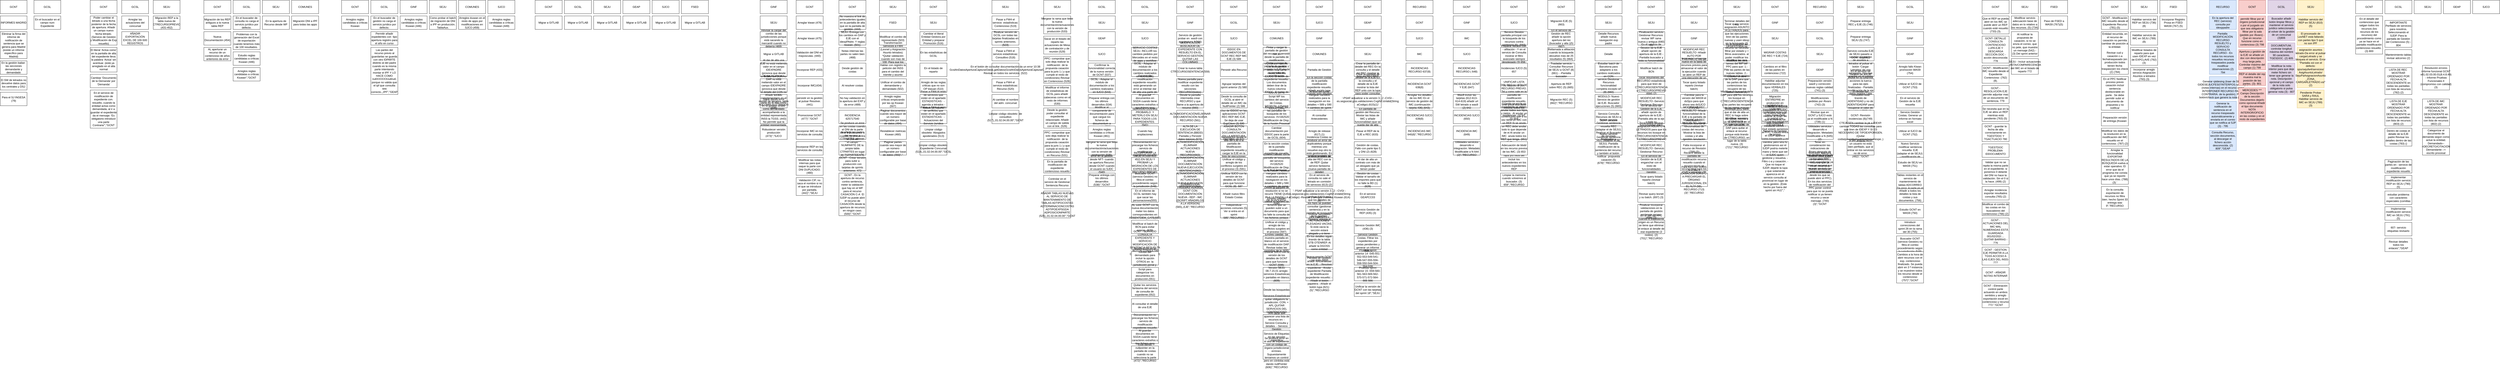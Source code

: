 <mxfile version="26.1.3">
  <diagram name="Página-1" id="8mPneK7-50EK6AkMiMIO">
    <mxGraphModel dx="2847" dy="1371" grid="1" gridSize="10" guides="1" tooltips="1" connect="1" arrows="1" fold="1" page="1" pageScale="1" pageWidth="827" pageHeight="1169" math="0" shadow="0">
      <root>
        <mxCell id="0" />
        <mxCell id="1" parent="0" />
        <UserObject label="%_p_Nuevos_carriles_de_nadoIncorporar_IMC_en_los_servicios_de_consulta%" _p_Nuevos_carriles_de_nadoIncorporar_IMC_en_los_servicios_de_consulta="GCNT" placeholders="1" id="qMxfWlfbw1Aegd-qk1w2-7">
          <mxCell style="whiteSpace=wrap;html=1;" vertex="1" parent="1">
            <mxGeometry x="-2107" y="-200" width="119" height="60" as="geometry" />
          </mxCell>
        </UserObject>
        <UserObject label="%_p_Nuevos_carriles_de_nadoIncorporar_IMC_en_los_servicios_de_consulta%" _p_Nuevos_carriles_de_nadoIncorporar_IMC_en_los_servicios_de_consulta="INFORMES MADRID" modificaci_n_de_expediente_resuelto=" LISTA DE LETRADOS OBTENERLOS DE LA TABLA ADPROPIEDADES. (439)" placeholders="1" id="qMxfWlfbw1Aegd-qk1w2-9">
          <mxCell style="whiteSpace=wrap;html=1;" vertex="1" parent="1">
            <mxGeometry x="-2107" y="-130" width="119" height="60" as="geometry" />
          </mxCell>
        </UserObject>
        <UserObject label="%_p_Nuevos_carriles_de_nadoIncorporar_IMC_en_los_servicios_de_consulta%" _p_Nuevos_carriles_de_nadoIncorporar_IMC_en_los_servicios_de_consulta="En el buscador en el campo num Expediente" modificaci_n_de_expediente_resuelto=" validar que solo puedan meter números. Ahora deja meter cualquier cosa y sale nullpointer." placeholders="1" id="qMxfWlfbw1Aegd-qk1w2-10">
          <mxCell style="whiteSpace=wrap;html=1;" vertex="1" parent="1">
            <mxGeometry x="-1957" y="-130" width="119" height="60" as="geometry" />
          </mxCell>
        </UserObject>
        <UserObject label="%_p_Nuevos_carriles_de_nadoIncorporar_IMC_en_los_servicios_de_consulta%" _p_Nuevos_carriles_de_nadoIncorporar_IMC_en_los_servicios_de_consulta="Eliminar la firma del informe de notificación de sentencia que se genera para Madrid (existe un informe específico para Madrid)" placeholders="1" id="qMxfWlfbw1Aegd-qk1w2-11">
          <mxCell style="whiteSpace=wrap;html=1;" vertex="1" parent="1">
            <mxGeometry x="-2107" y="-60" width="119" height="120" as="geometry" />
          </mxCell>
        </UserObject>
        <UserObject label="%_p_Nuevos_carriles_de_nadoIncorporar_IMC_en_los_servicios_de_consulta%" _p_Nuevos_carriles_de_nadoIncorporar_IMC_en_los_servicios_de_consulta="En la gestión bailan  las secciones demandante y demandado" modificaci_n_de_expediente_resuelto=" pero saca bien las partes. Estas secciones las dejamos fijas" modificaci_n_de_sentencia_y_consulta_de_procedimientos_judiciales_479_Incorporar_REP_en_los_servicios_de_consulta=" para el resto de servicios. (445)" placeholders="1" id="qMxfWlfbw1Aegd-qk1w2-12">
          <mxCell style="whiteSpace=wrap;html=1;" vertex="1" parent="1">
            <mxGeometry x="-2107" y="70" width="119" height="60" as="geometry" />
          </mxCell>
        </UserObject>
        <UserObject label="%_p_Nuevos_carriles_de_nadoIncorporar_IMC_en_los_servicios_de_consulta%" _p_Nuevos_carriles_de_nadoIncorporar_IMC_en_los_servicios_de_consulta="El SW de letrados no devuelve datos para los centrales y DSJ" placeholders="1" id="qMxfWlfbw1Aegd-qk1w2-13">
          <mxCell style="whiteSpace=wrap;html=1;" vertex="1" parent="1">
            <mxGeometry x="-2107" y="140" width="119" height="60" as="geometry" />
          </mxCell>
        </UserObject>
        <UserObject label="%_p_Nuevos_carriles_de_nadoIncorporar_IMC_en_los_servicios_de_consulta%" _p_Nuevos_carriles_de_nadoIncorporar_IMC_en_los_servicios_de_consulta="Para el SJ INGESA (79)" modificaci_n_de_expediente_resuelto="Urge" modificaci_n_de_sentencia_y_consulta_de_procedimientos_judiciales_479_Incorporar_REP_en_los_servicios_de_consulta="" modificaci_n_de_sentencia_y_consulta_de_procedimientos_judiciales_478_Modificar_las_notas_internas_para_que_saque_la_parte_con_DNI_DUPLICADO_480_Validaci_n_CIF="GCNT" placeholders="1" id="qMxfWlfbw1Aegd-qk1w2-14">
          <mxCell style="whiteSpace=wrap;html=1;" vertex="1" parent="1">
            <mxGeometry x="-2107" y="210" width="119" height="60" as="geometry" />
          </mxCell>
        </UserObject>
        <UserObject label="%_p_Nuevos_carriles_de_nadoIncorporar_IMC_en_los_servicios_de_consulta%" _p_Nuevos_carriles_de_nadoIncorporar_IMC_en_los_servicios_de_consulta="GCSL" placeholders="1" id="qMxfWlfbw1Aegd-qk1w2-15">
          <mxCell style="whiteSpace=wrap;html=1;" vertex="1" parent="1">
            <mxGeometry x="-1957" y="-200" width="119" height="60" as="geometry" />
          </mxCell>
        </UserObject>
        <UserObject label="GCSL" _p_Nuevos_carriles_de_nadoIncorporar_IMC_en_los_servicios_de_consulta="SEJU" placeholders="1" id="qMxfWlfbw1Aegd-qk1w2-16">
          <mxCell style="whiteSpace=wrap;html=1;" vertex="1" parent="1">
            <mxGeometry x="-1567" y="-200" width="119" height="60" as="geometry" />
          </mxCell>
        </UserObject>
        <UserObject label="%_p_Nuevos_carriles_de_nadoIncorporar_IMC_en_los_servicios_de_consulta%" _p_Nuevos_carriles_de_nadoIncorporar_IMC_en_los_servicios_de_consulta="Poder cambiar el letrado a una fecha posterior de la fecha de apertura. Añadir un campo nuevo fecha letrado. (Servicio de Gestión y Modificación de Exp resuelto)" placeholders="1" id="qMxfWlfbw1Aegd-qk1w2-17">
          <mxCell style="whiteSpace=wrap;html=1;" vertex="1" parent="1">
            <mxGeometry x="-1707" y="-130" width="119" height="130" as="geometry" />
          </mxCell>
        </UserObject>
        <UserObject label="%_p_Nuevos_carriles_de_nadoIncorporar_IMC_en_los_servicios_de_consulta%" _p_Nuevos_carriles_de_nadoIncorporar_IMC_en_los_servicios_de_consulta="Arreglar las actuaciones del concursal" placeholders="1" id="qMxfWlfbw1Aegd-qk1w2-18">
          <mxCell style="whiteSpace=wrap;html=1;" vertex="1" parent="1">
            <mxGeometry x="-1567" y="-130" width="119" height="60" as="geometry" />
          </mxCell>
        </UserObject>
        <UserObject label="%_p_Nuevos_carriles_de_nadoIncorporar_IMC_en_los_servicios_de_consulta%" _p_Nuevos_carriles_de_nadoIncorporar_IMC_en_los_servicios_de_consulta="Migración REP a la tabla nueva de CTRECURSOPREVIO (431-452)" placeholders="1" id="qMxfWlfbw1Aegd-qk1w2-19">
          <mxCell style="whiteSpace=wrap;html=1;" vertex="1" parent="1">
            <mxGeometry x="-1427" y="-130" width="119" height="60" as="geometry" />
          </mxCell>
        </UserObject>
        <UserObject label="%_p_Nuevos_carriles_de_nadoIncorporar_IMC_en_los_servicios_de_consulta%" _p_Nuevos_carriles_de_nadoIncorporar_IMC_en_los_servicios_de_consulta="El literal ‘Actúa como’ en la pantalla de alta del expediente lleva la palabra ‘Actúa’ sin acentuar. (está ya arreglado en el alta normal" modificaci_n_de_expediente_resuelto=" faltaría en el alta del Registro)" placeholders="1" id="qMxfWlfbw1Aegd-qk1w2-20">
          <mxCell style="whiteSpace=wrap;html=1;" vertex="1" parent="1">
            <mxGeometry x="-1707" y="10" width="119" height="110" as="geometry" />
          </mxCell>
        </UserObject>
        <UserObject label="%_p_Nuevos_carriles_de_nadoIncorporar_IMC_en_los_servicios_de_consulta%" _p_Nuevos_carriles_de_nadoIncorporar_IMC_en_los_servicios_de_consulta="AÑADIR EXPORTACIÓN EXCEL DE 100-500 REGISTROS" placeholders="1" id="qMxfWlfbw1Aegd-qk1w2-21">
          <mxCell style="whiteSpace=wrap;html=1;" vertex="1" parent="1">
            <mxGeometry x="-1567" y="-60" width="119" height="60" as="geometry" />
          </mxCell>
        </UserObject>
        <UserObject label="%_p_Nuevos_carriles_de_nadoIncorporar_IMC_en_los_servicios_de_consulta%" _p_Nuevos_carriles_de_nadoIncorporar_IMC_en_los_servicios_de_consulta="Cambiar ‘Documento de la Demanda’ por ‘Demanda’" modificaci_n_de_expediente_resuelto=" simplemente." placeholders="1" id="qMxfWlfbw1Aegd-qk1w2-22">
          <mxCell style="whiteSpace=wrap;html=1;" vertex="1" parent="1">
            <mxGeometry x="-1707" y="130" width="119" height="60" as="geometry" />
          </mxCell>
        </UserObject>
        <UserObject label="%_p_Nuevos_carriles_de_nadoIncorporar_IMC_en_los_servicios_de_consulta%" _p_Nuevos_carriles_de_nadoIncorporar_IMC_en_los_servicios_de_consulta="En el servicio de modificación de expediente con. resuelto, cuando la entidad actúa como demandada, al ir a guardar el expediente da el mensaje: &#39;Es obligatorio introducir una parte Contraria&#39;&quot;,&quot;GCNT" placeholders="1" id="qMxfWlfbw1Aegd-qk1w2-23">
          <mxCell style="whiteSpace=wrap;html=1;" vertex="1" parent="1">
            <mxGeometry x="-1707" y="200" width="119" height="170" as="geometry" />
          </mxCell>
        </UserObject>
        <UserObject label="%_p_Nuevos_carriles_de_nadoIncorporar_IMC_en_los_servicios_de_consulta%" _p_Nuevos_carriles_de_nadoIncorporar_IMC_en_los_servicios_de_consulta="GCSL" placeholders="1" id="qMxfWlfbw1Aegd-qk1w2-24">
          <mxCell style="whiteSpace=wrap;html=1;" vertex="1" parent="1">
            <mxGeometry x="-1072" y="-200" width="120" height="60" as="geometry" />
          </mxCell>
        </UserObject>
        <UserObject label="%_p_Nuevos_carriles_de_nadoIncorporar_IMC_en_los_servicios_de_consulta%" _p_Nuevos_carriles_de_nadoIncorporar_IMC_en_los_servicios_de_consulta="SEJU" placeholders="1" id="qMxfWlfbw1Aegd-qk1w2-25">
          <mxCell style="whiteSpace=wrap;html=1;" vertex="1" parent="1">
            <mxGeometry x="-942" y="-200" width="120" height="60" as="geometry" />
          </mxCell>
        </UserObject>
        <UserObject label="%_p_Nuevos_carriles_de_nadoIncorporar_IMC_en_los_servicios_de_consulta%" _p_Nuevos_carriles_de_nadoIncorporar_IMC_en_los_servicios_de_consulta="COMUNES" placeholders="1" id="qMxfWlfbw1Aegd-qk1w2-26">
          <mxCell style="whiteSpace=wrap;html=1;" vertex="1" parent="1">
            <mxGeometry x="-812" y="-200" width="120" height="60" as="geometry" />
          </mxCell>
        </UserObject>
        <UserObject label="%_p_Nuevos_carriles_de_nadoIncorporar_IMC_en_los_servicios_de_consulta%" _p_Nuevos_carriles_de_nadoIncorporar_IMC_en_los_servicios_de_consulta="Migración de los REP antiguos a la nueva tabla REP" placeholders="1" id="qMxfWlfbw1Aegd-qk1w2-27">
          <mxCell style="whiteSpace=wrap;html=1;" vertex="1" parent="1">
            <mxGeometry x="-1202" y="-130" width="120" height="60" as="geometry" />
          </mxCell>
        </UserObject>
        <UserObject label="%_p_Nuevos_carriles_de_nadoIncorporar_IMC_en_los_servicios_de_consulta%" _p_Nuevos_carriles_de_nadoIncorporar_IMC_en_los_servicios_de_consulta="En el buscador de consulta no carga el servicio jurídico por defecto." placeholders="1" id="qMxfWlfbw1Aegd-qk1w2-28">
          <mxCell style="whiteSpace=wrap;html=1;" vertex="1" parent="1">
            <mxGeometry x="-1072" y="-130" width="120" height="60" as="geometry" />
          </mxCell>
        </UserObject>
        <UserObject label="%_p_Nuevos_carriles_de_nadoIncorporar_IMC_en_los_servicios_de_consulta%" _p_Nuevos_carriles_de_nadoIncorporar_IMC_en_los_servicios_de_consulta="En la apertura de Recurso desde WF" modificaci_n_de_expediente_resuelto=" añadir el idexpPadre." placeholders="1" id="qMxfWlfbw1Aegd-qk1w2-29">
          <mxCell style="whiteSpace=wrap;html=1;" vertex="1" parent="1">
            <mxGeometry x="-942" y="-130" width="120" height="60" as="geometry" />
          </mxCell>
        </UserObject>
        <UserObject label="%_p_Nuevos_carriles_de_nadoIncorporar_IMC_en_los_servicios_de_consulta%" _p_Nuevos_carriles_de_nadoIncorporar_IMC_en_los_servicios_de_consulta="Migración DNI a IPF para todas las apps" placeholders="1" id="qMxfWlfbw1Aegd-qk1w2-30">
          <mxCell style="whiteSpace=wrap;html=1;" vertex="1" parent="1">
            <mxGeometry x="-812" y="-130" width="120" height="60" as="geometry" />
          </mxCell>
        </UserObject>
        <UserObject label="%_p_Nuevos_carriles_de_nadoIncorporar_IMC_en_los_servicios_de_consulta%" _p_Nuevos_carriles_de_nadoIncorporar_IMC_en_los_servicios_de_consulta="Nueva Documentación (454)" placeholders="1" id="qMxfWlfbw1Aegd-qk1w2-31">
          <mxCell style="whiteSpace=wrap;html=1;" vertex="1" parent="1">
            <mxGeometry x="-1202" y="-60" width="120" height="60" as="geometry" />
          </mxCell>
        </UserObject>
        <UserObject label="%_p_Nuevos_carriles_de_nadoIncorporar_IMC_en_los_servicios_de_consulta%" _p_Nuevos_carriles_de_nadoIncorporar_IMC_en_los_servicios_de_consulta="Problemas con la generación del Excel de exportación cuando tenemos más de 100 resultados." placeholders="1" id="qMxfWlfbw1Aegd-qk1w2-32">
          <mxCell style="whiteSpace=wrap;html=1;" vertex="1" parent="1">
            <mxGeometry x="-1072" y="-60" width="120" height="80" as="geometry" />
          </mxCell>
        </UserObject>
        <UserObject label="%_p_Nuevos_carriles_de_nadoIncorporar_IMC_en_los_servicios_de_consulta%" _p_Nuevos_carriles_de_nadoIncorporar_IMC_en_los_servicios_de_consulta="AL aperturar un recurso de un contencioso de años anteriores da error" modificaci_n_de_expediente_resuelto=" porque coge el año del sistema" modificaci_n_de_sentencia_y_consulta_de_procedimientos_judiciales_479_Incorporar_REP_en_los_servicios_de_consulta=" en lugar del año del epediente padre." placeholders="1" id="qMxfWlfbw1Aegd-qk1w2-33">
          <mxCell style="whiteSpace=wrap;html=1;" vertex="1" parent="1">
            <mxGeometry x="-1202" y="10" width="120" height="60" as="geometry" />
          </mxCell>
        </UserObject>
        <UserObject label="%_p_Nuevos_carriles_de_nadoIncorporar_IMC_en_los_servicios_de_consulta%" _p_Nuevos_carriles_de_nadoIncorporar_IMC_en_los_servicios_de_consulta="Estudio reglas candidatas a críticas Kiuwan (446)" placeholders="1" id="qMxfWlfbw1Aegd-qk1w2-34">
          <mxCell style="whiteSpace=wrap;html=1;" vertex="1" parent="1">
            <mxGeometry x="-1072" y="30" width="120" height="60" as="geometry" />
          </mxCell>
        </UserObject>
        <UserObject label="%_p_Nuevos_carriles_de_nadoIncorporar_IMC_en_los_servicios_de_consulta%" _p_Nuevos_carriles_de_nadoIncorporar_IMC_en_los_servicios_de_consulta="Arreglos reglas candidatas a críticas Kiuwan&quot;,&quot;GCNT" placeholders="1" id="qMxfWlfbw1Aegd-qk1w2-35">
          <mxCell style="whiteSpace=wrap;html=1;" vertex="1" parent="1">
            <mxGeometry x="-1072" y="100" width="120" height="60" as="geometry" />
          </mxCell>
        </UserObject>
        <UserObject label="%_p_Nuevos_carriles_de_nadoIncorporar_IMC_en_los_servicios_de_consulta%" _p_Nuevos_carriles_de_nadoIncorporar_IMC_en_los_servicios_de_consulta="GCSL" placeholders="1" id="qMxfWlfbw1Aegd-qk1w2-36">
          <mxCell style="whiteSpace=wrap;html=1;" vertex="1" parent="1">
            <mxGeometry x="-460" y="-200" width="120" height="60" as="geometry" />
          </mxCell>
        </UserObject>
        <UserObject label="%_p_Nuevos_carriles_de_nadoIncorporar_IMC_en_los_servicios_de_consulta%" _p_Nuevos_carriles_de_nadoIncorporar_IMC_en_los_servicios_de_consulta="GINF" placeholders="1" id="qMxfWlfbw1Aegd-qk1w2-37">
          <mxCell style="whiteSpace=wrap;html=1;" vertex="1" parent="1">
            <mxGeometry x="-330" y="-200" width="120" height="60" as="geometry" />
          </mxCell>
        </UserObject>
        <UserObject label="%_p_Nuevos_carriles_de_nadoIncorporar_IMC_en_los_servicios_de_consulta%" _p_Nuevos_carriles_de_nadoIncorporar_IMC_en_los_servicios_de_consulta="SEJU" placeholders="1" id="qMxfWlfbw1Aegd-qk1w2-38">
          <mxCell style="whiteSpace=wrap;html=1;" vertex="1" parent="1">
            <mxGeometry x="-200" y="-200" width="120" height="60" as="geometry" />
          </mxCell>
        </UserObject>
        <UserObject label="%_p_Nuevos_carriles_de_nadoIncorporar_IMC_en_los_servicios_de_consulta%" _p_Nuevos_carriles_de_nadoIncorporar_IMC_en_los_servicios_de_consulta="COMUNES" placeholders="1" id="qMxfWlfbw1Aegd-qk1w2-39">
          <mxCell style="whiteSpace=wrap;html=1;" vertex="1" parent="1">
            <mxGeometry x="-70" y="-200" width="120" height="60" as="geometry" />
          </mxCell>
        </UserObject>
        <UserObject label="%_p_Nuevos_carriles_de_nadoIncorporar_IMC_en_los_servicios_de_consulta%" _p_Nuevos_carriles_de_nadoIncorporar_IMC_en_los_servicios_de_consulta="SJCO" placeholders="1" id="qMxfWlfbw1Aegd-qk1w2-40">
          <mxCell style="whiteSpace=wrap;html=1;" vertex="1" parent="1">
            <mxGeometry x="60" y="-200" width="120" height="60" as="geometry" />
          </mxCell>
        </UserObject>
        <UserObject label="%_p_Nuevos_carriles_de_nadoIncorporar_IMC_en_los_servicios_de_consulta%" _p_Nuevos_carriles_de_nadoIncorporar_IMC_en_los_servicios_de_consulta="Arreglos reglas candidatas a críticas Kiuwan" placeholders="1" id="qMxfWlfbw1Aegd-qk1w2-41">
          <mxCell style="whiteSpace=wrap;html=1;" vertex="1" parent="1">
            <mxGeometry x="-590" y="-130" width="120" height="60" as="geometry" />
          </mxCell>
        </UserObject>
        <UserObject label="%_p_Nuevos_carriles_de_nadoIncorporar_IMC_en_los_servicios_de_consulta%" _p_Nuevos_carriles_de_nadoIncorporar_IMC_en_los_servicios_de_consulta="Como probar el batch de migración de DNI a IPF en producción. TablaAux." placeholders="1" id="qMxfWlfbw1Aegd-qk1w2-42">
          <mxCell style="whiteSpace=wrap;html=1;" vertex="1" parent="1">
            <mxGeometry x="-200" y="-130" width="120" height="60" as="geometry" />
          </mxCell>
        </UserObject>
        <UserObject label="%_p_Nuevos_carriles_de_nadoIncorporar_IMC_en_los_servicios_de_consulta%" _p_Nuevos_carriles_de_nadoIncorporar_IMC_en_los_servicios_de_consulta="Arreglos kiuwan en el resto de apps por modificaciones en SJCO (459)" placeholders="1" id="qMxfWlfbw1Aegd-qk1w2-43">
          <mxCell style="whiteSpace=wrap;html=1;" vertex="1" parent="1">
            <mxGeometry x="-70" y="-130" width="120" height="60" as="geometry" />
          </mxCell>
        </UserObject>
        <UserObject label="%_p_Nuevos_carriles_de_nadoIncorporar_IMC_en_los_servicios_de_consulta%" _p_Nuevos_carriles_de_nadoIncorporar_IMC_en_los_servicios_de_consulta="Arreglos reglas candidatas a críticas Kiuwan (449)" placeholders="1" id="qMxfWlfbw1Aegd-qk1w2-44">
          <mxCell style="whiteSpace=wrap;html=1;" vertex="1" parent="1">
            <mxGeometry x="60" y="-130" width="120" height="60" as="geometry" />
          </mxCell>
        </UserObject>
        <UserObject label="%_p_Nuevos_carriles_de_nadoIncorporar_IMC_en_los_servicios_de_consulta%" _p_Nuevos_carriles_de_nadoIncorporar_IMC_en_los_servicios_de_consulta="Arreglos reglas candidatas a críticas Kiuwan (446)" placeholders="1" id="qMxfWlfbw1Aegd-qk1w2-45">
          <mxCell style="whiteSpace=wrap;html=1;" vertex="1" parent="1">
            <mxGeometry x="-330" y="-130" width="120" height="60" as="geometry" />
          </mxCell>
        </UserObject>
        <UserObject label="%_p_Nuevos_carriles_de_nadoIncorporar_IMC_en_los_servicios_de_consulta%" _p_Nuevos_carriles_de_nadoIncorporar_IMC_en_los_servicios_de_consulta="En el buscador de gestión no carga el servicio jurídico por defecto." placeholders="1" id="qMxfWlfbw1Aegd-qk1w2-46">
          <mxCell style="whiteSpace=wrap;html=1;" vertex="1" parent="1">
            <mxGeometry x="-460" y="-130" width="120" height="60" as="geometry" />
          </mxCell>
        </UserObject>
        <UserObject label="%_p_Nuevos_carriles_de_nadoIncorporar_IMC_en_los_servicios_de_consulta%" _p_Nuevos_carriles_de_nadoIncorporar_IMC_en_los_servicios_de_consulta="Permitir añadir expedientes con  tipo apertura registro para el año en curso" placeholders="1" id="qMxfWlfbw1Aegd-qk1w2-47">
          <mxCell style="whiteSpace=wrap;html=1;" vertex="1" parent="1">
            <mxGeometry x="-460" y="-60" width="120" height="60" as="geometry" />
          </mxCell>
        </UserObject>
        <UserObject label="%_p_Nuevos_carriles_de_nadoIncorporar_IMC_en_los_servicios_de_consulta%" _p_Nuevos_carriles_de_nadoIncorporar_IMC_en_los_servicios_de_consulta="Las partes del recurso previo al guardarlas se guarda con otro IDPARTE distinto al del padre cuando es la misma parte intentando montar el IPF Y LO HACE COMO nullXXXXXXnullnull, porque no valida que el ipf que consulta sea correcto.,,IPF&quot;,&quot;GEAP" placeholders="1" id="qMxfWlfbw1Aegd-qk1w2-48">
          <mxCell style="whiteSpace=wrap;html=1;" vertex="1" parent="1">
            <mxGeometry x="-460" y="10" width="120" height="210" as="geometry" />
          </mxCell>
        </UserObject>
        <UserObject label="%_p_Nuevos_carriles_de_nadoIncorporar_IMC_en_los_servicios_de_consulta%" _p_Nuevos_carriles_de_nadoIncorporar_IMC_en_los_servicios_de_consulta="SJCO" placeholders="1" id="qMxfWlfbw1Aegd-qk1w2-49">
          <mxCell style="whiteSpace=wrap;html=1;" vertex="1" parent="1">
            <mxGeometry x="790" y="-200" width="120" height="60" as="geometry" />
          </mxCell>
        </UserObject>
        <UserObject label="%_p_Nuevos_carriles_de_nadoIncorporar_IMC_en_los_servicios_de_consulta%" _p_Nuevos_carriles_de_nadoIncorporar_IMC_en_los_servicios_de_consulta="FSED" placeholders="1" id="qMxfWlfbw1Aegd-qk1w2-50">
          <mxCell style="whiteSpace=wrap;html=1;" vertex="1" parent="1">
            <mxGeometry x="920" y="-200" width="120" height="60" as="geometry" />
          </mxCell>
        </UserObject>
        <UserObject label="%_p_Nuevos_carriles_de_nadoIncorporar_IMC_en_los_servicios_de_consulta%" _p_Nuevos_carriles_de_nadoIncorporar_IMC_en_los_servicios_de_consulta="GCNT" placeholders="1" id="qMxfWlfbw1Aegd-qk1w2-51">
          <mxCell style="whiteSpace=wrap;html=1;" vertex="1" parent="1">
            <mxGeometry x="270" y="-200" width="120" height="60" as="geometry" />
          </mxCell>
        </UserObject>
        <UserObject label="%_p_Nuevos_carriles_de_nadoIncorporar_IMC_en_los_servicios_de_consulta%" _p_Nuevos_carriles_de_nadoIncorporar_IMC_en_los_servicios_de_consulta="GCSL" placeholders="1" id="qMxfWlfbw1Aegd-qk1w2-52">
          <mxCell style="whiteSpace=wrap;html=1;" vertex="1" parent="1">
            <mxGeometry x="400" y="-200" width="120" height="60" as="geometry" />
          </mxCell>
        </UserObject>
        <UserObject label="%_p_Nuevos_carriles_de_nadoIncorporar_IMC_en_los_servicios_de_consulta%" _p_Nuevos_carriles_de_nadoIncorporar_IMC_en_los_servicios_de_consulta="SEJU" placeholders="1" id="qMxfWlfbw1Aegd-qk1w2-53">
          <mxCell style="whiteSpace=wrap;html=1;" vertex="1" parent="1">
            <mxGeometry x="530" y="-200" width="120" height="60" as="geometry" />
          </mxCell>
        </UserObject>
        <UserObject label="%_p_Nuevos_carriles_de_nadoIncorporar_IMC_en_los_servicios_de_consulta%" _p_Nuevos_carriles_de_nadoIncorporar_IMC_en_los_servicios_de_consulta="Migrar a GITLAB" placeholders="1" id="qMxfWlfbw1Aegd-qk1w2-54">
          <mxCell style="whiteSpace=wrap;html=1;" vertex="1" parent="1">
            <mxGeometry x="270" y="-130" width="120" height="60" as="geometry" />
          </mxCell>
        </UserObject>
        <UserObject label="%_p_Nuevos_carriles_de_nadoIncorporar_IMC_en_los_servicios_de_consulta%" _p_Nuevos_carriles_de_nadoIncorporar_IMC_en_los_servicios_de_consulta="Migrar a GITLAB" placeholders="1" id="qMxfWlfbw1Aegd-qk1w2-55">
          <mxCell style="whiteSpace=wrap;html=1;" vertex="1" parent="1">
            <mxGeometry x="400" y="-130" width="120" height="60" as="geometry" />
          </mxCell>
        </UserObject>
        <UserObject label="%_p_Nuevos_carriles_de_nadoIncorporar_IMC_en_los_servicios_de_consulta%" _p_Nuevos_carriles_de_nadoIncorporar_IMC_en_los_servicios_de_consulta="Migrar a GITLAB" placeholders="1" id="qMxfWlfbw1Aegd-qk1w2-56">
          <mxCell style="whiteSpace=wrap;html=1;" vertex="1" parent="1">
            <mxGeometry x="530" y="-130" width="120" height="60" as="geometry" />
          </mxCell>
        </UserObject>
        <UserObject label="%_p_Nuevos_carriles_de_nadoIncorporar_IMC_en_los_servicios_de_consulta%" _p_Nuevos_carriles_de_nadoIncorporar_IMC_en_los_servicios_de_consulta="Migrar a GITLAB" placeholders="1" id="qMxfWlfbw1Aegd-qk1w2-57">
          <mxCell style="whiteSpace=wrap;html=1;" vertex="1" parent="1">
            <mxGeometry x="660" y="-130" width="120" height="60" as="geometry" />
          </mxCell>
        </UserObject>
        <UserObject label="%_p_Nuevos_carriles_de_nadoIncorporar_IMC_en_los_servicios_de_consulta%" _p_Nuevos_carriles_de_nadoIncorporar_IMC_en_los_servicios_de_consulta="Migrar a GITLAB" placeholders="1" id="qMxfWlfbw1Aegd-qk1w2-58">
          <mxCell style="whiteSpace=wrap;html=1;" vertex="1" parent="1">
            <mxGeometry x="790" y="-130" width="120" height="60" as="geometry" />
          </mxCell>
        </UserObject>
        <UserObject label="%_p_Nuevos_carriles_de_nadoIncorporar_IMC_en_los_servicios_de_consulta%" _p_Nuevos_carriles_de_nadoIncorporar_IMC_en_los_servicios_de_consulta="GINF" placeholders="1" id="qMxfWlfbw1Aegd-qk1w2-60">
          <mxCell style="whiteSpace=wrap;html=1;" vertex="1" parent="1">
            <mxGeometry x="1270" y="-200" width="120" height="60" as="geometry" />
          </mxCell>
        </UserObject>
        <UserObject label="%_p_Nuevos_carriles_de_nadoIncorporar_IMC_en_los_servicios_de_consulta%" _p_Nuevos_carriles_de_nadoIncorporar_IMC_en_los_servicios_de_consulta="SEJU" placeholders="1" id="qMxfWlfbw1Aegd-qk1w2-61">
          <mxCell style="whiteSpace=wrap;html=1;" vertex="1" parent="1">
            <mxGeometry x="1270" y="-130" width="120" height="60" as="geometry" />
          </mxCell>
        </UserObject>
        <UserObject label="%_p_Nuevos_carriles_de_nadoIncorporar_IMC_en_los_servicios_de_consulta%" _p_Nuevos_carriles_de_nadoIncorporar_IMC_en_los_servicios_de_consulta="Revisar la cargar del combo de las jurisdicciones porque está sacando la mercantil cuando no debería (469)" placeholders="1" id="qMxfWlfbw1Aegd-qk1w2-62">
          <mxCell style="whiteSpace=wrap;html=1;" vertex="1" parent="1">
            <mxGeometry x="1270" y="-60" width="120" height="60" as="geometry" />
          </mxCell>
        </UserObject>
        <UserObject label="%_p_Nuevos_carriles_de_nadoIncorporar_IMC_en_los_servicios_de_consulta%" _p_Nuevos_carriles_de_nadoIncorporar_IMC_en_los_servicios_de_consulta="Migrar a GITLAB" placeholders="1" id="qMxfWlfbw1Aegd-qk1w2-63">
          <mxCell style="whiteSpace=wrap;html=1;" vertex="1" parent="1">
            <mxGeometry x="1270" y="10" width="120" height="60" as="geometry" />
          </mxCell>
        </UserObject>
        <UserObject label="%_p_Nuevos_carriles_de_nadoIncorporar_IMC_en_los_servicios_de_consulta%" _p_Nuevos_carriles_de_nadoIncorporar_IMC_en_los_servicios_de_consulta="Al dar de alta una EJE no está metiendo valor en el campo IDEXPADRE (provoca que desde el detalle del CON no se vea) (470)" placeholders="1" id="qMxfWlfbw1Aegd-qk1w2-64">
          <mxCell style="whiteSpace=wrap;html=1;" vertex="1" parent="1">
            <mxGeometry x="1270" y="80" width="120" height="60" as="geometry" />
          </mxCell>
        </UserObject>
        <UserObject label="%_p_Nuevos_carriles_de_nadoIncorporar_IMC_en_los_servicios_de_consulta%" _p_Nuevos_carriles_de_nadoIncorporar_IMC_en_los_servicios_de_consulta="Al dar de alta una DAP no está metiendo valor en el campo IDEXPADRE (provoca que desde el detalle del CON no se vea) (471)" placeholders="1" id="qMxfWlfbw1Aegd-qk1w2-65">
          <mxCell style="whiteSpace=wrap;html=1;" vertex="1" parent="1">
            <mxGeometry x="1270" y="150" width="120" height="60" as="geometry" />
          </mxCell>
        </UserObject>
        <UserObject label="%_p_Nuevos_carriles_de_nadoIncorporar_IMC_en_los_servicios_de_consulta%" _p_Nuevos_carriles_de_nadoIncorporar_IMC_en_los_servicios_de_consulta="Añadir letrado complementario en el combo de letrados. tabla ADCOMPLELETRADOS (438)" placeholders="1" id="qMxfWlfbw1Aegd-qk1w2-66">
          <mxCell style="whiteSpace=wrap;html=1;" vertex="1" parent="1">
            <mxGeometry x="1270" y="220" width="120" height="60" as="geometry" />
          </mxCell>
        </UserObject>
        <UserObject label="%_p_Nuevos_carriles_de_nadoIncorporar_IMC_en_los_servicios_de_consulta%" _p_Nuevos_carriles_de_nadoIncorporar_IMC_en_los_servicios_de_consulta="Sigue dando error tanto en el alta como en la gestión añadir como demandado acompañando a la entidad representada INSS la TGSS. (443) No permitir que la entidad representada  se pueda añadir en las secciones de las partes." placeholders="1" id="qMxfWlfbw1Aegd-qk1w2-67">
          <mxCell style="whiteSpace=wrap;html=1;" vertex="1" parent="1">
            <mxGeometry x="1270" y="290" width="120" height="60" as="geometry" />
          </mxCell>
        </UserObject>
        <UserObject label="%_p_Nuevos_carriles_de_nadoIncorporar_IMC_en_los_servicios_de_consulta%" _p_Nuevos_carriles_de_nadoIncorporar_IMC_en_los_servicios_de_consulta="Robustecer versión producción (473)&quot;,&quot;SJCO" placeholders="1" id="qMxfWlfbw1Aegd-qk1w2-68">
          <mxCell style="whiteSpace=wrap;html=1;" vertex="1" parent="1">
            <mxGeometry x="1270" y="360" width="120" height="60" as="geometry" />
          </mxCell>
        </UserObject>
        <UserObject label="%_p_Nuevos_carriles_de_nadoIncorporar_IMC_en_los_servicios_de_consulta%" _p_Nuevos_carriles_de_nadoIncorporar_IMC_en_los_servicios_de_consulta="GCNT" placeholders="1" id="qMxfWlfbw1Aegd-qk1w2-69">
          <mxCell style="whiteSpace=wrap;html=1;" vertex="1" parent="1">
            <mxGeometry x="1430" y="-200" width="120" height="60" as="geometry" />
          </mxCell>
        </UserObject>
        <UserObject label="%_p_Nuevos_carriles_de_nadoIncorporar_IMC_en_los_servicios_de_consulta%" _p_Nuevos_carriles_de_nadoIncorporar_IMC_en_los_servicios_de_consulta="Arreglar kiwan (476)" placeholders="1" id="qMxfWlfbw1Aegd-qk1w2-70">
          <mxCell style="whiteSpace=wrap;html=1;" vertex="1" parent="1">
            <mxGeometry x="1430" y="-130" width="120" height="60" as="geometry" />
          </mxCell>
        </UserObject>
        <UserObject label="%_p_Nuevos_carriles_de_nadoIncorporar_IMC_en_los_servicios_de_consulta%" _p_Nuevos_carriles_de_nadoIncorporar_IMC_en_los_servicios_de_consulta="Arreglar kiwan (475)" placeholders="1" id="qMxfWlfbw1Aegd-qk1w2-71">
          <mxCell style="whiteSpace=wrap;html=1;" vertex="1" parent="1">
            <mxGeometry x="1430" y="-60" width="120" height="60" as="geometry" />
          </mxCell>
        </UserObject>
        <UserObject label="%_p_Nuevos_carriles_de_nadoIncorporar_IMC_en_los_servicios_de_consulta%" _p_Nuevos_carriles_de_nadoIncorporar_IMC_en_los_servicios_de_consulta="Validación del DNI en mayúsculas. (440)" placeholders="1" id="qMxfWlfbw1Aegd-qk1w2-72">
          <mxCell style="whiteSpace=wrap;html=1;" vertex="1" parent="1">
            <mxGeometry x="1430" y="10" width="120" height="60" as="geometry" />
          </mxCell>
        </UserObject>
        <UserObject label="%_p_Nuevos_carriles_de_nadoIncorporar_IMC_en_los_servicios_de_consulta%" _p_Nuevos_carriles_de_nadoIncorporar_IMC_en_los_servicios_de_consulta="Incorporar REP (433)" placeholders="1" id="qMxfWlfbw1Aegd-qk1w2-73">
          <mxCell style="whiteSpace=wrap;html=1;" vertex="1" parent="1">
            <mxGeometry x="1430" y="80" width="120" height="60" as="geometry" />
          </mxCell>
        </UserObject>
        <UserObject label="%_p_Nuevos_carriles_de_nadoIncorporar_IMC_en_los_servicios_de_consulta%" _p_Nuevos_carriles_de_nadoIncorporar_IMC_en_los_servicios_de_consulta="Incorporar IMC(434)" placeholders="1" id="qMxfWlfbw1Aegd-qk1w2-74">
          <mxCell style="whiteSpace=wrap;html=1;" vertex="1" parent="1">
            <mxGeometry x="1430" y="150" width="120" height="60" as="geometry" />
          </mxCell>
        </UserObject>
        <UserObject label="%_p_Nuevos_carriles_de_nadoIncorporar_IMC_en_los_servicios_de_consulta%" _p_Nuevos_carriles_de_nadoIncorporar_IMC_en_los_servicios_de_consulta="persistir en la gestión al pulsar Resolver. (441)" placeholders="1" id="qMxfWlfbw1Aegd-qk1w2-75">
          <mxCell style="whiteSpace=wrap;html=1;" vertex="1" parent="1">
            <mxGeometry x="1430" y="220" width="120" height="60" as="geometry" />
          </mxCell>
        </UserObject>
        <UserObject label="%_p_Nuevos_carriles_de_nadoIncorporar_IMC_en_los_servicios_de_consulta%" _p_Nuevos_carriles_de_nadoIncorporar_IMC_en_los_servicios_de_consulta="Promocionar GCNT (477)&quot;,&quot;GCNT" placeholders="1" id="qMxfWlfbw1Aegd-qk1w2-76">
          <mxCell style="whiteSpace=wrap;html=1;" vertex="1" parent="1">
            <mxGeometry x="1430" y="290" width="120" height="60" as="geometry" />
          </mxCell>
        </UserObject>
        <UserObject label="%_p_Nuevos_carriles_de_nadoIncorporar_IMC_en_los_servicios_de_consulta%" _p_Nuevos_carriles_de_nadoIncorporar_IMC_en_los_servicios_de_consulta="Incorporar IMC en los servicios de consulta" modificaci_n_de_expediente_resuelto=" modificación de expediente resuelto" modificaci_n_de_sentencia_y_consulta_de_procedimientos_judiciales_479_Incorporar_REP_en_los_servicios_de_consulta=" modificación de sentencia y consulta de procedimientos judiciales (479)" placeholders="1" id="qMxfWlfbw1Aegd-qk1w2-77">
          <mxCell style="whiteSpace=wrap;html=1;" vertex="1" parent="1">
            <mxGeometry x="1430" y="360" width="120" height="60" as="geometry" />
          </mxCell>
        </UserObject>
        <UserObject label="%_p_Nuevos_carriles_de_nadoIncorporar_IMC_en_los_servicios_de_consulta%" _p_Nuevos_carriles_de_nadoIncorporar_IMC_en_los_servicios_de_consulta="Incorporar REP en los servicios de consulta" modificaci_n_de_expediente_resuelto=" modificación de expediente resuelto" modificaci_n_de_sentencia_y_consulta_de_procedimientos_judiciales_479_Incorporar_REP_en_los_servicios_de_consulta=" modificación de sentencia y consulta de procedimientos judiciales (478)" placeholders="1" id="qMxfWlfbw1Aegd-qk1w2-78">
          <mxCell style="whiteSpace=wrap;html=1;" vertex="1" parent="1">
            <mxGeometry x="1430" y="430" width="120" height="60" as="geometry" />
          </mxCell>
        </UserObject>
        <UserObject label="%_p_Nuevos_carriles_de_nadoIncorporar_IMC_en_los_servicios_de_consulta%" _p_Nuevos_carriles_de_nadoIncorporar_IMC_en_los_servicios_de_consulta="Modificar las notas internas para que saque la parte con DNI DUPLICADO. (480)" placeholders="1" id="qMxfWlfbw1Aegd-qk1w2-79">
          <mxCell style="whiteSpace=wrap;html=1;" vertex="1" parent="1">
            <mxGeometry x="1430" y="500" width="120" height="80" as="geometry" />
          </mxCell>
        </UserObject>
        <UserObject label="%_p_Nuevos_carriles_de_nadoIncorporar_IMC_en_los_servicios_de_consulta%" _p_Nuevos_carriles_de_nadoIncorporar_IMC_en_los_servicios_de_consulta="Validación CIF, no saca el nombre si no el que se introduce por pantalla. (442)&quot;,&quot;SEJU" placeholders="1" id="qMxfWlfbw1Aegd-qk1w2-80">
          <mxCell style="whiteSpace=wrap;html=1;" vertex="1" parent="1">
            <mxGeometry x="1430" y="590" width="120" height="80" as="geometry" />
          </mxCell>
        </UserObject>
        <UserObject label="%_p_Nuevos_carriles_de_nadoIncorporar_IMC_en_los_servicios_de_consulta%" _p_Nuevos_carriles_de_nadoIncorporar_IMC_en_los_servicios_de_consulta="GCNT" placeholders="1" id="qMxfWlfbw1Aegd-qk1w2-81">
          <mxCell style="whiteSpace=wrap;html=1;" vertex="1" parent="1">
            <mxGeometry x="1620" y="-200" width="120" height="60" as="geometry" />
          </mxCell>
        </UserObject>
        <UserObject label="%_p_Nuevos_carriles_de_nadoIncorporar_IMC_en_los_servicios_de_consulta%" _p_Nuevos_carriles_de_nadoIncorporar_IMC_en_los_servicios_de_consulta="No muestra el link de antecedentes iguales en la pantalla de alta que en la pantalla de gestión. (444)" placeholders="1" id="qMxfWlfbw1Aegd-qk1w2-82">
          <mxCell style="whiteSpace=wrap;html=1;" vertex="1" parent="1">
            <mxGeometry x="1620" y="-130" width="120" height="60" as="geometry" />
          </mxCell>
        </UserObject>
        <UserObject label="%_p_Nuevos_carriles_de_nadoIncorporar_IMC_en_los_servicios_de_consulta%" _p_Nuevos_carriles_de_nadoIncorporar_IMC_en_los_servicios_de_consulta="SEJU- Entrega con los cambios en DAP y EJE con el idexpPAdre. Y reglas kiuwan. (501)" placeholders="1" id="qMxfWlfbw1Aegd-qk1w2-83">
          <mxCell style="whiteSpace=wrap;html=1;" vertex="1" parent="1">
            <mxGeometry x="1620" y="-60" width="120" height="60" as="geometry" />
          </mxCell>
        </UserObject>
        <UserObject label="%_p_Nuevos_carriles_de_nadoIncorporar_IMC_en_los_servicios_de_consulta%" _p_Nuevos_carriles_de_nadoIncorporar_IMC_en_los_servicios_de_consulta="Notas internas las partes no salen bien (468)" placeholders="1" id="qMxfWlfbw1Aegd-qk1w2-84">
          <mxCell style="whiteSpace=wrap;html=1;" vertex="1" parent="1">
            <mxGeometry x="1620" y="10" width="120" height="60" as="geometry" />
          </mxCell>
        </UserObject>
        <UserObject label="%_p_Nuevos_carriles_de_nadoIncorporar_IMC_en_los_servicios_de_consulta%" _p_Nuevos_carriles_de_nadoIncorporar_IMC_en_los_servicios_de_consulta="Desde gestión de costas" modificaci_n_de_expediente_resuelto=" al intentar eliminar el documento de conclusión pide que haya importe reconocido" modificaci_n_de_sentencia_y_consulta_de_procedimientos_judiciales_479_Incorporar_REP_en_los_servicios_de_consulta=" para eliminar el documento no debería validar eso (484)" placeholders="1" id="qMxfWlfbw1Aegd-qk1w2-85">
          <mxCell style="whiteSpace=wrap;html=1;" vertex="1" parent="1">
            <mxGeometry x="1620" y="80" width="120" height="60" as="geometry" />
          </mxCell>
        </UserObject>
        <UserObject label="%_p_Nuevos_carriles_de_nadoIncorporar_IMC_en_los_servicios_de_consulta%" _p_Nuevos_carriles_de_nadoIncorporar_IMC_en_los_servicios_de_consulta="Al resolver costas" modificaci_n_de_expediente_resuelto=" si la entidad es demandada y las costas son demandado" modificaci_n_de_sentencia_y_consulta_de_procedimientos_judiciales_479_Incorporar_REP_en_los_servicios_de_consulta=" está perdiendo el check marcado (Probar todos los posibles casos) (488)" placeholders="1" id="qMxfWlfbw1Aegd-qk1w2-86">
          <mxCell style="whiteSpace=wrap;html=1;" vertex="1" parent="1">
            <mxGeometry x="1620" y="150" width="120" height="60" as="geometry" />
          </mxCell>
        </UserObject>
        <UserObject label="%_p_Nuevos_carriles_de_nadoIncorporar_IMC_en_los_servicios_de_consulta%" _p_Nuevos_carriles_de_nadoIncorporar_IMC_en_los_servicios_de_consulta="No hay validación en la apertura del EXP y da error (489)" placeholders="1" id="qMxfWlfbw1Aegd-qk1w2-87">
          <mxCell style="whiteSpace=wrap;html=1;" vertex="1" parent="1">
            <mxGeometry x="1620" y="220" width="120" height="60" as="geometry" />
          </mxCell>
        </UserObject>
        <UserObject label="%_p_Nuevos_carriles_de_nadoIncorporar_IMC_en_los_servicios_de_consulta%" _p_Nuevos_carriles_de_nadoIncorporar_IMC_en_los_servicios_de_consulta="INCIDENCIA 625717540" modificaci_n_de_expediente_resuelto=" AL CONSULTAR ANTECEDENTES DESDE EL DETALLE DEL EXPEDIENTE" modificaci_n_de_sentencia_y_consulta_de_procedimientos_judiciales_479_Incorporar_REP_en_los_servicios_de_consulta=" en el servicio de CONSULTA. DA ERROR  nombre columna no válido. Se produce cuando los antecedentes tienen Consultivos. En la SQL falta idEXP y/o CODASUN (materia)(490)" placeholders="1" id="qMxfWlfbw1Aegd-qk1w2-88">
          <mxCell style="whiteSpace=wrap;html=1;" vertex="1" parent="1">
            <mxGeometry x="1620" y="290" width="120" height="60" as="geometry" />
          </mxCell>
        </UserObject>
        <UserObject label="%_p_Nuevos_carriles_de_nadoIncorporar_IMC_en_los_servicios_de_consulta%" _p_Nuevos_carriles_de_nadoIncorporar_IMC_en_los_servicios_de_consulta="Se produce un error en las costas cuando el DNI de la parte tiene 8 posiciones  o cuando no encuentra el DNI en afiliciación(495)" placeholders="1" id="qMxfWlfbw1Aegd-qk1w2-89">
          <mxCell style="whiteSpace=wrap;html=1;" vertex="1" parent="1">
            <mxGeometry x="1620" y="360" width="120" height="60" as="geometry" />
          </mxCell>
        </UserObject>
        <UserObject label="%_p_Nuevos_carriles_de_nadoIncorporar_IMC_en_los_servicios_de_consulta%" _p_Nuevos_carriles_de_nadoIncorporar_IMC_en_los_servicios_de_consulta="Al añadir las partes del recurso a CTPARTES obtener el campo NUMPARTE DE la propia tabla CTPARTES en lugar de TGPARTEEXPE se hace lo mismo para CTLITISCON(496)" placeholders="1" id="qMxfWlfbw1Aegd-qk1w2-90">
          <mxCell style="whiteSpace=wrap;html=1;" vertex="1" parent="1">
            <mxGeometry x="1620" y="430" width="120" height="60" as="geometry" />
          </mxCell>
        </UserObject>
        <UserObject label="%_p_Nuevos_carriles_de_nadoIncorporar_IMC_en_los_servicios_de_consulta%" _p_Nuevos_carriles_de_nadoIncorporar_IMC_en_los_servicios_de_consulta="GCNT - Crear versión para subir a producción con tarjetas de sprints anteriores  472" modificaci_n_de_expediente_resuelto=" 442" modificaci_n_de_sentencia_y_consulta_de_procedimientos_judiciales_479_Incorporar_REP_en_los_servicios_de_consulta=" 440" modificaci_n_de_sentencia_y_consulta_de_procedimientos_judiciales_478_Modificar_las_notas_internas_para_que_saque_la_parte_con_DNI_DUPLICADO_480_Validaci_n_CIF=" 480 + las del sprint 8 (498)" placeholders="1" id="qMxfWlfbw1Aegd-qk1w2-91">
          <mxCell style="whiteSpace=wrap;html=1;" vertex="1" parent="1">
            <mxGeometry x="1620" y="500" width="120" height="60" as="geometry" />
          </mxCell>
        </UserObject>
        <UserObject label="%_p_Nuevos_carriles_de_nadoIncorporar_IMC_en_los_servicios_de_consulta%" _p_Nuevos_carriles_de_nadoIncorporar_IMC_en_los_servicios_de_consulta="GCNT - En la apertura de recurso contra sentencia, meter la validación que hay en el WF para el recurso CASACIÓN C-A  El SJDP no puede abrir el recurso de CASACIÓN desde la apertura de recursos en ningún caso.(500)&quot;,&quot;GCNT" placeholders="1" id="qMxfWlfbw1Aegd-qk1w2-92">
          <mxCell style="whiteSpace=wrap;html=1;" vertex="1" parent="1">
            <mxGeometry x="1620" y="570" width="120" height="190" as="geometry" />
          </mxCell>
        </UserObject>
        <UserObject label="%_p_Nuevos_carriles_de_nadoIncorporar_IMC_en_los_servicios_de_consulta%" _p_Nuevos_carriles_de_nadoIncorporar_IMC_en_los_servicios_de_consulta="SEJU" placeholders="1" id="qMxfWlfbw1Aegd-qk1w2-93">
          <mxCell style="whiteSpace=wrap;html=1;" vertex="1" parent="1">
            <mxGeometry x="1800" y="-200" width="120" height="60" as="geometry" />
          </mxCell>
        </UserObject>
        <UserObject label="%_p_Nuevos_carriles_de_nadoIncorporar_IMC_en_los_servicios_de_consulta%" _p_Nuevos_carriles_de_nadoIncorporar_IMC_en_los_servicios_de_consulta="FSED" placeholders="1" id="qMxfWlfbw1Aegd-qk1w2-94">
          <mxCell style="whiteSpace=wrap;html=1;" vertex="1" parent="1">
            <mxGeometry x="1800" y="-130" width="120" height="60" as="geometry" />
          </mxCell>
        </UserObject>
        <UserObject label="%_p_Nuevos_carriles_de_nadoIncorporar_IMC_en_los_servicios_de_consulta%" _p_Nuevos_carriles_de_nadoIncorporar_IMC_en_los_servicios_de_consulta="Modificar el combo de representado (503)" placeholders="1" id="qMxfWlfbw1Aegd-qk1w2-95">
          <mxCell style="whiteSpace=wrap;html=1;" vertex="1" parent="1">
            <mxGeometry x="1800" y="-60" width="120" height="60" as="geometry" />
          </mxCell>
        </UserObject>
        <UserObject label="%_p_Nuevos_carriles_de_nadoIncorporar_IMC_en_los_servicios_de_consulta%" _p_Nuevos_carriles_de_nadoIncorporar_IMC_en_los_servicios_de_consulta="Transformación Servicios a FW4 (Lexnet y Asignación Asunto letrados) *Quitar validación cuando son mas de 100. Para que los pueda asignar.(508)" placeholders="1" id="qMxfWlfbw1Aegd-qk1w2-96">
          <mxCell style="whiteSpace=wrap;html=1;" vertex="1" parent="1">
            <mxGeometry x="1800" y="10" width="120" height="60" as="geometry" />
          </mxCell>
        </UserObject>
        <UserObject label="%_p_Nuevos_carriles_de_nadoIncorporar_IMC_en_los_servicios_de_consulta%" _p_Nuevos_carriles_de_nadoIncorporar_IMC_en_los_servicios_de_consulta="Hablar con registro la petición del INSS para el cambio del trámite y asunto" placeholders="1" id="qMxfWlfbw1Aegd-qk1w2-97">
          <mxCell style="whiteSpace=wrap;html=1;" vertex="1" parent="1">
            <mxGeometry x="1800" y="80" width="120" height="60" as="geometry" />
          </mxCell>
        </UserObject>
        <UserObject label="%_p_Nuevos_carriles_de_nadoIncorporar_IMC_en_los_servicios_de_consulta%" _p_Nuevos_carriles_de_nadoIncorporar_IMC_en_los_servicios_de_consulta="Unificar el combo de demandante y demandado (502)" placeholders="1" id="qMxfWlfbw1Aegd-qk1w2-98">
          <mxCell style="whiteSpace=wrap;html=1;" vertex="1" parent="1">
            <mxGeometry x="1800" y="150" width="120" height="60" as="geometry" />
          </mxCell>
        </UserObject>
        <UserObject label="%_p_Nuevos_carriles_de_nadoIncorporar_IMC_en_los_servicios_de_consulta%" _p_Nuevos_carriles_de_nadoIncorporar_IMC_en_los_servicios_de_consulta="Arreglo reglas  críticas empezando por las op Kiuwan (507)" placeholders="1" id="qMxfWlfbw1Aegd-qk1w2-99">
          <mxCell style="whiteSpace=wrap;html=1;" vertex="1" parent="1">
            <mxGeometry x="1800" y="220" width="120" height="60" as="geometry" />
          </mxCell>
        </UserObject>
        <UserObject label="%_p_Nuevos_carriles_de_nadoIncorporar_IMC_en_los_servicios_de_consulta%" _p_Nuevos_carriles_de_nadoIncorporar_IMC_en_los_servicios_de_consulta="Paginar documentos cuando sea mayor de un número configurable por base de datos (494)" placeholders="1" id="qMxfWlfbw1Aegd-qk1w2-100">
          <mxCell style="whiteSpace=wrap;html=1;" vertex="1" parent="1">
            <mxGeometry x="1800" y="290" width="120" height="60" as="geometry" />
          </mxCell>
        </UserObject>
        <UserObject label="%_p_Nuevos_carriles_de_nadoIncorporar_IMC_en_los_servicios_de_consulta%" _p_Nuevos_carriles_de_nadoIncorporar_IMC_en_los_servicios_de_consulta="Restablecer metricas Kiuwan (460)" placeholders="1" id="qMxfWlfbw1Aegd-qk1w2-101">
          <mxCell style="whiteSpace=wrap;html=1;" vertex="1" parent="1">
            <mxGeometry x="1800" y="360" width="120" height="60" as="geometry" />
          </mxCell>
        </UserObject>
        <UserObject label="%_p_Nuevos_carriles_de_nadoIncorporar_IMC_en_los_servicios_de_consulta%" _p_Nuevos_carriles_de_nadoIncorporar_IMC_en_los_servicios_de_consulta="Paginar partes cuando sea mayor de un número configurable por base de datos (493)&quot;,&quot;" placeholders="1" id="qMxfWlfbw1Aegd-qk1w2-102">
          <mxCell style="whiteSpace=wrap;html=1;" vertex="1" parent="1">
            <mxGeometry x="1800" y="430" width="120" height="60" as="geometry" />
          </mxCell>
        </UserObject>
        <UserObject label="%_p_Nuevos_carriles_de_nadoIncorporar_IMC_en_los_servicios_de_consulta%" _p_Nuevos_carriles_de_nadoIncorporar_IMC_en_los_servicios_de_consulta="GCNT" placeholders="1" id="qMxfWlfbw1Aegd-qk1w2-103">
          <mxCell style="whiteSpace=wrap;html=1;" vertex="1" parent="1">
            <mxGeometry x="1980" y="-200" width="120" height="60" as="geometry" />
          </mxCell>
        </UserObject>
        <UserObject label="%_p_Nuevos_carriles_de_nadoIncorporar_IMC_en_los_servicios_de_consulta%" _p_Nuevos_carriles_de_nadoIncorporar_IMC_en_los_servicios_de_consulta="SEJU" placeholders="1" id="qMxfWlfbw1Aegd-qk1w2-104">
          <mxCell style="whiteSpace=wrap;html=1;" vertex="1" parent="1">
            <mxGeometry x="1980" y="-130" width="120" height="60" as="geometry" />
          </mxCell>
        </UserObject>
        <UserObject label="%_p_Nuevos_carriles_de_nadoIncorporar_IMC_en_los_servicios_de_consulta%" _p_Nuevos_carriles_de_nadoIncorporar_IMC_en_los_servicios_de_consulta="Cambiar el literal Entidad Gestora por Entidad y preparar Promoción (516)" placeholders="1" id="qMxfWlfbw1Aegd-qk1w2-105">
          <mxCell style="whiteSpace=wrap;html=1;" vertex="1" parent="1">
            <mxGeometry x="1980" y="-60" width="120" height="60" as="geometry" />
          </mxCell>
        </UserObject>
        <UserObject label="%_p_Nuevos_carriles_de_nadoIncorporar_IMC_en_los_servicios_de_consulta%" _p_Nuevos_carriles_de_nadoIncorporar_IMC_en_los_servicios_de_consulta="En las estadísticas de GCSL" modificaci_n_de_expediente_resuelto="01.02.04.00.00" modificaci_n_de_sentencia_y_consulta_de_procedimientos_judiciales_479_Incorporar_REP_en_los_servicios_de_consulta="" placeholders="1" id="qMxfWlfbw1Aegd-qk1w2-106">
          <mxCell style="whiteSpace=wrap;html=1;" vertex="1" parent="1">
            <mxGeometry x="1980" y="10" width="120" height="60" as="geometry" />
          </mxCell>
        </UserObject>
        <UserObject label="%_p_Nuevos_carriles_de_nadoIncorporar_IMC_en_los_servicios_de_consulta%" _p_Nuevos_carriles_de_nadoIncorporar_IMC_en_los_servicios_de_consulta="En el listado de reparto" modificaci_n_de_expediente_resuelto="" modificaci_n_de_sentencia_y_consulta_de_procedimientos_judiciales_479_Incorporar_REP_en_los_servicios_de_consulta=" sacar el documento DNI (509)" modificaci_n_de_sentencia_y_consulta_de_procedimientos_judiciales_478_Modificar_las_notas_internas_para_que_saque_la_parte_con_DNI_DUPLICADO_480_Validaci_n_CIF="01.02.04.00.00" placeholders="1" id="qMxfWlfbw1Aegd-qk1w2-107">
          <mxCell style="whiteSpace=wrap;html=1;" vertex="1" parent="1">
            <mxGeometry x="1980" y="80" width="120" height="60" as="geometry" />
          </mxCell>
        </UserObject>
        <UserObject label="%_p_Nuevos_carriles_de_nadoIncorporar_IMC_en_los_servicios_de_consulta%" _p_Nuevos_carriles_de_nadoIncorporar_IMC_en_los_servicios_de_consulta="Arreglo de las reglas criticas que no son OP kiwuan (510)" modificaci_n_de_expediente_resuelto="" modificaci_n_de_sentencia_y_consulta_de_procedimientos_judiciales_479_Incorporar_REP_en_los_servicios_de_consulta="01.02.04.00.00" placeholders="1" id="qMxfWlfbw1Aegd-qk1w2-108">
          <mxCell style="whiteSpace=wrap;html=1;" vertex="1" parent="1">
            <mxGeometry x="1980" y="150" width="120" height="60" as="geometry" />
          </mxCell>
        </UserObject>
        <UserObject label="%_p_Nuevos_carriles_de_nadoIncorporar_IMC_en_los_servicios_de_consulta%" _p_Nuevos_carriles_de_nadoIncorporar_IMC_en_los_servicios_de_consulta="Pasar a FW4 el resto de servicios que están en el apartado ESTADISTICAS:  - agenda a letrados -listado de reparto (511)" modificaci_n_de_expediente_resuelto="" modificaci_n_de_sentencia_y_consulta_de_procedimientos_judiciales_479_Incorporar_REP_en_los_servicios_de_consulta="01.02.04.00.00" placeholders="1" id="qMxfWlfbw1Aegd-qk1w2-109">
          <mxCell style="whiteSpace=wrap;html=1;" vertex="1" parent="1">
            <mxGeometry x="1980" y="220" width="120" height="60" as="geometry" />
          </mxCell>
        </UserObject>
        <UserObject label="%_p_Nuevos_carriles_de_nadoIncorporar_IMC_en_los_servicios_de_consulta%" _p_Nuevos_carriles_de_nadoIncorporar_IMC_en_los_servicios_de_consulta="Pasar a FW4 el resto de servicios que están en el apartado ESTADISTICAS:  - Actuaciones del Servicio Jurídico (512)" modificaci_n_de_expediente_resuelto="" modificaci_n_de_sentencia_y_consulta_de_procedimientos_judiciales_479_Incorporar_REP_en_los_servicios_de_consulta="01.02.04.00.00" placeholders="1" id="qMxfWlfbw1Aegd-qk1w2-110">
          <mxCell style="whiteSpace=wrap;html=1;" vertex="1" parent="1">
            <mxGeometry x="1980" y="290" width="120" height="60" as="geometry" />
          </mxCell>
        </UserObject>
        <UserObject label="%_p_Nuevos_carriles_de_nadoIncorporar_IMC_en_los_servicios_de_consulta%" _p_Nuevos_carriles_de_nadoIncorporar_IMC_en_los_servicios_de_consulta="Limpiar código obsoleto  Abogados apoderados (513)" modificaci_n_de_expediente_resuelto="" modificaci_n_de_sentencia_y_consulta_de_procedimientos_judiciales_479_Incorporar_REP_en_los_servicios_de_consulta="01.02.04.00.00" placeholders="1" id="qMxfWlfbw1Aegd-qk1w2-111">
          <mxCell style="whiteSpace=wrap;html=1;" vertex="1" parent="1">
            <mxGeometry x="1980" y="360" width="120" height="60" as="geometry" />
          </mxCell>
        </UserObject>
        <UserObject label="%_p_Nuevos_carriles_de_nadoIncorporar_IMC_en_los_servicios_de_consulta%" _p_Nuevos_carriles_de_nadoIncorporar_IMC_en_los_servicios_de_consulta="Limpiar código obsoleto  Expediente Concursal (514),,01.02.04.00.00&quot;,&quot;GCSL" placeholders="1" id="qMxfWlfbw1Aegd-qk1w2-112">
          <mxCell style="whiteSpace=wrap;html=1;" vertex="1" parent="1">
            <mxGeometry x="1980" y="430" width="120" height="60" as="geometry" />
          </mxCell>
        </UserObject>
        <UserObject label="%_p_Nuevos_carriles_de_nadoIncorporar_IMC_en_los_servicios_de_consulta%" _p_Nuevos_carriles_de_nadoIncorporar_IMC_en_los_servicios_de_consulta="SEJU" placeholders="1" id="qMxfWlfbw1Aegd-qk1w2-113">
          <mxCell style="whiteSpace=wrap;html=1;" vertex="1" parent="1">
            <mxGeometry x="2300" y="-200" width="120" height="60" as="geometry" />
          </mxCell>
        </UserObject>
        <UserObject label="%_p_Nuevos_carriles_de_nadoIncorporar_IMC_en_los_servicios_de_consulta%" _p_Nuevos_carriles_de_nadoIncorporar_IMC_en_los_servicios_de_consulta="Pasar a FW4 el servicio  estadísticas: Contencioso (519)" modificaci_n_de_expediente_resuelto="" modificaci_n_de_sentencia_y_consulta_de_procedimientos_judiciales_479_Incorporar_REP_en_los_servicios_de_consulta="01.02.04.00.00" placeholders="1" id="qMxfWlfbw1Aegd-qk1w2-114">
          <mxCell style="whiteSpace=wrap;html=1;" vertex="1" parent="1">
            <mxGeometry x="2300" y="-130" width="120" height="60" as="geometry" />
          </mxCell>
        </UserObject>
        <UserObject label="%_p_Nuevos_carriles_de_nadoIncorporar_IMC_en_los_servicios_de_consulta%" _p_Nuevos_carriles_de_nadoIncorporar_IMC_en_los_servicios_de_consulta="Realizar versión de GCSL con todas las tarjetas finalizadas en sprints anteriores. (523)" placeholders="1" id="qMxfWlfbw1Aegd-qk1w2-115">
          <mxCell style="whiteSpace=wrap;html=1;" vertex="1" parent="1">
            <mxGeometry x="2300" y="-60" width="120" height="60" as="geometry" />
          </mxCell>
        </UserObject>
        <UserObject label="%_p_Nuevos_carriles_de_nadoIncorporar_IMC_en_los_servicios_de_consulta%" _p_Nuevos_carriles_de_nadoIncorporar_IMC_en_los_servicios_de_consulta="Pasar a FW4 el servicio estadísticas: Consultivo (518)" modificaci_n_de_expediente_resuelto="" modificaci_n_de_sentencia_y_consulta_de_procedimientos_judiciales_479_Incorporar_REP_en_los_servicios_de_consulta="01.02.04.00.00" placeholders="1" id="qMxfWlfbw1Aegd-qk1w2-116">
          <mxCell style="whiteSpace=wrap;html=1;" vertex="1" parent="1">
            <mxGeometry x="2300" y="10" width="120" height="60" as="geometry" />
          </mxCell>
        </UserObject>
        <UserObject label="%_p_Nuevos_carriles_de_nadoIncorporar_IMC_en_los_servicios_de_consulta%" _p_Nuevos_carriles_de_nadoIncorporar_IMC_en_los_servicios_de_consulta="En el botón de consultar documentación da un error 10:38 GcslAnDatosAperturaCapturarDatos.getDatos(GcslAnDatosAperturaCapturarDatos.java:158) Revisar en todos los servicios. (522)" placeholders="1" id="qMxfWlfbw1Aegd-qk1w2-117">
          <mxCell style="whiteSpace=wrap;html=1;" vertex="1" parent="1">
            <mxGeometry x="2300" y="80" width="120" height="60" as="geometry" />
          </mxCell>
        </UserObject>
        <UserObject label="%_p_Nuevos_carriles_de_nadoIncorporar_IMC_en_los_servicios_de_consulta%" _p_Nuevos_carriles_de_nadoIncorporar_IMC_en_los_servicios_de_consulta="Pasar a FW4 el servicio estadísticas: Recurso (520)" modificaci_n_de_expediente_resuelto="" modificaci_n_de_sentencia_y_consulta_de_procedimientos_judiciales_479_Incorporar_REP_en_los_servicios_de_consulta="01.02.04.00.00" placeholders="1" id="qMxfWlfbw1Aegd-qk1w2-118">
          <mxCell style="whiteSpace=wrap;html=1;" vertex="1" parent="1">
            <mxGeometry x="2300" y="150" width="120" height="60" as="geometry" />
          </mxCell>
        </UserObject>
        <UserObject label="%_p_Nuevos_carriles_de_nadoIncorporar_IMC_en_los_servicios_de_consulta%" _p_Nuevos_carriles_de_nadoIncorporar_IMC_en_los_servicios_de_consulta="Al cambiar el nombre del adm. concursal" modificaci_n_de_expediente_resuelto=" se debe actualizar el nombre de la parte creada en TGPARTE (521)" placeholders="1" id="qMxfWlfbw1Aegd-qk1w2-119">
          <mxCell style="whiteSpace=wrap;html=1;" vertex="1" parent="1">
            <mxGeometry x="2300" y="220" width="120" height="60" as="geometry" />
          </mxCell>
        </UserObject>
        <UserObject label="%_p_Nuevos_carriles_de_nadoIncorporar_IMC_en_los_servicios_de_consulta%" _p_Nuevos_carriles_de_nadoIncorporar_IMC_en_los_servicios_de_consulta="Limpiar código obsoleto  de consultivo (517),,01.02.04.00.00&quot;,&quot;GCNT" placeholders="1" id="qMxfWlfbw1Aegd-qk1w2-120">
          <mxCell style="whiteSpace=wrap;html=1;" vertex="1" parent="1">
            <mxGeometry x="2300" y="290" width="120" height="60" as="geometry" />
          </mxCell>
        </UserObject>
        <UserObject label="%_p_Nuevos_carriles_de_nadoIncorporar_IMC_en_los_servicios_de_consulta%" _p_Nuevos_carriles_de_nadoIncorporar_IMC_en_los_servicios_de_consulta="SEJU" placeholders="1" id="qMxfWlfbw1Aegd-qk1w2-121">
          <mxCell style="whiteSpace=wrap;html=1;" vertex="1" parent="1">
            <mxGeometry x="2530" y="-200" width="120" height="60" as="geometry" />
          </mxCell>
        </UserObject>
        <UserObject label="%_p_Nuevos_carriles_de_nadoIncorporar_IMC_en_los_servicios_de_consulta%" _p_Nuevos_carriles_de_nadoIncorporar_IMC_en_los_servicios_de_consulta="Mergear la rama que tiene la nueva documentación/actuaciones con la versión de producción (533)" placeholders="1" id="qMxfWlfbw1Aegd-qk1w2-122">
          <mxCell style="whiteSpace=wrap;html=1;" vertex="1" parent="1">
            <mxGeometry x="2530" y="-130" width="120" height="80" as="geometry" />
          </mxCell>
        </UserObject>
        <UserObject label="%_p_Nuevos_carriles_de_nadoIncorporar_IMC_en_los_servicios_de_consulta%" _p_Nuevos_carriles_de_nadoIncorporar_IMC_en_los_servicios_de_consulta="Sacar en el listado de reparto las actuaciones de Mesa de contratación y de reunión (529)" modificaci_n_de_expediente_resuelto="" modificaci_n_de_sentencia_y_consulta_de_procedimientos_judiciales_479_Incorporar_REP_en_los_servicios_de_consulta="01.02.04.00.00" placeholders="1" id="qMxfWlfbw1Aegd-qk1w2-123">
          <mxCell style="whiteSpace=wrap;html=1;" vertex="1" parent="1">
            <mxGeometry x="2530" y="-40" width="120" height="80" as="geometry" />
          </mxCell>
        </UserObject>
        <UserObject label="%_p_Nuevos_carriles_de_nadoIncorporar_IMC_en_los_servicios_de_consulta%" _p_Nuevos_carriles_de_nadoIncorporar_IMC_en_los_servicios_de_consulta="PPC- comprobar que solo deja realizar la notificación  de la propuesta casación para la juris 1 ( y que cumple el resto de condiciones) Revisar en Contencioso (528)" modificaci_n_de_expediente_resuelto="" modificaci_n_de_sentencia_y_consulta_de_procedimientos_judiciales_479_Incorporar_REP_en_los_servicios_de_consulta="Urge" placeholders="1" id="qMxfWlfbw1Aegd-qk1w2-124">
          <mxCell style="whiteSpace=wrap;html=1;" vertex="1" parent="1">
            <mxGeometry x="2530" y="50" width="120" height="120" as="geometry" />
          </mxCell>
        </UserObject>
        <UserObject label="%_p_Nuevos_carriles_de_nadoIncorporar_IMC_en_los_servicios_de_consulta%" _p_Nuevos_carriles_de_nadoIncorporar_IMC_en_los_servicios_de_consulta="Modificar el informe de estadísticas de GCSL para añadir cabeceras como en el resto de informes (530)" modificaci_n_de_expediente_resuelto="" modificaci_n_de_sentencia_y_consulta_de_procedimientos_judiciales_479_Incorporar_REP_en_los_servicios_de_consulta="01.02.04.00.00" placeholders="1" id="qMxfWlfbw1Aegd-qk1w2-125">
          <mxCell style="whiteSpace=wrap;html=1;" vertex="1" parent="1">
            <mxGeometry x="2530" y="180" width="120" height="90" as="geometry" />
          </mxCell>
        </UserObject>
        <UserObject label="%_p_Nuevos_carriles_de_nadoIncorporar_IMC_en_los_servicios_de_consulta%" _p_Nuevos_carriles_de_nadoIncorporar_IMC_en_los_servicios_de_consulta="Desde la gestión poder consultar el expediente relacionado. Añadir un campo de salida con el link. (526)" modificaci_n_de_expediente_resuelto="" modificaci_n_de_sentencia_y_consulta_de_procedimientos_judiciales_479_Incorporar_REP_en_los_servicios_de_consulta="Urge" placeholders="1" id="qMxfWlfbw1Aegd-qk1w2-126">
          <mxCell style="whiteSpace=wrap;html=1;" vertex="1" parent="1">
            <mxGeometry x="2530" y="280" width="120" height="90" as="geometry" />
          </mxCell>
        </UserObject>
        <UserObject label="%_p_Nuevos_carriles_de_nadoIncorporar_IMC_en_los_servicios_de_consulta%" _p_Nuevos_carriles_de_nadoIncorporar_IMC_en_los_servicios_de_consulta="PPC- comprobar que solo deja realizar la notificación  de la propuesta casación para la juris 1 ( y que cumple el resto de condiciones) Revisar en Recurso (531)" modificaci_n_de_expediente_resuelto=" 01.02.04.00.00" modificaci_n_de_sentencia_y_consulta_de_procedimientos_judiciales_479_Incorporar_REP_en_los_servicios_de_consulta="Urge" placeholders="1" id="qMxfWlfbw1Aegd-qk1w2-127">
          <mxCell style="whiteSpace=wrap;html=1;" vertex="1" parent="1">
            <mxGeometry x="2530" y="380" width="120" height="120" as="geometry" />
          </mxCell>
        </UserObject>
        <UserObject label="%_p_Nuevos_carriles_de_nadoIncorporar_IMC_en_los_servicios_de_consulta%" _p_Nuevos_carriles_de_nadoIncorporar_IMC_en_los_servicios_de_consulta="En la pantalla de modificación de expediente contencioso resuelto" modificaci_n_de_expediente_resuelto=" si tiene letrado en comisión de servicio" modificaci_n_de_sentencia_y_consulta_de_procedimientos_judiciales_479_Incorporar_REP_en_los_servicios_de_consulta=" no validar que haya un letrado seleccionado el combo de letrados (527)" placeholders="1" id="qMxfWlfbw1Aegd-qk1w2-128">
          <mxCell style="whiteSpace=wrap;html=1;" vertex="1" parent="1">
            <mxGeometry x="2530" y="510" width="120" height="60" as="geometry" />
          </mxCell>
        </UserObject>
        <UserObject label="%_p_Nuevos_carriles_de_nadoIncorporar_IMC_en_los_servicios_de_consulta%" _p_Nuevos_carriles_de_nadoIncorporar_IMC_en_los_servicios_de_consulta="Controlar en el servicio de Gestionar Sentencia Recurso" modificaci_n_de_expediente_resuelto="" modificaci_n_de_sentencia_y_consulta_de_procedimientos_judiciales_479_Incorporar_REP_en_los_servicios_de_consulta=" pero tiene letrado en comisión. (532)" modificaci_n_de_sentencia_y_consulta_de_procedimientos_judiciales_478_Modificar_las_notas_internas_para_que_saque_la_parte_con_DNI_DUPLICADO_480_Validaci_n_CIF="01.02.04.00.00" placeholders="1" id="qMxfWlfbw1Aegd-qk1w2-129">
          <mxCell style="whiteSpace=wrap;html=1;" vertex="1" parent="1">
            <mxGeometry x="2530" y="580" width="120" height="60" as="geometry" />
          </mxCell>
        </UserObject>
        <UserObject label="%_p_Nuevos_carriles_de_nadoIncorporar_IMC_en_los_servicios_de_consulta%" _p_Nuevos_carriles_de_nadoIncorporar_IMC_en_los_servicios_de_consulta="AÑADIR TABLAS NUEVAS AL SERVICIO DE MANTENIMIENTO DE TABLAS ADTIPOCOSTAS  ADTERMINACIONCOSTAS  ADTIPOEXPSGDA  ADPOSICIONPARTE  (525),,01.02.04.00.00&quot;,&quot;GCNT" placeholders="1" id="qMxfWlfbw1Aegd-qk1w2-130">
          <mxCell style="whiteSpace=wrap;html=1;" vertex="1" parent="1">
            <mxGeometry x="2530" y="650" width="120" height="120" as="geometry" />
          </mxCell>
        </UserObject>
        <UserObject label="%_p_Nuevos_carriles_de_nadoIncorporar_IMC_en_los_servicios_de_consulta%" _p_Nuevos_carriles_de_nadoIncorporar_IMC_en_los_servicios_de_consulta="GCSL" placeholders="1" id="qMxfWlfbw1Aegd-qk1w2-131">
          <mxCell style="whiteSpace=wrap;html=1;" vertex="1" parent="1">
            <mxGeometry x="2728" y="-200" width="120" height="60" as="geometry" />
          </mxCell>
        </UserObject>
        <UserObject label="%_p_Nuevos_carriles_de_nadoIncorporar_IMC_en_los_servicios_de_consulta%" _p_Nuevos_carriles_de_nadoIncorporar_IMC_en_los_servicios_de_consulta="SEJU" placeholders="1" id="qMxfWlfbw1Aegd-qk1w2-132">
          <mxCell style="whiteSpace=wrap;html=1;" vertex="1" parent="1">
            <mxGeometry x="2728" y="-130" width="120" height="60" as="geometry" />
          </mxCell>
        </UserObject>
        <UserObject label="%_p_Nuevos_carriles_de_nadoIncorporar_IMC_en_los_servicios_de_consulta%" _p_Nuevos_carriles_de_nadoIncorporar_IMC_en_los_servicios_de_consulta="GEAP" placeholders="1" id="qMxfWlfbw1Aegd-qk1w2-133">
          <mxCell style="whiteSpace=wrap;html=1;" vertex="1" parent="1">
            <mxGeometry x="2728" y="-60" width="120" height="60" as="geometry" />
          </mxCell>
        </UserObject>
        <UserObject label="%_p_Nuevos_carriles_de_nadoIncorporar_IMC_en_los_servicios_de_consulta%" _p_Nuevos_carriles_de_nadoIncorporar_IMC_en_los_servicios_de_consulta="SJCO" placeholders="1" id="qMxfWlfbw1Aegd-qk1w2-134">
          <mxCell style="whiteSpace=wrap;html=1;" vertex="1" parent="1">
            <mxGeometry x="2728" y="10" width="120" height="60" as="geometry" />
          </mxCell>
        </UserObject>
        <UserObject label="%_p_Nuevos_carriles_de_nadoIncorporar_IMC_en_los_servicios_de_consulta%" _p_Nuevos_carriles_de_nadoIncorporar_IMC_en_los_servicios_de_consulta="Confirmar la funcionalidad correcta de la nueva versión de GCNT (537)" placeholders="1" id="qMxfWlfbw1Aegd-qk1w2-135">
          <mxCell style="whiteSpace=wrap;html=1;" vertex="1" parent="1">
            <mxGeometry x="2728" y="80" width="120" height="60" as="geometry" />
          </mxCell>
        </UserObject>
        <UserObject label="%_p_Nuevos_carriles_de_nadoIncorporar_IMC_en_los_servicios_de_consulta%" _p_Nuevos_carriles_de_nadoIncorporar_IMC_en_los_servicios_de_consulta="GCSL - Adaptar el módulo de documentación a los cambios realizados en SJCO (543)" placeholders="1" id="qMxfWlfbw1Aegd-qk1w2-136">
          <mxCell style="whiteSpace=wrap;html=1;" vertex="1" parent="1">
            <mxGeometry x="2728" y="150" width="120" height="60" as="geometry" />
          </mxCell>
        </UserObject>
        <UserObject label="%_p_Nuevos_carriles_de_nadoIncorporar_IMC_en_los_servicios_de_consulta%" _p_Nuevos_carriles_de_nadoIncorporar_IMC_en_los_servicios_de_consulta="Preparar entrega con los últimos desarrollos (534)" placeholders="1" id="qMxfWlfbw1Aegd-qk1w2-137">
          <mxCell style="whiteSpace=wrap;html=1;" vertex="1" parent="1">
            <mxGeometry x="2728" y="220" width="120" height="60" as="geometry" />
          </mxCell>
        </UserObject>
        <UserObject label="%_p_Nuevos_carriles_de_nadoIncorporar_IMC_en_los_servicios_de_consulta%" _p_Nuevos_carriles_de_nadoIncorporar_IMC_en_los_servicios_de_consulta="Modificar el componente de documentación para que cargue los ficheros de documentum a demanda (536)" placeholders="1" id="qMxfWlfbw1Aegd-qk1w2-138">
          <mxCell style="whiteSpace=wrap;html=1;" vertex="1" parent="1">
            <mxGeometry x="2728" y="290" width="120" height="60" as="geometry" />
          </mxCell>
        </UserObject>
        <UserObject label="%_p_Nuevos_carriles_de_nadoIncorporar_IMC_en_los_servicios_de_consulta%" _p_Nuevos_carriles_de_nadoIncorporar_IMC_en_los_servicios_de_consulta="Arreglos reglas candidatas a críticas Kiuwan (461)" placeholders="1" id="qMxfWlfbw1Aegd-qk1w2-139">
          <mxCell style="whiteSpace=wrap;html=1;" vertex="1" parent="1">
            <mxGeometry x="2728" y="360" width="120" height="60" as="geometry" />
          </mxCell>
        </UserObject>
        <UserObject label="%_p_Nuevos_carriles_de_nadoIncorporar_IMC_en_los_servicios_de_consulta%" _p_Nuevos_carriles_de_nadoIncorporar_IMC_en_los_servicios_de_consulta="Mergear la rama que tiene la nueva documentación/actuaciones con la versión de producción (535)" placeholders="1" id="qMxfWlfbw1Aegd-qk1w2-140">
          <mxCell style="whiteSpace=wrap;html=1;" vertex="1" parent="1">
            <mxGeometry x="2728" y="430" width="120" height="60" as="geometry" />
          </mxCell>
        </UserObject>
        <UserObject label="%_p_Nuevos_carriles_de_nadoIncorporar_IMC_en_los_servicios_de_consulta%" _p_Nuevos_carriles_de_nadoIncorporar_IMC_en_los_servicios_de_consulta="Error en la gestión desde NFT- cuando se apertura Recurso desde GCNT cuando el usuario es SJDC (540)" modificaci_n_de_expediente_resuelto="" modificaci_n_de_sentencia_y_consulta_de_procedimientos_judiciales_479_Incorporar_REP_en_los_servicios_de_consulta="Urge" placeholders="1" id="qMxfWlfbw1Aegd-qk1w2-141">
          <mxCell style="whiteSpace=wrap;html=1;" vertex="1" parent="1">
            <mxGeometry x="2728" y="500" width="120" height="60" as="geometry" />
          </mxCell>
        </UserObject>
        <UserObject label="%_p_Nuevos_carriles_de_nadoIncorporar_IMC_en_los_servicios_de_consulta%" _p_Nuevos_carriles_de_nadoIncorporar_IMC_en_los_servicios_de_consulta="Preparar entrega con los últimos desarrollos (538)&quot;,&quot;GCNT" placeholders="1" id="qMxfWlfbw1Aegd-qk1w2-142">
          <mxCell style="whiteSpace=wrap;html=1;" vertex="1" parent="1">
            <mxGeometry x="2728" y="570" width="120" height="60" as="geometry" />
          </mxCell>
        </UserObject>
        <UserObject label="%_p_Nuevos_carriles_de_nadoIncorporar_IMC_en_los_servicios_de_consulta%" _p_Nuevos_carriles_de_nadoIncorporar_IMC_en_los_servicios_de_consulta="GCSL" placeholders="1" id="qMxfWlfbw1Aegd-qk1w2-143">
          <mxCell style="whiteSpace=wrap;html=1;" vertex="1" parent="1">
            <mxGeometry x="2920" y="-200" width="120" height="60" as="geometry" />
          </mxCell>
        </UserObject>
        <UserObject label="%_p_Nuevos_carriles_de_nadoIncorporar_IMC_en_los_servicios_de_consulta%" _p_Nuevos_carriles_de_nadoIncorporar_IMC_en_los_servicios_de_consulta="SEJU" placeholders="1" id="qMxfWlfbw1Aegd-qk1w2-144">
          <mxCell style="whiteSpace=wrap;html=1;" vertex="1" parent="1">
            <mxGeometry x="2920" y="-130" width="120" height="60" as="geometry" />
          </mxCell>
        </UserObject>
        <UserObject label="%_p_Nuevos_carriles_de_nadoIncorporar_IMC_en_los_servicios_de_consulta%" _p_Nuevos_carriles_de_nadoIncorporar_IMC_en_los_servicios_de_consulta="SJCO" placeholders="1" id="qMxfWlfbw1Aegd-qk1w2-145">
          <mxCell style="whiteSpace=wrap;html=1;" vertex="1" parent="1">
            <mxGeometry x="2920" y="-60" width="120" height="60" as="geometry" />
          </mxCell>
        </UserObject>
        <UserObject label="%_p_Nuevos_carriles_de_nadoIncorporar_IMC_en_los_servicios_de_consulta%" _p_Nuevos_carriles_de_nadoIncorporar_IMC_en_los_servicios_de_consulta="SERVICIO COSTAS SEJU- INCLUIR los cambios pedidos por Mercedes en el resto de apps y workflow" modificaci_n_de_expediente_resuelto=" sino las costas saldrán distintas. (544)" placeholders="1" id="qMxfWlfbw1Aegd-qk1w2-146">
          <mxCell style="whiteSpace=wrap;html=1;" vertex="1" parent="1">
            <mxGeometry x="2920" y="10" width="120" height="60" as="geometry" />
          </mxCell>
        </UserObject>
        <UserObject label="%_p_Nuevos_carriles_de_nadoIncorporar_IMC_en_los_servicios_de_consulta%" _p_Nuevos_carriles_de_nadoIncorporar_IMC_en_los_servicios_de_consulta="GCSL - Adaptar el módulo de documentación a los cambios realizados en SJCO(556)" placeholders="1" id="qMxfWlfbw1Aegd-qk1w2-147">
          <mxCell style="whiteSpace=wrap;html=1;" vertex="1" parent="1">
            <mxGeometry x="2920" y="80" width="120" height="60" as="geometry" />
          </mxCell>
        </UserObject>
        <UserObject label="%_p_Nuevos_carriles_de_nadoIncorporar_IMC_en_los_servicios_de_consulta%" _p_Nuevos_carriles_de_nadoIncorporar_IMC_en_los_servicios_de_consulta="Servicio de modificación expediente resuelto: está generando un error al intentar dar de alta una parte de tipo entidad (545)" modificaci_n_de_expediente_resuelto="" modificaci_n_de_sentencia_y_consulta_de_procedimientos_judiciales_479_Incorporar_REP_en_los_servicios_de_consulta="Urge" placeholders="1" id="qMxfWlfbw1Aegd-qk1w2-148">
          <mxCell style="whiteSpace=wrap;html=1;" vertex="1" parent="1">
            <mxGeometry x="2920" y="150" width="120" height="60" as="geometry" />
          </mxCell>
        </UserObject>
        <UserObject label="%_p_Nuevos_carriles_de_nadoIncorporar_IMC_en_los_servicios_de_consulta%" _p_Nuevos_carriles_de_nadoIncorporar_IMC_en_los_servicios_de_consulta="Al guardar documentos en SGDA cuando tiene caracteres extraños o tipo fichero msg" modificaci_n_de_expediente_resuelto="" modificaci_n_de_sentencia_y_consulta_de_procedimientos_judiciales_479_Incorporar_REP_en_los_servicios_de_consulta=" SGDA produce un error  y no guardamos el IDDOCSGDA (546)" modificaci_n_de_sentencia_y_consulta_de_procedimientos_judiciales_478_Modificar_las_notas_internas_para_que_saque_la_parte_con_DNI_DUPLICADO_480_Validaci_n_CIF="Urge" placeholders="1" id="qMxfWlfbw1Aegd-qk1w2-149">
          <mxCell style="whiteSpace=wrap;html=1;" vertex="1" parent="1">
            <mxGeometry x="2920" y="220" width="120" height="60" as="geometry" />
          </mxCell>
        </UserObject>
        <UserObject label="%_p_Nuevos_carriles_de_nadoIncorporar_IMC_en_los_servicios_de_consulta%" _p_Nuevos_carriles_de_nadoIncorporar_IMC_en_los_servicios_de_consulta="SERVICIO COSTAS PROBARLO  Y METERLO EN SEJU PARA TODOS LOS EXPEDIENTES. (541)" placeholders="1" id="qMxfWlfbw1Aegd-qk1w2-150">
          <mxCell style="whiteSpace=wrap;html=1;" vertex="1" parent="1">
            <mxGeometry x="2920" y="290" width="120" height="60" as="geometry" />
          </mxCell>
        </UserObject>
        <UserObject label="%_p_Nuevos_carriles_de_nadoIncorporar_IMC_en_los_servicios_de_consulta%" _p_Nuevos_carriles_de_nadoIncorporar_IMC_en_los_servicios_de_consulta="Cuando hay ampliaciones" modificaci_n_de_expediente_resuelto="Urge" modificaci_n_de_sentencia_y_consulta_de_procedimientos_judiciales_479_Incorporar_REP_en_los_servicios_de_consulta="" placeholders="1" id="qMxfWlfbw1Aegd-qk1w2-151">
          <mxCell style="whiteSpace=wrap;html=1;" vertex="1" parent="1">
            <mxGeometry x="2920" y="360" width="120" height="60" as="geometry" />
          </mxCell>
        </UserObject>
        <UserObject label="%_p_Nuevos_carriles_de_nadoIncorporar_IMC_en_los_servicios_de_consulta%" _p_Nuevos_carriles_de_nadoIncorporar_IMC_en_los_servicios_de_consulta="Documentación no precargar los ficheros : servicio de modificación expediente resuelto" modificaci_n_de_expediente_resuelto=" en el servicio de consulta" modificaci_n_de_sentencia_y_consulta_de_procedimientos_judiciales_479_Incorporar_REP_en_los_servicios_de_consulta=" servicio de gestionar sentencia y en los detalles(557)" placeholders="1" id="qMxfWlfbw1Aegd-qk1w2-152">
          <mxCell style="whiteSpace=wrap;html=1;" vertex="1" parent="1">
            <mxGeometry x="2920" y="430" width="120" height="60" as="geometry" />
          </mxCell>
        </UserObject>
        <UserObject label="%_p_Nuevos_carriles_de_nadoIncorporar_IMC_en_los_servicios_de_consulta%" _p_Nuevos_carriles_de_nadoIncorporar_IMC_en_los_servicios_de_consulta="INCORPORAR LA TARJETA (430-431-452) EN SEJU Y PROBAR LA MIGRACIÓN DE LOS EXPEDIENTES DE RECURSO PREVIO.(547)" placeholders="1" id="qMxfWlfbw1Aegd-qk1w2-153">
          <mxCell style="whiteSpace=wrap;html=1;" vertex="1" parent="1">
            <mxGeometry x="2920" y="500" width="120" height="60" as="geometry" />
          </mxCell>
        </UserObject>
        <UserObject label="%_p_Nuevos_carriles_de_nadoIncorporar_IMC_en_los_servicios_de_consulta%" _p_Nuevos_carriles_de_nadoIncorporar_IMC_en_los_servicios_de_consulta="Buscador GCNT (servicio Gestión) no filtra el combo procedimiento según la jurisdicción (548)" placeholders="1" id="qMxfWlfbw1Aegd-qk1w2-154">
          <mxCell style="whiteSpace=wrap;html=1;" vertex="1" parent="1">
            <mxGeometry x="2920" y="570" width="120" height="60" as="geometry" />
          </mxCell>
        </UserObject>
        <UserObject label="%_p_Nuevos_carriles_de_nadoIncorporar_IMC_en_los_servicios_de_consulta%" _p_Nuevos_carriles_de_nadoIncorporar_IMC_en_los_servicios_de_consulta="En el informe de GCSL también hay que sacar las personaciones(555)" placeholders="1" id="qMxfWlfbw1Aegd-qk1w2-155">
          <mxCell style="whiteSpace=wrap;html=1;" vertex="1" parent="1">
            <mxGeometry x="2920" y="640" width="120" height="60" as="geometry" />
          </mxCell>
        </UserObject>
        <UserObject label="%_p_Nuevos_carriles_de_nadoIncorporar_IMC_en_los_servicios_de_consulta%" _p_Nuevos_carriles_de_nadoIncorporar_IMC_en_los_servicios_de_consulta="AL subir GCNT con la nueva documentación meter los datos correspondientes en ADSENTDEM_CATE(553)" placeholders="1" id="qMxfWlfbw1Aegd-qk1w2-156">
          <mxCell style="whiteSpace=wrap;html=1;" vertex="1" parent="1">
            <mxGeometry x="2920" y="710" width="120" height="60" as="geometry" />
          </mxCell>
        </UserObject>
        <UserObject label="%_p_Nuevos_carriles_de_nadoIncorporar_IMC_en_los_servicios_de_consulta%" _p_Nuevos_carriles_de_nadoIncorporar_IMC_en_los_servicios_de_consulta="Modificar el batch de BCN para evitar errores. (539)" placeholders="1" id="qMxfWlfbw1Aegd-qk1w2-157">
          <mxCell style="whiteSpace=wrap;html=1;" vertex="1" parent="1">
            <mxGeometry x="2920" y="780" width="120" height="60" as="geometry" />
          </mxCell>
        </UserObject>
        <UserObject label="%_p_Nuevos_carriles_de_nadoIncorporar_IMC_en_los_servicios_de_consulta%" _p_Nuevos_carriles_de_nadoIncorporar_IMC_en_los_servicios_de_consulta="GCNT - SERVICIO CONSULTA EXPEDIENTE Y SERVICIO MODIFICACIÓN DE SENTENCIA RESUELTA - BOTÓN CONSULTAR DOCUMENTACIÓN(550)" placeholders="1" id="qMxfWlfbw1Aegd-qk1w2-158">
          <mxCell style="whiteSpace=wrap;html=1;" vertex="1" parent="1">
            <mxGeometry x="2920" y="850" width="120" height="60" as="geometry" />
          </mxCell>
        </UserObject>
        <UserObject label="%_p_Nuevos_carriles_de_nadoIncorporar_IMC_en_los_servicios_de_consulta%" _p_Nuevos_carriles_de_nadoIncorporar_IMC_en_los_servicios_de_consulta="Modificación en el combo del demandado para incluir la opción OTROS en  la jurisdicción penal y civil.(549)" modificaci_n_de_expediente_resuelto="" modificaci_n_de_sentencia_y_consulta_de_procedimientos_judiciales_479_Incorporar_REP_en_los_servicios_de_consulta="Urge" placeholders="1" id="qMxfWlfbw1Aegd-qk1w2-159">
          <mxCell style="whiteSpace=wrap;html=1;" vertex="1" parent="1">
            <mxGeometry x="2920" y="920" width="120" height="60" as="geometry" />
          </mxCell>
        </UserObject>
        <UserObject label="%_p_Nuevos_carriles_de_nadoIncorporar_IMC_en_los_servicios_de_consulta%" _p_Nuevos_carriles_de_nadoIncorporar_IMC_en_los_servicios_de_consulta="Script para categorizar los documentos en producción.(551)" placeholders="1" id="qMxfWlfbw1Aegd-qk1w2-160">
          <mxCell style="whiteSpace=wrap;html=1;" vertex="1" parent="1">
            <mxGeometry x="2920" y="990" width="120" height="60" as="geometry" />
          </mxCell>
        </UserObject>
        <UserObject label="%_p_Nuevos_carriles_de_nadoIncorporar_IMC_en_los_servicios_de_consulta%" _p_Nuevos_carriles_de_nadoIncorporar_IMC_en_los_servicios_de_consulta="Quitar los servicios fantasma del servicio de consulta de expediente.(552)" placeholders="1" id="qMxfWlfbw1Aegd-qk1w2-161">
          <mxCell style="whiteSpace=wrap;html=1;" vertex="1" parent="1">
            <mxGeometry x="2920" y="1060" width="120" height="60" as="geometry" />
          </mxCell>
        </UserObject>
        <UserObject label="%_p_Nuevos_carriles_de_nadoIncorporar_IMC_en_los_servicios_de_consulta%" _p_Nuevos_carriles_de_nadoIncorporar_IMC_en_los_servicios_de_consulta="Al consultar el detalle de una EJE" modificaci_n_de_expediente_resuelto=" si tiene letrado en comisión y no tiene letrado" modificaci_n_de_sentencia_y_consulta_de_procedimientos_judiciales_479_Incorporar_REP_en_los_servicios_de_consulta=" está dando nullpointer (554 )" placeholders="1" id="qMxfWlfbw1Aegd-qk1w2-162">
          <mxCell style="whiteSpace=wrap;html=1;" vertex="1" parent="1">
            <mxGeometry x="2920" y="1130" width="120" height="60" as="geometry" />
          </mxCell>
        </UserObject>
        <UserObject label="%_p_Nuevos_carriles_de_nadoIncorporar_IMC_en_los_servicios_de_consulta%" _p_Nuevos_carriles_de_nadoIncorporar_IMC_en_los_servicios_de_consulta="Documentación no precargar los ficheros : servicio de modificación expediente resuelto" modificaci_n_de_expediente_resuelto=" en el servicio de consulta" modificaci_n_de_sentencia_y_consulta_de_procedimientos_judiciales_479_Incorporar_REP_en_los_servicios_de_consulta=" servicio de gestionar sentencia y en los detalles(505)" placeholders="1" id="qMxfWlfbw1Aegd-qk1w2-163">
          <mxCell style="whiteSpace=wrap;html=1;" vertex="1" parent="1">
            <mxGeometry x="2920" y="1200" width="120" height="60" as="geometry" />
          </mxCell>
        </UserObject>
        <UserObject label="%_p_Nuevos_carriles_de_nadoIncorporar_IMC_en_los_servicios_de_consulta%" _p_Nuevos_carriles_de_nadoIncorporar_IMC_en_los_servicios_de_consulta="Al guardar documentos en SGDA cuando tiene caracteres extraños o tipo fichero msg" modificaci_n_de_expediente_resuelto="" modificaci_n_de_sentencia_y_consulta_de_procedimientos_judiciales_479_Incorporar_REP_en_los_servicios_de_consulta=" SGDA produce un error  y no guardamos el IDDOCSGDA (558)" modificaci_n_de_sentencia_y_consulta_de_procedimientos_judiciales_478_Modificar_las_notas_internas_para_que_saque_la_parte_con_DNI_DUPLICADO_480_Validaci_n_CIF="Urge" placeholders="1" id="qMxfWlfbw1Aegd-qk1w2-164">
          <mxCell style="whiteSpace=wrap;html=1;" vertex="1" parent="1">
            <mxGeometry x="2920" y="1270" width="120" height="60" as="geometry" />
          </mxCell>
        </UserObject>
        <UserObject label="%_p_Nuevos_carriles_de_nadoIncorporar_IMC_en_los_servicios_de_consulta%" _p_Nuevos_carriles_de_nadoIncorporar_IMC_en_los_servicios_de_consulta="Está dando nullpointer en la pantalla de costas cuando no se selecciona la parte (472)&quot;,&quot;RECURSO" placeholders="1" id="qMxfWlfbw1Aegd-qk1w2-165">
          <mxCell style="whiteSpace=wrap;html=1;" vertex="1" parent="1">
            <mxGeometry x="2920" y="1340" width="120" height="60" as="geometry" />
          </mxCell>
        </UserObject>
        <UserObject label="%_p_Nuevos_carriles_de_nadoIncorporar_IMC_en_los_servicios_de_consulta%" _p_Nuevos_carriles_de_nadoIncorporar_IMC_en_los_servicios_de_consulta="GCNT" placeholders="1" id="qMxfWlfbw1Aegd-qk1w2-166">
          <mxCell style="whiteSpace=wrap;html=1;" vertex="1" parent="1">
            <mxGeometry x="3121" y="-200" width="120" height="60" as="geometry" />
          </mxCell>
        </UserObject>
        <UserObject label="%_p_Nuevos_carriles_de_nadoIncorporar_IMC_en_los_servicios_de_consulta%" _p_Nuevos_carriles_de_nadoIncorporar_IMC_en_los_servicios_de_consulta="GINF" placeholders="1" id="qMxfWlfbw1Aegd-qk1w2-167">
          <mxCell style="whiteSpace=wrap;html=1;" vertex="1" parent="1">
            <mxGeometry x="3121" y="-130" width="120" height="60" as="geometry" />
          </mxCell>
        </UserObject>
        <UserObject label="%_p_Nuevos_carriles_de_nadoIncorporar_IMC_en_los_servicios_de_consulta%" _p_Nuevos_carriles_de_nadoIncorporar_IMC_en_los_servicios_de_consulta="Servicio de gestión probar en  was9 con arquitectura 9(566)" placeholders="1" id="qMxfWlfbw1Aegd-qk1w2-168">
          <mxCell style="whiteSpace=wrap;html=1;" vertex="1" parent="1">
            <mxGeometry x="3121" y="-60" width="120" height="60" as="geometry" />
          </mxCell>
        </UserObject>
        <UserObject label="%_p_Nuevos_carriles_de_nadoIncorporar_IMC_en_los_servicios_de_consulta%" _p_Nuevos_carriles_de_nadoIncorporar_IMC_en_los_servicios_de_consulta="MODIFICACIÓN BUSCADOR DE EXPEDIENTE CON RESUELTO EN EL SERVICIO GESTIÓN QUITAR LAS COLUMNAS (PROCEDIMIENTO" modificaci_n_de_expediente_resuelto=" MATERIA Y SUBMATERIA)(570)" placeholders="1" id="qMxfWlfbw1Aegd-qk1w2-169">
          <mxCell style="whiteSpace=wrap;html=1;" vertex="1" parent="1">
            <mxGeometry x="3121" y="10" width="120" height="60" as="geometry" />
          </mxCell>
        </UserObject>
        <UserObject label="%_p_Nuevos_carriles_de_nadoIncorporar_IMC_en_los_servicios_de_consulta%" _p_Nuevos_carriles_de_nadoIncorporar_IMC_en_los_servicios_de_consulta="Crear la nueva tabla CTRECURSOSENTENCIA(559)" placeholders="1" id="qMxfWlfbw1Aegd-qk1w2-170">
          <mxCell style="whiteSpace=wrap;html=1;" vertex="1" parent="1">
            <mxGeometry x="3121" y="80" width="120" height="60" as="geometry" />
          </mxCell>
        </UserObject>
        <UserObject label="%_p_Nuevos_carriles_de_nadoIncorporar_IMC_en_los_servicios_de_consulta%" _p_Nuevos_carriles_de_nadoIncorporar_IMC_en_los_servicios_de_consulta="Nueva pantalla para modificar expediente resulto con las secciones RECURSO(todos)" modificaci_n_de_expediente_resuelto=" INCIDENTE Y EJE(569)" placeholders="1" id="qMxfWlfbw1Aegd-qk1w2-171">
          <mxCell style="whiteSpace=wrap;html=1;" vertex="1" parent="1">
            <mxGeometry x="3121" y="150" width="120" height="60" as="geometry" />
          </mxCell>
        </UserObject>
        <UserObject label="%_p_Nuevos_carriles_de_nadoIncorporar_IMC_en_los_servicios_de_consulta%" _p_Nuevos_carriles_de_nadoIncorporar_IMC_en_los_servicios_de_consulta="Desde la pantalla intermedia crear RECURSO y que llame a la apertura de recurso (560)" placeholders="1" id="qMxfWlfbw1Aegd-qk1w2-172">
          <mxCell style="whiteSpace=wrap;html=1;" vertex="1" parent="1">
            <mxGeometry x="3121" y="220" width="120" height="60" as="geometry" />
          </mxCell>
        </UserObject>
        <UserObject label="%_p_Nuevos_carriles_de_nadoIncorporar_IMC_en_los_servicios_de_consulta%" _p_Nuevos_carriles_de_nadoIncorporar_IMC_en_los_servicios_de_consulta="ALTA/MODIFICACIÓN/ELIMINAR DOCUMENTACIÓN NUEVA RECURSO (561)" placeholders="1" id="qMxfWlfbw1Aegd-qk1w2-173">
          <mxCell style="whiteSpace=wrap;html=1;" vertex="1" parent="1">
            <mxGeometry x="3121" y="290" width="120" height="60" as="geometry" />
          </mxCell>
        </UserObject>
        <UserObject label="%_p_Nuevos_carriles_de_nadoIncorporar_IMC_en_los_servicios_de_consulta%" _p_Nuevos_carriles_de_nadoIncorporar_IMC_en_los_servicios_de_consulta="ALTA DE LA EJECUCIÓN DE SENTENCIA (BBDD) Pantalla y Persistir datos básicos.(572)" modificaci_n_de_expediente_resuelto="" modificaci_n_de_sentencia_y_consulta_de_procedimientos_judiciales_479_Incorporar_REP_en_los_servicios_de_consulta="EJE" placeholders="1" id="qMxfWlfbw1Aegd-qk1w2-174">
          <mxCell style="whiteSpace=wrap;html=1;" vertex="1" parent="1">
            <mxGeometry x="3121" y="360" width="120" height="60" as="geometry" />
          </mxCell>
        </UserObject>
        <UserObject label="%_p_Nuevos_carriles_de_nadoIncorporar_IMC_en_los_servicios_de_consulta%" _p_Nuevos_carriles_de_nadoIncorporar_IMC_en_los_servicios_de_consulta="ALTA/MODIFICACIÓN /ELIMINAR ACTUACIONES NUEVA RECURSO(563)" placeholders="1" id="qMxfWlfbw1Aegd-qk1w2-175">
          <mxCell style="whiteSpace=wrap;html=1;" vertex="1" parent="1">
            <mxGeometry x="3121" y="430" width="120" height="60" as="geometry" />
          </mxCell>
        </UserObject>
        <UserObject label="%_p_Nuevos_carriles_de_nadoIncorporar_IMC_en_los_servicios_de_consulta%" _p_Nuevos_carriles_de_nadoIncorporar_IMC_en_los_servicios_de_consulta="ALTA/MODIFICACIÓN/ ELIMINAR DOCUMENTACIÓN NUEVA EJECUCIÓN SENTENCIA(562)" modificaci_n_de_expediente_resuelto="" modificaci_n_de_sentencia_y_consulta_de_procedimientos_judiciales_479_Incorporar_REP_en_los_servicios_de_consulta="EJE" placeholders="1" id="qMxfWlfbw1Aegd-qk1w2-176">
          <mxCell style="whiteSpace=wrap;html=1;" vertex="1" parent="1">
            <mxGeometry x="3121" y="500" width="120" height="60" as="geometry" />
          </mxCell>
        </UserObject>
        <UserObject label="%_p_Nuevos_carriles_de_nadoIncorporar_IMC_en_los_servicios_de_consulta%" _p_Nuevos_carriles_de_nadoIncorporar_IMC_en_los_servicios_de_consulta="ALTA/MODIFICACIÓN/ ELIMINAR ACTUACIONES NUEVA EJECUCIÓN SENTENCIA(564)" modificaci_n_de_expediente_resuelto="" modificaci_n_de_sentencia_y_consulta_de_procedimientos_judiciales_479_Incorporar_REP_en_los_servicios_de_consulta="EJE" placeholders="1" id="qMxfWlfbw1Aegd-qk1w2-177">
          <mxCell style="whiteSpace=wrap;html=1;" vertex="1" parent="1">
            <mxGeometry x="3121" y="570" width="120" height="60" as="geometry" />
          </mxCell>
        </UserObject>
        <UserObject label="%_p_Nuevos_carriles_de_nadoIncorporar_IMC_en_los_servicios_de_consulta%" _p_Nuevos_carriles_de_nadoIncorporar_IMC_en_los_servicios_de_consulta="CORRECCIÓN PRUEBAS VERSIÓN GCNT CON DOCUMENTACIÓN NUEVA - REP - IMC (SCRIPT AÑADIRLOS A LA VERSIÓN)(565),,EJE&quot;,&quot;RECURSO" placeholders="1" id="qMxfWlfbw1Aegd-qk1w2-178">
          <mxCell style="whiteSpace=wrap;html=1;" vertex="1" parent="1">
            <mxGeometry x="3121" y="640" width="120" height="60" as="geometry" />
          </mxCell>
        </UserObject>
        <UserObject label="%_p_Nuevos_carriles_de_nadoIncorporar_IMC_en_los_servicios_de_consulta%" _p_Nuevos_carriles_de_nadoIncorporar_IMC_en_los_servicios_de_consulta="GCNT" placeholders="1" id="qMxfWlfbw1Aegd-qk1w2-179">
          <mxCell style="whiteSpace=wrap;html=1;" vertex="1" parent="1">
            <mxGeometry x="3315" y="-200" width="120" height="60" as="geometry" />
          </mxCell>
        </UserObject>
        <UserObject label="%_p_Nuevos_carriles_de_nadoIncorporar_IMC_en_los_servicios_de_consulta%" _p_Nuevos_carriles_de_nadoIncorporar_IMC_en_los_servicios_de_consulta="GCSL" placeholders="1" id="qMxfWlfbw1Aegd-qk1w2-180">
          <mxCell style="whiteSpace=wrap;html=1;" vertex="1" parent="1">
            <mxGeometry x="3315" y="-130" width="120" height="60" as="geometry" />
          </mxCell>
        </UserObject>
        <UserObject label="%_p_Nuevos_carriles_de_nadoIncorporar_IMC_en_los_servicios_de_consulta%" _p_Nuevos_carriles_de_nadoIncorporar_IMC_en_los_servicios_de_consulta="SJCO" placeholders="1" id="qMxfWlfbw1Aegd-qk1w2-181">
          <mxCell style="whiteSpace=wrap;html=1;" vertex="1" parent="1">
            <mxGeometry x="3315" y="-60" width="120" height="60" as="geometry" />
          </mxCell>
        </UserObject>
        <UserObject label="%_p_Nuevos_carriles_de_nadoIncorporar_IMC_en_los_servicios_de_consulta%" _p_Nuevos_carriles_de_nadoIncorporar_IMC_en_los_servicios_de_consulta="IDDOC EN DOCUMENTOS DE GCNT REC REP IMC EJE (3) 589" placeholders="1" id="qMxfWlfbw1Aegd-qk1w2-182">
          <mxCell style="whiteSpace=wrap;html=1;" vertex="1" parent="1">
            <mxGeometry x="3315" y="10" width="120" height="60" as="geometry" />
          </mxCell>
        </UserObject>
        <UserObject label="%_p_Nuevos_carriles_de_nadoIncorporar_IMC_en_los_servicios_de_consulta%" _p_Nuevos_carriles_de_nadoIncorporar_IMC_en_los_servicios_de_consulta="Persistir alta Recurso" modificaci_n_de_expediente_resuelto=" la navegación a la pantalla modificación contencioso resuelto y pintar ese nuevo recurso en la lista (5) 573" placeholders="1" id="qMxfWlfbw1Aegd-qk1w2-183">
          <mxCell style="whiteSpace=wrap;html=1;" vertex="1" parent="1">
            <mxGeometry x="3315" y="80" width="120" height="60" as="geometry" />
          </mxCell>
        </UserObject>
        <UserObject label="%_p_Nuevos_carriles_de_nadoIncorporar_IMC_en_los_servicios_de_consulta%" _p_Nuevos_carriles_de_nadoIncorporar_IMC_en_los_servicios_de_consulta="Agrupar tarjetas del sprint anterior (5) 580" placeholders="1" id="qMxfWlfbw1Aegd-qk1w2-184">
          <mxCell style="whiteSpace=wrap;html=1;" vertex="1" parent="1">
            <mxGeometry x="3315" y="150" width="120" height="60" as="geometry" />
          </mxCell>
        </UserObject>
        <UserObject label="%_p_Nuevos_carriles_de_nadoIncorporar_IMC_en_los_servicios_de_consulta%" _p_Nuevos_carriles_de_nadoIncorporar_IMC_en_los_servicios_de_consulta="Desde la consulta de GCSL al abrir el detalle de un IMC da NullPointer (2) 586  " placeholders="1" id="qMxfWlfbw1Aegd-qk1w2-185">
          <mxCell style="whiteSpace=wrap;html=1;" vertex="1" parent="1">
            <mxGeometry x="3315" y="220" width="120" height="60" as="geometry" />
          </mxCell>
        </UserObject>
        <UserObject label="%_p_Nuevos_carriles_de_nadoIncorporar_IMC_en_los_servicios_de_consulta%" _p_Nuevos_carriles_de_nadoIncorporar_IMC_en_los_servicios_de_consulta="Uso de IDDOC en las aplicaciones GCNT REC REP IMC EJE. Se deja de usar ExpClave (3) 590" placeholders="1" id="qMxfWlfbw1Aegd-qk1w2-186">
          <mxCell style="whiteSpace=wrap;html=1;" vertex="1" parent="1">
            <mxGeometry x="3315" y="290" width="120" height="60" as="geometry" />
          </mxCell>
        </UserObject>
        <UserObject label="%_p_Nuevos_carriles_de_nadoIncorporar_IMC_en_los_servicios_de_consulta%" _p_Nuevos_carriles_de_nadoIncorporar_IMC_en_los_servicios_de_consulta="AÑADIR BOTÓN CONSULTA DOCUMENTACIÓN EN LA APERTURA DEL REC (3) 577" placeholders="1" id="qMxfWlfbw1Aegd-qk1w2-187">
          <mxCell style="whiteSpace=wrap;html=1;" vertex="1" parent="1">
            <mxGeometry x="3315" y="360" width="120" height="60" as="geometry" />
          </mxCell>
        </UserObject>
        <UserObject label="%_p_Nuevos_carriles_de_nadoIncorporar_IMC_en_los_servicios_de_consulta%" _p_Nuevos_carriles_de_nadoIncorporar_IMC_en_los_servicios_de_consulta="Navegación desde el alta del EJE a la pantalla de Modificación expediente resuelto y cargar la EJE en la lista de ejecuciones (2) (581)" placeholders="1" id="qMxfWlfbw1Aegd-qk1w2-188">
          <mxCell style="whiteSpace=wrap;html=1;" vertex="1" parent="1">
            <mxGeometry x="3315" y="430" width="120" height="60" as="geometry" />
          </mxCell>
        </UserObject>
        <UserObject label="%_p_Nuevos_carriles_de_nadoIncorporar_IMC_en_los_servicios_de_consulta%" _p_Nuevos_carriles_de_nadoIncorporar_IMC_en_los_servicios_de_consulta="Unificar el código y arreglo de los conflictos surgidos en el proceso (3) (591)" placeholders="1" id="qMxfWlfbw1Aegd-qk1w2-189">
          <mxCell style="whiteSpace=wrap;html=1;" vertex="1" parent="1">
            <mxGeometry x="3315" y="500" width="120" height="60" as="geometry" />
          </mxCell>
        </UserObject>
        <UserObject label="%_p_Nuevos_carriles_de_nadoIncorporar_IMC_en_los_servicios_de_consulta%" _p_Nuevos_carriles_de_nadoIncorporar_IMC_en_los_servicios_de_consulta="Unificar SJCO con la versión de los detalles de GCNT para que funcione GCSL (8)  587" placeholders="1" id="qMxfWlfbw1Aegd-qk1w2-190">
          <mxCell style="whiteSpace=wrap;html=1;" vertex="1" parent="1">
            <mxGeometry x="3315" y="570" width="120" height="60" as="geometry" />
          </mxCell>
        </UserObject>
        <UserObject label="%_p_Nuevos_carriles_de_nadoIncorporar_IMC_en_los_servicios_de_consulta%" _p_Nuevos_carriles_de_nadoIncorporar_IMC_en_los_servicios_de_consulta="Añadir nuevo filtro Estado Costas" modificaci_n_de_expediente_resuelto=" en el buscador de gestión de contencioso (si el componente es el mismo para todos los servicios se hace en todos los servicios) (3) 584" placeholders="1" id="qMxfWlfbw1Aegd-qk1w2-191">
          <mxCell style="whiteSpace=wrap;html=1;" vertex="1" parent="1">
            <mxGeometry x="3315" y="640" width="120" height="60" as="geometry" />
          </mxCell>
        </UserObject>
        <UserObject label="%_p_Nuevos_carriles_de_nadoIncorporar_IMC_en_los_servicios_de_consulta%" _p_Nuevos_carriles_de_nadoIncorporar_IMC_en_los_servicios_de_consulta="Independizar acciones comunes (5) Ver si entra en el sprint 585&quot;,&quot;RECURSO" placeholders="1" id="qMxfWlfbw1Aegd-qk1w2-192">
          <mxCell style="whiteSpace=wrap;html=1;" vertex="1" parent="1">
            <mxGeometry x="3315" y="710" width="120" height="60" as="geometry" />
          </mxCell>
        </UserObject>
        <UserObject label="%_p_Nuevos_carriles_de_nadoIncorporar_IMC_en_los_servicios_de_consulta%" _p_Nuevos_carriles_de_nadoIncorporar_IMC_en_los_servicios_de_consulta="GCNT" placeholders="1" id="qMxfWlfbw1Aegd-qk1w2-193">
          <mxCell style="whiteSpace=wrap;html=1;" vertex="1" parent="1">
            <mxGeometry x="3505" y="-200" width="120" height="60" as="geometry" />
          </mxCell>
        </UserObject>
        <UserObject label="%_p_Nuevos_carriles_de_nadoIncorporar_IMC_en_los_servicios_de_consulta%" _p_Nuevos_carriles_de_nadoIncorporar_IMC_en_los_servicios_de_consulta="SEJU" placeholders="1" id="qMxfWlfbw1Aegd-qk1w2-194">
          <mxCell style="whiteSpace=wrap;html=1;" vertex="1" parent="1">
            <mxGeometry x="3505" y="-130" width="120" height="60" as="geometry" />
          </mxCell>
        </UserObject>
        <UserObject label="%_p_Nuevos_carriles_de_nadoIncorporar_IMC_en_los_servicios_de_consulta%" _p_Nuevos_carriles_de_nadoIncorporar_IMC_en_los_servicios_de_consulta="COMUNES" placeholders="1" id="qMxfWlfbw1Aegd-qk1w2-195">
          <mxCell style="whiteSpace=wrap;html=1;" vertex="1" parent="1">
            <mxGeometry x="3505" y="-60" width="120" height="60" as="geometry" />
          </mxCell>
        </UserObject>
        <UserObject label="%_p_Nuevos_carriles_de_nadoIncorporar_IMC_en_los_servicios_de_consulta%" _p_Nuevos_carriles_de_nadoIncorporar_IMC_en_los_servicios_de_consulta="SJCO" placeholders="1" id="qMxfWlfbw1Aegd-qk1w2-196">
          <mxCell style="whiteSpace=wrap;html=1;" vertex="1" parent="1">
            <mxGeometry x="3505" y="10" width="120" height="60" as="geometry" />
          </mxCell>
        </UserObject>
        <UserObject label="%_p_Nuevos_carriles_de_nadoIncorporar_IMC_en_los_servicios_de_consulta%" _p_Nuevos_carriles_de_nadoIncorporar_IMC_en_los_servicios_de_consulta="Pintar y cargar la pantalla de gestión del recurso  y persistir desde la pantalla de modificación expediente resuelto. Los documentos deben tirar de la nueva columna IDDOC. El botón de consultar documentación también debe tirar de la nueva columna IDDOC (574)" placeholders="1" id="qMxfWlfbw1Aegd-qk1w2-197">
          <mxCell style="whiteSpace=wrap;html=1;" vertex="1" parent="1">
            <mxGeometry x="3505" y="80" width="120" height="60" as="geometry" />
          </mxCell>
        </UserObject>
        <UserObject label="%_p_Nuevos_carriles_de_nadoIncorporar_IMC_en_los_servicios_de_consulta%" _p_Nuevos_carriles_de_nadoIncorporar_IMC_en_los_servicios_de_consulta="Pintar y cargar la pantalla de gestión y persistir la EJE desde la pantalla de modificación expediente resuelto. Los documentos deben tirar de la nueva columna IDDOC. El botón de consultar documentación también debe tirar de la nueva columna IDDOC (594)" placeholders="1" id="qMxfWlfbw1Aegd-qk1w2-198">
          <mxCell style="whiteSpace=wrap;html=1;" vertex="1" parent="1">
            <mxGeometry x="3505" y="150" width="120" height="60" as="geometry" />
          </mxCell>
        </UserObject>
        <UserObject label="%_p_Nuevos_carriles_de_nadoIncorporar_IMC_en_los_servicios_de_consulta%" _p_Nuevos_carriles_de_nadoIncorporar_IMC_en_los_servicios_de_consulta="Script WF los cambios del servicio de Costas.  GEDEON: 1254416" placeholders="1" id="qMxfWlfbw1Aegd-qk1w2-199">
          <mxCell style="whiteSpace=wrap;html=1;" vertex="1" parent="1">
            <mxGeometry x="3505" y="220" width="120" height="60" as="geometry" />
          </mxCell>
        </UserObject>
        <UserObject label="%_p_Nuevos_carriles_de_nadoIncorporar_IMC_en_los_servicios_de_consulta%" _p_Nuevos_carriles_de_nadoIncorporar_IMC_en_los_servicios_de_consulta="Errores calidad. En las pantallas de búsqueda de los servicios: XV1B2520 Modificación de Disp. de la Acción Procesal resuelta" modificaci_n_de_expediente_resuelto="  XV1B2310 Consulta De Recurso" modificaci_n_de_sentencia_y_consulta_de_procedimientos_judiciales_479_Incorporar_REP_en_los_servicios_de_consulta=" existen campos desplegables que contienen palabras sin tildes (600)" placeholders="1" id="qMxfWlfbw1Aegd-qk1w2-200">
          <mxCell style="whiteSpace=wrap;html=1;" vertex="1" parent="1">
            <mxGeometry x="3505" y="290" width="120" height="60" as="geometry" />
          </mxCell>
        </UserObject>
        <UserObject label="%_p_Nuevos_carriles_de_nadoIncorporar_IMC_en_los_servicios_de_consulta%" _p_Nuevos_carriles_de_nadoIncorporar_IMC_en_los_servicios_de_consulta="Cambiar documentación por IDDOC para la parte de GCSL (604)" placeholders="1" id="qMxfWlfbw1Aegd-qk1w2-201">
          <mxCell style="whiteSpace=wrap;html=1;" vertex="1" parent="1">
            <mxGeometry x="3505" y="360" width="120" height="60" as="geometry" />
          </mxCell>
        </UserObject>
        <UserObject label="%_p_Nuevos_carriles_de_nadoIncorporar_IMC_en_los_servicios_de_consulta%" _p_Nuevos_carriles_de_nadoIncorporar_IMC_en_los_servicios_de_consulta="En la sección costas de la pantalla modificación expediente resuelto" modificaci_n_de_expediente_resuelto="  enlazar con la pantalla de costas que ya existe para poder dar de alta las costas. (595)" placeholders="1" id="qMxfWlfbw1Aegd-qk1w2-202">
          <mxCell style="whiteSpace=wrap;html=1;" vertex="1" parent="1">
            <mxGeometry x="3505" y="430" width="120" height="60" as="geometry" />
          </mxCell>
        </UserObject>
        <UserObject label="%_p_Nuevos_carriles_de_nadoIncorporar_IMC_en_los_servicios_de_consulta%" _p_Nuevos_carriles_de_nadoIncorporar_IMC_en_los_servicios_de_consulta="Errores calidad. En la pantalla de búsqueda del servicio XV1B2520 Modificación de Disp. de la Acción Procesal resuelta" modificaci_n_de_expediente_resuelto=" en el portal 9 aparecen campos mal colocados (601)" placeholders="1" id="qMxfWlfbw1Aegd-qk1w2-203">
          <mxCell style="whiteSpace=wrap;html=1;" vertex="1" parent="1">
            <mxGeometry x="3505" y="500" width="120" height="60" as="geometry" />
          </mxCell>
        </UserObject>
        <UserObject label="%_p_Nuevos_carriles_de_nadoIncorporar_IMC_en_los_servicios_de_consulta%" _p_Nuevos_carriles_de_nadoIncorporar_IMC_en_los_servicios_de_consulta="Al final del sprint mergear cambios realizados para la navegación en los detalles + 589 y 590 + cambios de sprint 17 (603)" placeholders="1" id="qMxfWlfbw1Aegd-qk1w2-204">
          <mxCell style="whiteSpace=wrap;html=1;" vertex="1" parent="1">
            <mxGeometry x="3505" y="570" width="120" height="60" as="geometry" />
          </mxCell>
        </UserObject>
        <UserObject label="%_p_Nuevos_carriles_de_nadoIncorporar_IMC_en_los_servicios_de_consulta%" _p_Nuevos_carriles_de_nadoIncorporar_IMC_en_los_servicios_de_consulta="Desde la pantalla de resolución si no se recurre TIENE QUE IR A LA PANTALLA DE BUSQUEDA. (596)" placeholders="1" id="qMxfWlfbw1Aegd-qk1w2-205">
          <mxCell style="whiteSpace=wrap;html=1;" vertex="1" parent="1">
            <mxGeometry x="3505" y="640" width="120" height="60" as="geometry" />
          </mxCell>
        </UserObject>
        <UserObject label="%_p_Nuevos_carriles_de_nadoIncorporar_IMC_en_los_servicios_de_consulta%" _p_Nuevos_carriles_de_nadoIncorporar_IMC_en_los_servicios_de_consulta="Errores calidad. Validar el número de ficheros que se pueden subir a un documento para que no falle la consulta de los ficheros (enlace ver documentos) (602)" placeholders="1" id="qMxfWlfbw1Aegd-qk1w2-206">
          <mxCell style="whiteSpace=wrap;html=1;" vertex="1" parent="1">
            <mxGeometry x="3505" y="710" width="120" height="60" as="geometry" />
          </mxCell>
        </UserObject>
        <UserObject label="%_p_Nuevos_carriles_de_nadoIncorporar_IMC_en_los_servicios_de_consulta%" _p_Nuevos_carriles_de_nadoIncorporar_IMC_en_los_servicios_de_consulta="Unificar el código y arreglo de los conflictos surgidos en el proceso (597)" placeholders="1" id="qMxfWlfbw1Aegd-qk1w2-207">
          <mxCell style="whiteSpace=wrap;html=1;" vertex="1" parent="1">
            <mxGeometry x="3505" y="780" width="120" height="60" as="geometry" />
          </mxCell>
        </UserObject>
        <UserObject label="%_p_Nuevos_carriles_de_nadoIncorporar_IMC_en_los_servicios_de_consulta%" _p_Nuevos_carriles_de_nadoIncorporar_IMC_en_los_servicios_de_consulta="Errores calidad. Se muestra pantalla en blanco en el servicio de modificación DAP. Revisar todas las pantallas de la (605)" placeholders="1" id="qMxfWlfbw1Aegd-qk1w2-208">
          <mxCell style="whiteSpace=wrap;html=1;" vertex="1" parent="1">
            <mxGeometry x="3505" y="850" width="120" height="60" as="geometry" />
          </mxCell>
        </UserObject>
        <UserObject label="%_p_Nuevos_carriles_de_nadoIncorporar_IMC_en_los_servicios_de_consulta%" _p_Nuevos_carriles_de_nadoIncorporar_IMC_en_los_servicios_de_consulta="Unificar SJCO con la versión de los detalles de GCNT para que funcione GCNT (598)" placeholders="1" id="qMxfWlfbw1Aegd-qk1w2-209">
          <mxCell style="whiteSpace=wrap;html=1;" vertex="1" parent="1">
            <mxGeometry x="3505" y="920" width="120" height="60" as="geometry" />
          </mxCell>
        </UserObject>
        <UserObject label="%_p_Nuevos_carriles_de_nadoIncorporar_IMC_en_los_servicios_de_consulta%" _p_Nuevos_carriles_de_nadoIncorporar_IMC_en_los_servicios_de_consulta="Versión SEJU 08.7.15.01 arreglo servicios Estadísticas + pantallas en blanco.(609) " placeholders="1" id="qMxfWlfbw1Aegd-qk1w2-210">
          <mxCell style="whiteSpace=wrap;html=1;" vertex="1" parent="1">
            <mxGeometry x="3505" y="990" width="120" height="60" as="geometry" />
          </mxCell>
        </UserObject>
        <UserObject label="%_p_Nuevos_carriles_de_nadoIncorporar_IMC_en_los_servicios_de_consulta%" _p_Nuevos_carriles_de_nadoIncorporar_IMC_en_los_servicios_de_consulta="Desde las búsquedas" modificaci_n_de_expediente_resuelto=" da error y finaliza el servicio (2) 578" modificaci_n_de_sentencia_y_consulta_de_procedimientos_judiciales_479_Incorporar_REP_en_los_servicios_de_consulta=" cuando encuentra más de un dato en afiliación" placeholders="1" id="qMxfWlfbw1Aegd-qk1w2-211">
          <mxCell style="whiteSpace=wrap;html=1;" vertex="1" parent="1">
            <mxGeometry x="3505" y="1060" width="120" height="60" as="geometry" />
          </mxCell>
        </UserObject>
        <UserObject label="%_p_Nuevos_carriles_de_nadoIncorporar_IMC_en_los_servicios_de_consulta%" _p_Nuevos_carriles_de_nadoIncorporar_IMC_en_los_servicios_de_consulta="Servicios Estadísticas quitar obligatorio la jurisdicción. CON. + APL QUITAR SERVICIOS DEL CONTENCIOSO (608)" placeholders="1" id="qMxfWlfbw1Aegd-qk1w2-212">
          <mxCell style="whiteSpace=wrap;html=1;" vertex="1" parent="1">
            <mxGeometry x="3505" y="1130" width="120" height="60" as="geometry" />
          </mxCell>
        </UserObject>
        <UserObject label="%_p_Nuevos_carriles_de_nadoIncorporar_IMC_en_los_servicios_de_consulta%" _p_Nuevos_carriles_de_nadoIncorporar_IMC_en_los_servicios_de_consulta="Sólo tiene que aparecer una lista de recursos en: - Servicio Consulta y detalles. - Servicio Gestión" modificaci_n_de_expediente_resuelto=" detalles y nueva pantalla de modificación expediente resuelto. (3) 582" placeholders="1" id="qMxfWlfbw1Aegd-qk1w2-213">
          <mxCell style="whiteSpace=wrap;html=1;" vertex="1" parent="1">
            <mxGeometry x="3505" y="1200" width="120" height="60" as="geometry" />
          </mxCell>
        </UserObject>
        <UserObject label="%_p_Nuevos_carriles_de_nadoIncorporar_IMC_en_los_servicios_de_consulta%" _p_Nuevos_carriles_de_nadoIncorporar_IMC_en_los_servicios_de_consulta="Servicio de Etiquetas en las sección especifica" modificaci_n_de_expediente_resuelto=" añadir una nueva sección para poder imprimir las etiquetas de un intervalo de expedientes. Introduciendo el nº expediente.(607) " placeholders="1" id="qMxfWlfbw1Aegd-qk1w2-214">
          <mxCell style="whiteSpace=wrap;html=1;" vertex="1" parent="1">
            <mxGeometry x="3505" y="1270" width="120" height="60" as="geometry" />
          </mxCell>
        </UserObject>
        <UserObject label="%_p_Nuevos_carriles_de_nadoIncorporar_IMC_en_los_servicios_de_consulta%" _p_Nuevos_carriles_de_nadoIncorporar_IMC_en_los_servicios_de_consulta="Se produce error en el alta de expediente con un código de órgano jurisdiccional erróneo. Supuestamente teníamos un control pero en córdoba está dando nullPointer (606)&quot;,&quot;RECURSO" placeholders="1" id="qMxfWlfbw1Aegd-qk1w2-215">
          <mxCell style="whiteSpace=wrap;html=1;" vertex="1" parent="1">
            <mxGeometry x="3505" y="1340" width="120" height="60" as="geometry" />
          </mxCell>
        </UserObject>
        <UserObject label="%_p_Nuevos_carriles_de_nadoIncorporar_IMC_en_los_servicios_de_consulta%" _p_Nuevos_carriles_de_nadoIncorporar_IMC_en_los_servicios_de_consulta="GCNT" placeholders="1" id="qMxfWlfbw1Aegd-qk1w2-216">
          <mxCell style="whiteSpace=wrap;html=1;" vertex="1" parent="1">
            <mxGeometry x="3695" y="-200" width="120" height="60" as="geometry" />
          </mxCell>
        </UserObject>
        <UserObject label="%_p_Nuevos_carriles_de_nadoIncorporar_IMC_en_los_servicios_de_consulta%" _p_Nuevos_carriles_de_nadoIncorporar_IMC_en_los_servicios_de_consulta="SJCO" placeholders="1" id="qMxfWlfbw1Aegd-qk1w2-217">
          <mxCell style="whiteSpace=wrap;html=1;" vertex="1" parent="1">
            <mxGeometry x="3695" y="-130" width="120" height="60" as="geometry" />
          </mxCell>
        </UserObject>
        <UserObject label="%_p_Nuevos_carriles_de_nadoIncorporar_IMC_en_los_servicios_de_consulta%" _p_Nuevos_carriles_de_nadoIncorporar_IMC_en_los_servicios_de_consulta="GINF" placeholders="1" id="qMxfWlfbw1Aegd-qk1w2-218">
          <mxCell style="whiteSpace=wrap;html=1;" vertex="1" parent="1">
            <mxGeometry x="3695" y="-60" width="120" height="60" as="geometry" />
          </mxCell>
        </UserObject>
        <UserObject label="%_p_Nuevos_carriles_de_nadoIncorporar_IMC_en_los_servicios_de_consulta%" _p_Nuevos_carriles_de_nadoIncorporar_IMC_en_los_servicios_de_consulta="COMUNES" placeholders="1" id="qMxfWlfbw1Aegd-qk1w2-219">
          <mxCell style="whiteSpace=wrap;html=1;" vertex="1" parent="1">
            <mxGeometry x="3695" y="10" width="120" height="60" as="geometry" />
          </mxCell>
        </UserObject>
        <UserObject label="%_p_Nuevos_carriles_de_nadoIncorporar_IMC_en_los_servicios_de_consulta%" _p_Nuevos_carriles_de_nadoIncorporar_IMC_en_los_servicios_de_consulta="Pantalla de Gestión" modificaci_n_de_expediente_resuelto=" añadir funcionalidad: - Resolver expediente - Anular expediente   Pantalla de Modificación expediente resuelto: -Añadir el botón papelera  - Añadir el botón lupa  (620) (5)   " placeholders="1" id="qMxfWlfbw1Aegd-qk1w2-220">
          <mxCell style="whiteSpace=wrap;html=1;" vertex="1" parent="1">
            <mxGeometry x="3695" y="80" width="120" height="60" as="geometry" />
          </mxCell>
        </UserObject>
        <UserObject label="%_p_Nuevos_carriles_de_nadoIncorporar_IMC_en_los_servicios_de_consulta%" _p_Nuevos_carriles_de_nadoIncorporar_IMC_en_los_servicios_de_consulta="En la sección costas de la pantalla modificación expediente resuelto. Añadir acción lupa cuando esta resultas" modificaci_n_de_expediente_resuelto=" para mostrar el detalle. Y añadir papelera mientras no estén resueltas. Tal y como se hace en el servicio de Gestión Costas en SEJU. Modificar la documentación costas para que salga la nueva  en GCNT(en EJE y REC esta bien la antigua). (610) (5)" placeholders="1" id="qMxfWlfbw1Aegd-qk1w2-221">
          <mxCell style="whiteSpace=wrap;html=1;" vertex="1" parent="1">
            <mxGeometry x="3695" y="150" width="120" height="60" as="geometry" />
          </mxCell>
        </UserObject>
        <UserObject label="%_p_Nuevos_carriles_de_nadoIncorporar_IMC_en_los_servicios_de_consulta%" _p_Nuevos_carriles_de_nadoIncorporar_IMC_en_los_servicios_de_consulta="Al final del sprint mergear cambios realizados para la navegación en los detalles + 589 y 590 + cambios de sprint 17 (627) (3)" placeholders="1" id="qMxfWlfbw1Aegd-qk1w2-222">
          <mxCell style="whiteSpace=wrap;html=1;" vertex="1" parent="1">
            <mxGeometry x="3695" y="220" width="120" height="60" as="geometry" />
          </mxCell>
        </UserObject>
        <UserObject label="%_p_Nuevos_carriles_de_nadoIncorporar_IMC_en_los_servicios_de_consulta%" _p_Nuevos_carriles_de_nadoIncorporar_IMC_en_los_servicios_de_consulta="Al consultar Antecedentes" modificaci_n_de_expediente_resuelto=" si consulta un CON que tenga DAP da error. Porque al pasar los parámetros inicializa mal el contador. GinfDaoDisposicionAccProcesal **Mirar Expediente relacionado si ocurre lo mismo. (612) (3)" placeholders="1" id="qMxfWlfbw1Aegd-qk1w2-223">
          <mxCell style="whiteSpace=wrap;html=1;" vertex="1" parent="1">
            <mxGeometry x="3695" y="290" width="120" height="60" as="geometry" />
          </mxCell>
        </UserObject>
        <UserObject label="%_p_Nuevos_carriles_de_nadoIncorporar_IMC_en_los_servicios_de_consulta%" _p_Nuevos_carriles_de_nadoIncorporar_IMC_en_los_servicios_de_consulta="Arreglo de release (617) (1)" placeholders="1" id="qMxfWlfbw1Aegd-qk1w2-224">
          <mxCell style="whiteSpace=wrap;html=1;" vertex="1" parent="1">
            <mxGeometry x="3695" y="360" width="120" height="60" as="geometry" />
          </mxCell>
        </UserObject>
        <UserObject label="%_p_Nuevos_carriles_de_nadoIncorporar_IMC_en_los_servicios_de_consulta%" _p_Nuevos_carriles_de_nadoIncorporar_IMC_en_los_servicios_de_consulta="Incidencia Costas se produce un error de duplicatekey porque mientras uno resuelve exp otro lo está gestionando. En la gestión antes de hacer update" modificaci_n_de_expediente_resuelto=" validar que el estado del expediente=1 (2) (611)" placeholders="1" id="qMxfWlfbw1Aegd-qk1w2-225">
          <mxCell style="whiteSpace=wrap;html=1;" vertex="1" parent="1">
            <mxGeometry x="3695" y="430" width="120" height="60" as="geometry" />
          </mxCell>
        </UserObject>
        <UserObject label="%_p_Nuevos_carriles_de_nadoIncorporar_IMC_en_los_servicios_de_consulta%" _p_Nuevos_carriles_de_nadoIncorporar_IMC_en_los_servicios_de_consulta="Unificar pantalla de alta del REC con la de REP. Quitar servicio fantasma (nueva pantalla de detalle)" modificaci_n_de_expediente_resuelto=" ORDEN CAMPOS (3) 575" placeholders="1" id="qMxfWlfbw1Aegd-qk1w2-226">
          <mxCell style="whiteSpace=wrap;html=1;" vertex="1" parent="1">
            <mxGeometry x="3695" y="500" width="120" height="60" as="geometry" />
          </mxCell>
        </UserObject>
        <UserObject label="%_p_Nuevos_carriles_de_nadoIncorporar_IMC_en_los_servicios_de_consulta%" _p_Nuevos_carriles_de_nadoIncorporar_IMC_en_los_servicios_de_consulta="En el servicio de consulta no sale el letrado en comisión de servicios (613) (2)" placeholders="1" id="qMxfWlfbw1Aegd-qk1w2-227">
          <mxCell style="whiteSpace=wrap;html=1;" vertex="1" parent="1">
            <mxGeometry x="3695" y="570" width="120" height="60" as="geometry" />
          </mxCell>
        </UserObject>
        <UserObject label="%_p_Nuevos_carriles_de_nadoIncorporar_IMC_en_los_servicios_de_consulta%" _p_Nuevos_carriles_de_nadoIncorporar_IMC_en_los_servicios_de_consulta="&#39;- PSAF actualizar a la versión 3.12 - CVGI -es.segsocial.giss.validaciones.CvgiNif.isValid(String aCodigo) -Revisar y arreglar métricas Kiuwan (614) (3)&#39;" placeholders="1" id="qMxfWlfbw1Aegd-qk1w2-228">
          <mxCell style="whiteSpace=wrap;html=1;" vertex="1" parent="1">
            <mxGeometry x="3695" y="640" width="120" height="60" as="geometry" />
          </mxCell>
        </UserObject>
        <UserObject label="%_p_Nuevos_carriles_de_nadoIncorporar_IMC_en_los_servicios_de_consulta%" _p_Nuevos_carriles_de_nadoIncorporar_IMC_en_los_servicios_de_consulta="Unificar SJCO para que los detalles de los hijos se puedan consultar (gestionar sentencia y en la pantalla de búsqueda de la gestión). Siempre volverá al padre (al buscador). (5) 579" placeholders="1" id="qMxfWlfbw1Aegd-qk1w2-229">
          <mxCell style="whiteSpace=wrap;html=1;" vertex="1" parent="1">
            <mxGeometry x="3695" y="710" width="120" height="60" as="geometry" />
          </mxCell>
        </UserObject>
        <UserObject label="%_p_Nuevos_carriles_de_nadoIncorporar_IMC_en_los_servicios_de_consulta%" _p_Nuevos_carriles_de_nadoIncorporar_IMC_en_los_servicios_de_consulta="Unificar secciones DOCUMENTO Y ACTUACIONES PLEGADAS VACÍAS. Si está vacía la sección estará plegado y si tiene valores se mostrará desplegado (2) 576" placeholders="1" id="qMxfWlfbw1Aegd-qk1w2-230">
          <mxCell style="whiteSpace=wrap;html=1;" vertex="1" parent="1">
            <mxGeometry x="3695" y="780" width="120" height="60" as="geometry" />
          </mxCell>
        </UserObject>
        <UserObject label="%_p_Nuevos_carriles_de_nadoIncorporar_IMC_en_los_servicios_de_consulta%" _p_Nuevos_carriles_de_nadoIncorporar_IMC_en_los_servicios_de_consulta=" En los detalles sigue tirando de la tabla GTB OTENREP. Al añadir la DGOSS como entidad" modificaci_n_de_expediente_resuelto=" no lo muestra en los detalles mientras que en el resto de la aplicación sí. (2) (619)" placeholders="1" id="qMxfWlfbw1Aegd-qk1w2-231">
          <mxCell style="whiteSpace=wrap;html=1;" vertex="1" parent="1">
            <mxGeometry x="3695" y="850" width="120" height="60" as="geometry" />
          </mxCell>
        </UserObject>
        <UserObject label="%_p_Nuevos_carriles_de_nadoIncorporar_IMC_en_los_servicios_de_consulta%" _p_Nuevos_carriles_de_nadoIncorporar_IMC_en_los_servicios_de_consulta="Nueva versión GCNT con todo (REP" modificaci_n_de_expediente_resuelto=" IMC" modificaci_n_de_sentencia_y_consulta_de_procedimientos_judiciales_479_Incorporar_REP_en_los_servicios_de_consulta="..) mergear cambios realizados para la navegación en los detalles + 589 y 590 + cambios de sprint 17+16+15 tarjeta (599) del sprint 17. nueva tarjeta para el sprint 18 (624) (5)     " placeholders="1" id="qMxfWlfbw1Aegd-qk1w2-232">
          <mxCell style="whiteSpace=wrap;html=1;" vertex="1" parent="1">
            <mxGeometry x="3695" y="920" width="120" height="60" as="geometry" />
          </mxCell>
        </UserObject>
        <UserObject label="%_p_Nuevos_carriles_de_nadoIncorporar_IMC_en_los_servicios_de_consulta%" _p_Nuevos_carriles_de_nadoIncorporar_IMC_en_los_servicios_de_consulta="Pantalla de Gestión, añadir funcionalidad en la EJE: - Resolver expediente - Anular expediente Pantalla de Modificación expediente resuelto: -Añadir el botón papelera  - Añadir el botón lupa (621) (5)&quot;,&quot;RECURSO" placeholders="1" id="qMxfWlfbw1Aegd-qk1w2-233">
          <mxCell style="whiteSpace=wrap;html=1;" vertex="1" parent="1">
            <mxGeometry x="3695" y="990" width="120" height="60" as="geometry" />
          </mxCell>
        </UserObject>
        <UserObject label="%_p_Nuevos_carriles_de_nadoIncorporar_IMC_en_los_servicios_de_consulta%" _p_Nuevos_carriles_de_nadoIncorporar_IMC_en_los_servicios_de_consulta="GCNT" placeholders="1" id="qMxfWlfbw1Aegd-qk1w2-234">
          <mxCell style="whiteSpace=wrap;html=1;" vertex="1" parent="1">
            <mxGeometry x="3910" y="-200" width="120" height="60" as="geometry" />
          </mxCell>
        </UserObject>
        <UserObject label="%_p_Nuevos_carriles_de_nadoIncorporar_IMC_en_los_servicios_de_consulta%" _p_Nuevos_carriles_de_nadoIncorporar_IMC_en_los_servicios_de_consulta="GEAP" placeholders="1" id="qMxfWlfbw1Aegd-qk1w2-235">
          <mxCell style="whiteSpace=wrap;html=1;" vertex="1" parent="1">
            <mxGeometry x="3910" y="-130" width="120" height="60" as="geometry" />
          </mxCell>
        </UserObject>
        <UserObject label="%_p_Nuevos_carriles_de_nadoIncorporar_IMC_en_los_servicios_de_consulta%" _p_Nuevos_carriles_de_nadoIncorporar_IMC_en_los_servicios_de_consulta="GINF" placeholders="1" id="qMxfWlfbw1Aegd-qk1w2-236">
          <mxCell style="whiteSpace=wrap;html=1;" vertex="1" parent="1">
            <mxGeometry x="3910" y="-60" width="120" height="60" as="geometry" />
          </mxCell>
        </UserObject>
        <UserObject label="%_p_Nuevos_carriles_de_nadoIncorporar_IMC_en_los_servicios_de_consulta%" _p_Nuevos_carriles_de_nadoIncorporar_IMC_en_los_servicios_de_consulta="SEJU" placeholders="1" id="qMxfWlfbw1Aegd-qk1w2-237">
          <mxCell style="whiteSpace=wrap;html=1;" vertex="1" parent="1">
            <mxGeometry x="3910" y="10" width="120" height="60" as="geometry" />
          </mxCell>
        </UserObject>
        <UserObject label="%_p_Nuevos_carriles_de_nadoIncorporar_IMC_en_los_servicios_de_consulta%" _p_Nuevos_carriles_de_nadoIncorporar_IMC_en_los_servicios_de_consulta="Crear la pantalla de detalle del REC En la consulta y el detalle del REC mostrar la lista del REC/REP" modificaci_n_de_expediente_resuelto=" EJE " modificaci_n_de_sentencia_y_consulta_de_procedimientos_judiciales_479_Incorporar_REP_en_los_servicios_de_consulta=" DAP" modificaci_n_de_sentencia_y_consulta_de_procedimientos_judiciales_478_Modificar_las_notas_internas_para_que_saque_la_parte_con_DNI_DUPLICADO_480_Validaci_n_CIF=" junto con la lupa para poder consultar los hijos 623 (5)" placeholders="1" id="qMxfWlfbw1Aegd-qk1w2-238">
          <mxCell style="whiteSpace=wrap;html=1;" vertex="1" parent="1">
            <mxGeometry x="3910" y="80" width="120" height="60" as="geometry" />
          </mxCell>
        </UserObject>
        <UserObject label="%_p_Nuevos_carriles_de_nadoIncorporar_IMC_en_los_servicios_de_consulta%" _p_Nuevos_carriles_de_nadoIncorporar_IMC_en_los_servicios_de_consulta="Crear la pantalla de detalle de la EJE En la consulta y el detalle de la EJE mostrar la lista del REP unto con la lupa para poder consultar los hijos (626) (3) " placeholders="1" id="qMxfWlfbw1Aegd-qk1w2-239">
          <mxCell style="whiteSpace=wrap;html=1;" vertex="1" parent="1">
            <mxGeometry x="3910" y="150" width="120" height="60" as="geometry" />
          </mxCell>
        </UserObject>
        <UserObject label="%_p_Nuevos_carriles_de_nadoIncorporar_IMC_en_los_servicios_de_consulta%" _p_Nuevos_carriles_de_nadoIncorporar_IMC_en_los_servicios_de_consulta="&#39;-PSAF actualizar a la versión 3.12 -CVGI -es.segsocial.giss.validaciones.CvgiNif.isValid(String aCodigo) (615)(1)&#39;" placeholders="1" id="qMxfWlfbw1Aegd-qk1w2-240">
          <mxCell style="whiteSpace=wrap;html=1;" vertex="1" parent="1">
            <mxGeometry x="3910" y="220" width="120" height="60" as="geometry" />
          </mxCell>
        </UserObject>
        <UserObject label="%_p_Nuevos_carriles_de_nadoIncorporar_IMC_en_los_servicios_de_consulta%" _p_Nuevos_carriles_de_nadoIncorporar_IMC_en_los_servicios_de_consulta="  En pantalla de gestión del Recurso: Mostar las listas de IMC y añadir funcionalidad (que se pueda dar de alta" modificaci_n_de_expediente_resuelto=" modificar" modificaci_n_de_sentencia_y_consulta_de_procedimientos_judiciales_479_Incorporar_REP_en_los_servicios_de_consulta=" consultar o anular un IMC). 632 (3)" placeholders="1" id="qMxfWlfbw1Aegd-qk1w2-241">
          <mxCell style="whiteSpace=wrap;html=1;" vertex="1" parent="1">
            <mxGeometry x="3910" y="290" width="120" height="60" as="geometry" />
          </mxCell>
        </UserObject>
        <UserObject label="%_p_Nuevos_carriles_de_nadoIncorporar_IMC_en_los_servicios_de_consulta%" _p_Nuevos_carriles_de_nadoIncorporar_IMC_en_los_servicios_de_consulta="Pasar el REP de la EJE a REC (633)" placeholders="1" id="qMxfWlfbw1Aegd-qk1w2-242">
          <mxCell style="whiteSpace=wrap;html=1;" vertex="1" parent="1">
            <mxGeometry x="3910" y="360" width="120" height="60" as="geometry" />
          </mxCell>
        </UserObject>
        <UserObject label="%_p_Nuevos_carriles_de_nadoIncorporar_IMC_en_los_servicios_de_consulta%" _p_Nuevos_carriles_de_nadoIncorporar_IMC_en_los_servicios_de_consulta="Gestión de costas. Fallo con parte tipo 5 y DNI (2) (628)" placeholders="1" id="qMxfWlfbw1Aegd-qk1w2-243">
          <mxCell style="whiteSpace=wrap;html=1;" vertex="1" parent="1">
            <mxGeometry x="3910" y="430" width="120" height="60" as="geometry" />
          </mxCell>
        </UserObject>
        <UserObject label="%_p_Nuevos_carriles_de_nadoIncorporar_IMC_en_los_servicios_de_consulta%" _p_Nuevos_carriles_de_nadoIncorporar_IMC_en_los_servicios_de_consulta="Al dar de alta un contrato con más de un abogado que ya tienen poder" modificaci_n_de_expediente_resuelto=" da error. Hacer versión entrega (616) (2)" placeholders="1" id="qMxfWlfbw1Aegd-qk1w2-244">
          <mxCell style="whiteSpace=wrap;html=1;" vertex="1" parent="1">
            <mxGeometry x="3910" y="500" width="120" height="60" as="geometry" />
          </mxCell>
        </UserObject>
        <UserObject label="%_p_Nuevos_carriles_de_nadoIncorporar_IMC_en_los_servicios_de_consulta%" _p_Nuevos_carriles_de_nadoIncorporar_IMC_en_los_servicios_de_consulta="Gestión de costas Validar el tamaño de los importes para que no falle la BD (1) (629)" placeholders="1" id="qMxfWlfbw1Aegd-qk1w2-245">
          <mxCell style="whiteSpace=wrap;html=1;" vertex="1" parent="1">
            <mxGeometry x="3910" y="570" width="120" height="60" as="geometry" />
          </mxCell>
        </UserObject>
        <UserObject label="%_p_Nuevos_carriles_de_nadoIncorporar_IMC_en_los_servicios_de_consulta%" _p_Nuevos_carriles_de_nadoIncorporar_IMC_en_los_servicios_de_consulta="En el servicio GEAPCC03" modificaci_n_de_expediente_resuelto=" al pulsar el botón con Id SPM.ACC.MODIFICARPART=MODIFICARPART (1) (631)" placeholders="1" id="qMxfWlfbw1Aegd-qk1w2-246">
          <mxCell style="whiteSpace=wrap;html=1;" vertex="1" parent="1">
            <mxGeometry x="3910" y="640" width="120" height="60" as="geometry" />
          </mxCell>
        </UserObject>
        <UserObject label="%_p_Nuevos_carriles_de_nadoIncorporar_IMC_en_los_servicios_de_consulta%" _p_Nuevos_carriles_de_nadoIncorporar_IMC_en_los_servicios_de_consulta="Servicio Gestión de REP (435) (3)" placeholders="1" id="qMxfWlfbw1Aegd-qk1w2-247">
          <mxCell style="whiteSpace=wrap;html=1;" vertex="1" parent="1">
            <mxGeometry x="3910" y="710" width="120" height="60" as="geometry" />
          </mxCell>
        </UserObject>
        <UserObject label="%_p_Nuevos_carriles_de_nadoIncorporar_IMC_en_los_servicios_de_consulta%" _p_Nuevos_carriles_de_nadoIncorporar_IMC_en_los_servicios_de_consulta="Servicio Gestión IMC (436) (3) " placeholders="1" id="qMxfWlfbw1Aegd-qk1w2-248">
          <mxCell style="whiteSpace=wrap;html=1;" vertex="1" parent="1">
            <mxGeometry x="3910" y="780" width="120" height="60" as="geometry" />
          </mxCell>
        </UserObject>
        <UserObject label="%_p_Nuevos_carriles_de_nadoIncorporar_IMC_en_los_servicios_de_consulta%" _p_Nuevos_carriles_de_nadoIncorporar_IMC_en_los_servicios_de_consulta="Servicio Gestión Costas. Filtrar los expedientes por costas pendientes y generar un informe (634 )" placeholders="1" id="qMxfWlfbw1Aegd-qk1w2-249">
          <mxCell style="whiteSpace=wrap;html=1;" vertex="1" parent="1">
            <mxGeometry x="3910" y="850" width="120" height="60" as="geometry" />
          </mxCell>
        </UserObject>
        <UserObject label="%_p_Nuevos_carriles_de_nadoIncorporar_IMC_en_los_servicios_de_consulta%" _p_Nuevos_carriles_de_nadoIncorporar_IMC_en_los_servicios_de_consulta="Pruebas sprint anterior 14 -545-551-552-553-549-541-546-547-555-556-558-550-544-504-554-539" placeholders="1" id="qMxfWlfbw1Aegd-qk1w2-250">
          <mxCell style="whiteSpace=wrap;html=1;" vertex="1" parent="1">
            <mxGeometry x="3910" y="920" width="120" height="60" as="geometry" />
          </mxCell>
        </UserObject>
        <UserObject label="%_p_Nuevos_carriles_de_nadoIncorporar_IMC_en_los_servicios_de_consulta%" _p_Nuevos_carriles_de_nadoIncorporar_IMC_en_los_servicios_de_consulta="Pruebas sprint anterior 15 -559-560-561-563-569-562-570-571-572-564-565-566" placeholders="1" id="qMxfWlfbw1Aegd-qk1w2-251">
          <mxCell style="whiteSpace=wrap;html=1;" vertex="1" parent="1">
            <mxGeometry x="3910" y="990" width="120" height="60" as="geometry" />
          </mxCell>
        </UserObject>
        <UserObject label="%_p_Nuevos_carriles_de_nadoIncorporar_IMC_en_los_servicios_de_consulta%" _p_Nuevos_carriles_de_nadoIncorporar_IMC_en_los_servicios_de_consulta="Unificar la versión de GCNT con las tarjetas del sprint 18&quot;,&quot;SEJU" placeholders="1" id="qMxfWlfbw1Aegd-qk1w2-252">
          <mxCell style="whiteSpace=wrap;html=1;" vertex="1" parent="1">
            <mxGeometry x="3910" y="1060" width="120" height="60" as="geometry" />
          </mxCell>
        </UserObject>
        <UserObject label="%_p_Nuevos_carriles_de_nadoIncorporar_IMC_en_los_servicios_de_consulta%" _p_Nuevos_carriles_de_nadoIncorporar_IMC_en_los_servicios_de_consulta="RECURSO" placeholders="1" id="qMxfWlfbw1Aegd-qk1w2-253">
          <mxCell style="whiteSpace=wrap;html=1;" vertex="1" parent="1">
            <mxGeometry x="4140" y="-200" width="120" height="60" as="geometry" />
          </mxCell>
        </UserObject>
        <UserObject label="%_p_Nuevos_carriles_de_nadoIncorporar_IMC_en_los_servicios_de_consulta%" _p_Nuevos_carriles_de_nadoIncorporar_IMC_en_los_servicios_de_consulta="GCNT" placeholders="1" id="qMxfWlfbw1Aegd-qk1w2-254">
          <mxCell style="whiteSpace=wrap;html=1;" vertex="1" parent="1">
            <mxGeometry x="4140" y="-130" width="120" height="60" as="geometry" />
          </mxCell>
        </UserObject>
        <UserObject label="%_p_Nuevos_carriles_de_nadoIncorporar_IMC_en_los_servicios_de_consulta%" _p_Nuevos_carriles_de_nadoIncorporar_IMC_en_los_servicios_de_consulta="SJCO" placeholders="1" id="qMxfWlfbw1Aegd-qk1w2-255">
          <mxCell style="whiteSpace=wrap;html=1;" vertex="1" parent="1">
            <mxGeometry x="4140" y="-60" width="120" height="60" as="geometry" />
          </mxCell>
        </UserObject>
        <UserObject label="%_p_Nuevos_carriles_de_nadoIncorporar_IMC_en_los_servicios_de_consulta%" _p_Nuevos_carriles_de_nadoIncorporar_IMC_en_los_servicios_de_consulta="IMC" placeholders="1" id="qMxfWlfbw1Aegd-qk1w2-256">
          <mxCell style="whiteSpace=wrap;html=1;" vertex="1" parent="1">
            <mxGeometry x="4140" y="10" width="120" height="60" as="geometry" />
          </mxCell>
        </UserObject>
        <UserObject label="%_p_Nuevos_carriles_de_nadoIncorporar_IMC_en_los_servicios_de_consulta%" _p_Nuevos_carriles_de_nadoIncorporar_IMC_en_los_servicios_de_consulta="INCIDENCIAS RECURSO 637(8)" placeholders="1" id="qMxfWlfbw1Aegd-qk1w2-257">
          <mxCell style="whiteSpace=wrap;html=1;" vertex="1" parent="1">
            <mxGeometry x="4140" y="80" width="120" height="60" as="geometry" />
          </mxCell>
        </UserObject>
        <UserObject label="%_p_Nuevos_carriles_de_nadoIncorporar_IMC_en_los_servicios_de_consulta%" _p_Nuevos_carriles_de_nadoIncorporar_IMC_en_los_servicios_de_consulta="INCIDENCIA GCNT 638(8)" placeholders="1" id="qMxfWlfbw1Aegd-qk1w2-258">
          <mxCell style="whiteSpace=wrap;html=1;" vertex="1" parent="1">
            <mxGeometry x="4140" y="150" width="120" height="60" as="geometry" />
          </mxCell>
        </UserObject>
        <UserObject label="%_p_Nuevos_carriles_de_nadoIncorporar_IMC_en_los_servicios_de_consulta%" _p_Nuevos_carriles_de_nadoIncorporar_IMC_en_los_servicios_de_consulta="Arreglar los detalles de los IMC En el servicio de gestión de IMC (continuación tarjeta 436) (643)" placeholders="1" id="qMxfWlfbw1Aegd-qk1w2-259">
          <mxCell style="whiteSpace=wrap;html=1;" vertex="1" parent="1">
            <mxGeometry x="4140" y="220" width="120" height="60" as="geometry" />
          </mxCell>
        </UserObject>
        <UserObject label="%_p_Nuevos_carriles_de_nadoIncorporar_IMC_en_los_servicios_de_consulta%" _p_Nuevos_carriles_de_nadoIncorporar_IMC_en_los_servicios_de_consulta="INCIDENCIAS SJCO 639(8)" placeholders="1" id="qMxfWlfbw1Aegd-qk1w2-260">
          <mxCell style="whiteSpace=wrap;html=1;" vertex="1" parent="1">
            <mxGeometry x="4140" y="290" width="120" height="60" as="geometry" />
          </mxCell>
        </UserObject>
        <UserObject label="%_p_Nuevos_carriles_de_nadoIncorporar_IMC_en_los_servicios_de_consulta%" _p_Nuevos_carriles_de_nadoIncorporar_IMC_en_los_servicios_de_consulta="INCIDENCIAS IMC 640(8)&quot;,&quot;RECURSO" placeholders="1" id="qMxfWlfbw1Aegd-qk1w2-261">
          <mxCell style="whiteSpace=wrap;html=1;" vertex="1" parent="1">
            <mxGeometry x="4140" y="360" width="120" height="60" as="geometry" />
          </mxCell>
        </UserObject>
        <UserObject label="%_p_Nuevos_carriles_de_nadoIncorporar_IMC_en_los_servicios_de_consulta%" _p_Nuevos_carriles_de_nadoIncorporar_IMC_en_los_servicios_de_consulta="GCNT" placeholders="1" id="qMxfWlfbw1Aegd-qk1w2-262">
          <mxCell style="whiteSpace=wrap;html=1;" vertex="1" parent="1">
            <mxGeometry x="4350" y="-200" width="120" height="60" as="geometry" />
          </mxCell>
        </UserObject>
        <UserObject label="%_p_Nuevos_carriles_de_nadoIncorporar_IMC_en_los_servicios_de_consulta%" _p_Nuevos_carriles_de_nadoIncorporar_IMC_en_los_servicios_de_consulta="GINF" placeholders="1" id="qMxfWlfbw1Aegd-qk1w2-263">
          <mxCell style="whiteSpace=wrap;html=1;" vertex="1" parent="1">
            <mxGeometry x="4350" y="-130" width="120" height="60" as="geometry" />
          </mxCell>
        </UserObject>
        <UserObject label="%_p_Nuevos_carriles_de_nadoIncorporar_IMC_en_los_servicios_de_consulta%" _p_Nuevos_carriles_de_nadoIncorporar_IMC_en_los_servicios_de_consulta="IMC" placeholders="1" id="qMxfWlfbw1Aegd-qk1w2-264">
          <mxCell style="whiteSpace=wrap;html=1;" vertex="1" parent="1">
            <mxGeometry x="4350" y="-60" width="120" height="60" as="geometry" />
          </mxCell>
        </UserObject>
        <UserObject label="%_p_Nuevos_carriles_de_nadoIncorporar_IMC_en_los_servicios_de_consulta%" _p_Nuevos_carriles_de_nadoIncorporar_IMC_en_los_servicios_de_consulta="SJCO" placeholders="1" id="qMxfWlfbw1Aegd-qk1w2-265">
          <mxCell style="whiteSpace=wrap;html=1;" vertex="1" parent="1">
            <mxGeometry x="4350" y="10" width="120" height="60" as="geometry" />
          </mxCell>
        </UserObject>
        <UserObject label="%_p_Nuevos_carriles_de_nadoIncorporar_IMC_en_los_servicios_de_consulta%" _p_Nuevos_carriles_de_nadoIncorporar_IMC_en_los_servicios_de_consulta="INCIDENCIAS RECURSO ( 648)" placeholders="1" id="qMxfWlfbw1Aegd-qk1w2-266">
          <mxCell style="whiteSpace=wrap;html=1;" vertex="1" parent="1">
            <mxGeometry x="4350" y="80" width="120" height="60" as="geometry" />
          </mxCell>
        </UserObject>
        <UserObject label="%_p_Nuevos_carriles_de_nadoIncorporar_IMC_en_los_servicios_de_consulta%" _p_Nuevos_carriles_de_nadoIncorporar_IMC_en_los_servicios_de_consulta="INCIDENCIAS GCNT Y EJE (647)" placeholders="1" id="qMxfWlfbw1Aegd-qk1w2-267">
          <mxCell style="whiteSpace=wrap;html=1;" vertex="1" parent="1">
            <mxGeometry x="4350" y="150" width="120" height="60" as="geometry" />
          </mxCell>
        </UserObject>
        <UserObject label="%_p_Nuevos_carriles_de_nadoIncorporar_IMC_en_los_servicios_de_consulta%" _p_Nuevos_carriles_de_nadoIncorporar_IMC_en_los_servicios_de_consulta="Was9 incluir las tarjetas (612-613-614-619) añadir url SW letrado a was9 (2) 642" placeholders="1" id="qMxfWlfbw1Aegd-qk1w2-268">
          <mxCell style="whiteSpace=wrap;html=1;" vertex="1" parent="1">
            <mxGeometry x="4350" y="220" width="120" height="60" as="geometry" />
          </mxCell>
        </UserObject>
        <UserObject label="%_p_Nuevos_carriles_de_nadoIncorporar_IMC_en_los_servicios_de_consulta%" _p_Nuevos_carriles_de_nadoIncorporar_IMC_en_los_servicios_de_consulta="INCIDENCIAS SJCO (650)" placeholders="1" id="qMxfWlfbw1Aegd-qk1w2-269">
          <mxCell style="whiteSpace=wrap;html=1;" vertex="1" parent="1">
            <mxGeometry x="4350" y="290" width="120" height="60" as="geometry" />
          </mxCell>
        </UserObject>
        <UserObject label="%_p_Nuevos_carriles_de_nadoIncorporar_IMC_en_los_servicios_de_consulta%" _p_Nuevos_carriles_de_nadoIncorporar_IMC_en_los_servicios_de_consulta="INCIDENCIA IMC (649)" placeholders="1" id="qMxfWlfbw1Aegd-qk1w2-270">
          <mxCell style="whiteSpace=wrap;html=1;" vertex="1" parent="1">
            <mxGeometry x="4350" y="360" width="120" height="60" as="geometry" />
          </mxCell>
        </UserObject>
        <UserObject label="%_p_Nuevos_carriles_de_nadoIncorporar_IMC_en_los_servicios_de_consulta%" _p_Nuevos_carriles_de_nadoIncorporar_IMC_en_los_servicios_de_consulta="Utilidades servicios desarrollo e integración. Metadato Modificable a N 644 (2)&quot;,&quot;RECURSO" placeholders="1" id="qMxfWlfbw1Aegd-qk1w2-271">
          <mxCell style="whiteSpace=wrap;html=1;" vertex="1" parent="1">
            <mxGeometry x="4350" y="430" width="120" height="60" as="geometry" />
          </mxCell>
        </UserObject>
        <UserObject label="%_p_Nuevos_carriles_de_nadoIncorporar_IMC_en_los_servicios_de_consulta%" _p_Nuevos_carriles_de_nadoIncorporar_IMC_en_los_servicios_de_consulta="GCNT" placeholders="1" id="qMxfWlfbw1Aegd-qk1w2-272">
          <mxCell style="whiteSpace=wrap;html=1;" vertex="1" parent="1">
            <mxGeometry x="4560" y="-200" width="120" height="60" as="geometry" />
          </mxCell>
        </UserObject>
        <UserObject label="%_p_Nuevos_carriles_de_nadoIncorporar_IMC_en_los_servicios_de_consulta%" _p_Nuevos_carriles_de_nadoIncorporar_IMC_en_los_servicios_de_consulta="SJCO" placeholders="1" id="qMxfWlfbw1Aegd-qk1w2-273">
          <mxCell style="whiteSpace=wrap;html=1;" vertex="1" parent="1">
            <mxGeometry x="4560" y="-130" width="120" height="60" as="geometry" />
          </mxCell>
        </UserObject>
        <UserObject label="%_p_Nuevos_carriles_de_nadoIncorporar_IMC_en_los_servicios_de_consulta%" _p_Nuevos_carriles_de_nadoIncorporar_IMC_en_los_servicios_de_consulta="Servicio Gestión pantalla principal con la búsqueda de los recursos contra sentencia (5). (593)" placeholders="1" id="qMxfWlfbw1Aegd-qk1w2-274">
          <mxCell style="whiteSpace=wrap;html=1;" vertex="1" parent="1">
            <mxGeometry x="4560" y="-60" width="120" height="60" as="geometry" />
          </mxCell>
        </UserObject>
        <UserObject label="%_p_Nuevos_carriles_de_nadoIncorporar_IMC_en_los_servicios_de_consulta%" _p_Nuevos_carriles_de_nadoIncorporar_IMC_en_los_servicios_de_consulta="Preparar versión con  - afiliación - Y en el servicio de Consulta mostrar el filtro avanzado siempre desplegado (3) 656." modificaci_n_de_expediente_resuelto="" modificaci_n_de_sentencia_y_consulta_de_procedimientos_judiciales_479_Incorporar_REP_en_los_servicios_de_consulta="01.02.04.00.00" placeholders="1" id="qMxfWlfbw1Aegd-qk1w2-275">
          <mxCell style="whiteSpace=wrap;html=1;" vertex="1" parent="1">
            <mxGeometry x="4560" y="10" width="120" height="60" as="geometry" />
          </mxCell>
        </UserObject>
        <UserObject label="%_p_Nuevos_carriles_de_nadoIncorporar_IMC_en_los_servicios_de_consulta%" _p_Nuevos_carriles_de_nadoIncorporar_IMC_en_los_servicios_de_consulta="Incidencias SJCO (5) 657" placeholders="1" id="qMxfWlfbw1Aegd-qk1w2-276">
          <mxCell style="whiteSpace=wrap;html=1;" vertex="1" parent="1">
            <mxGeometry x="4560" y="80" width="120" height="60" as="geometry" />
          </mxCell>
        </UserObject>
        <UserObject label="%_p_Nuevos_carriles_de_nadoIncorporar_IMC_en_los_servicios_de_consulta%" _p_Nuevos_carriles_de_nadoIncorporar_IMC_en_los_servicios_de_consulta="Al resolver el con" modificaci_n_de_expediente_resuelto=" no carga bien para un iduse con varios ssjj. (3) 655" modificaci_n_de_sentencia_y_consulta_de_procedimientos_judiciales_479_Incorporar_REP_en_los_servicios_de_consulta=" el órgano juris" placeholders="1" id="qMxfWlfbw1Aegd-qk1w2-277">
          <mxCell style="whiteSpace=wrap;html=1;" vertex="1" parent="1">
            <mxGeometry x="4560" y="150" width="120" height="60" as="geometry" />
          </mxCell>
        </UserObject>
        <UserObject label="%_p_Nuevos_carriles_de_nadoIncorporar_IMC_en_los_servicios_de_consulta%" _p_Nuevos_carriles_de_nadoIncorporar_IMC_en_los_servicios_de_consulta="UNIFICAR LISTA DEL REC Y LISTA DE RECURSO PREVIO. Tal y como sale en la pantalla de modificación expediente resuelto. Una única lista debe mostrar todos los recursos.  el nombre de la lista debe ser LISTA RECURSOS (3) 652   " placeholders="1" id="qMxfWlfbw1Aegd-qk1w2-278">
          <mxCell style="whiteSpace=wrap;html=1;" vertex="1" parent="1">
            <mxGeometry x="4560" y="220" width="120" height="60" as="geometry" />
          </mxCell>
        </UserObject>
        <UserObject label="%_p_Nuevos_carriles_de_nadoIncorporar_IMC_en_los_servicios_de_consulta%" _p_Nuevos_carriles_de_nadoIncorporar_IMC_en_los_servicios_de_consulta="Incidencias  GCNT (5) 654" placeholders="1" id="qMxfWlfbw1Aegd-qk1w2-279">
          <mxCell style="whiteSpace=wrap;html=1;" vertex="1" parent="1">
            <mxGeometry x="4560" y="290" width="120" height="60" as="geometry" />
          </mxCell>
        </UserObject>
        <UserObject label="%_p_Nuevos_carriles_de_nadoIncorporar_IMC_en_los_servicios_de_consulta%" _p_Nuevos_carriles_de_nadoIncorporar_IMC_en_los_servicios_de_consulta="Cuando se anula un expediente se deben anular todos sus hijos y nietos.  Al anular un contencioso que a su vez tiene un IMC con un REP Si se anula un REC debe anular todo lo que depende de el Al anular un IMC  anula todos los REP que tenga. (651) (3) Tiene que aparecer aviso de que se están anulando expedientes hijos y/o nitos del expediente que estoy anulando" placeholders="1" id="qMxfWlfbw1Aegd-qk1w2-280">
          <mxCell style="whiteSpace=wrap;html=1;" vertex="1" parent="1">
            <mxGeometry x="4560" y="360" width="120" height="60" as="geometry" />
          </mxCell>
        </UserObject>
        <UserObject label="%_p_Nuevos_carriles_de_nadoIncorporar_IMC_en_los_servicios_de_consulta%" _p_Nuevos_carriles_de_nadoIncorporar_IMC_en_los_servicios_de_consulta="Adecuación de bbdd en los recurso previos de los IMC. (3) 653" placeholders="1" id="qMxfWlfbw1Aegd-qk1w2-281">
          <mxCell style="whiteSpace=wrap;html=1;" vertex="1" parent="1">
            <mxGeometry x="4560" y="430" width="120" height="60" as="geometry" />
          </mxCell>
        </UserObject>
        <UserObject label="%_p_Nuevos_carriles_de_nadoIncorporar_IMC_en_los_servicios_de_consulta%" _p_Nuevos_carriles_de_nadoIncorporar_IMC_en_los_servicios_de_consulta="Incluir los antecedentes en los nuevos expedientes REP" modificaci_n_de_expediente_resuelto=" IMC" modificaci_n_de_sentencia_y_consulta_de_procedimientos_judiciales_479_Incorporar_REP_en_los_servicios_de_consulta=" REC y EJE. (3) 658" placeholders="1" id="qMxfWlfbw1Aegd-qk1w2-282">
          <mxCell style="whiteSpace=wrap;html=1;" vertex="1" parent="1">
            <mxGeometry x="4560" y="500" width="120" height="60" as="geometry" />
          </mxCell>
        </UserObject>
        <UserObject label="%_p_Nuevos_carriles_de_nadoIncorporar_IMC_en_los_servicios_de_consulta%" _p_Nuevos_carriles_de_nadoIncorporar_IMC_en_los_servicios_de_consulta="Limpiar la memoria cuando volvemos al buscador. (3) 659&quot;,&quot;RECURSO" placeholders="1" id="qMxfWlfbw1Aegd-qk1w2-283">
          <mxCell style="whiteSpace=wrap;html=1;" vertex="1" parent="1">
            <mxGeometry x="4560" y="570" width="120" height="60" as="geometry" />
          </mxCell>
        </UserObject>
        <UserObject label="%_p_Nuevos_carriles_de_nadoIncorporar_IMC_en_los_servicios_de_consulta%" _p_Nuevos_carriles_de_nadoIncorporar_IMC_en_los_servicios_de_consulta="GCNT" placeholders="1" id="qMxfWlfbw1Aegd-qk1w2-284">
          <mxCell style="whiteSpace=wrap;html=1;" vertex="1" parent="1">
            <mxGeometry x="4770" y="-200" width="120" height="60" as="geometry" />
          </mxCell>
        </UserObject>
        <UserObject label="%_p_Nuevos_carriles_de_nadoIncorporar_IMC_en_los_servicios_de_consulta%" _p_Nuevos_carriles_de_nadoIncorporar_IMC_en_los_servicios_de_consulta="Migración EJE (5) (663)" placeholders="1" id="qMxfWlfbw1Aegd-qk1w2-285">
          <mxCell style="whiteSpace=wrap;html=1;" vertex="1" parent="1">
            <mxGeometry x="4770" y="-130" width="120" height="60" as="geometry" />
          </mxCell>
        </UserObject>
        <UserObject label="%_p_Nuevos_carriles_de_nadoIncorporar_IMC_en_los_servicios_de_consulta%" _p_Nuevos_carriles_de_nadoIncorporar_IMC_en_los_servicios_de_consulta="En el servicio de Gestión de REC  añadir la opción apertura del rec (buscador y alta )(5) (667)" placeholders="1" id="qMxfWlfbw1Aegd-qk1w2-286">
          <mxCell style="whiteSpace=wrap;html=1;" vertex="1" parent="1">
            <mxGeometry x="4770" y="-60" width="120" height="60" as="geometry" />
          </mxCell>
        </UserObject>
        <UserObject label="%_p_Nuevos_carriles_de_nadoIncorporar_IMC_en_los_servicios_de_consulta%" _p_Nuevos_carriles_de_nadoIncorporar_IMC_en_los_servicios_de_consulta="Rellamada a afiliación cuando la búsqueda devuelve más de 25 resultados (5) (664)" modificaci_n_de_expediente_resuelto="" modificaci_n_de_sentencia_y_consulta_de_procedimientos_judiciales_479_Incorporar_REP_en_los_servicios_de_consulta="01.02.04.00.00" placeholders="1" id="qMxfWlfbw1Aegd-qk1w2-287">
          <mxCell style="whiteSpace=wrap;html=1;" vertex="1" parent="1">
            <mxGeometry x="4770" y="10" width="120" height="60" as="geometry" />
          </mxCell>
        </UserObject>
        <UserObject label="%_p_Nuevos_carriles_de_nadoIncorporar_IMC_en_los_servicios_de_consulta%" _p_Nuevos_carriles_de_nadoIncorporar_IMC_en_los_servicios_de_consulta="Trasladar servicio Consultar Recursos de SEJU a GCNT (8) (661) - -Pantalla buscador" placeholders="1" id="qMxfWlfbw1Aegd-qk1w2-288">
          <mxCell style="whiteSpace=wrap;html=1;" vertex="1" parent="1">
            <mxGeometry x="4770" y="80" width="120" height="60" as="geometry" />
          </mxCell>
        </UserObject>
        <UserObject label="%_p_Nuevos_carriles_de_nadoIncorporar_IMC_en_los_servicios_de_consulta%" _p_Nuevos_carriles_de_nadoIncorporar_IMC_en_los_servicios_de_consulta="Apertura de REP sobre REC (5) (665)" placeholders="1" id="qMxfWlfbw1Aegd-qk1w2-289">
          <mxCell style="whiteSpace=wrap;html=1;" vertex="1" parent="1">
            <mxGeometry x="4770" y="150" width="120" height="60" as="geometry" />
          </mxCell>
        </UserObject>
        <UserObject label="%_p_Nuevos_carriles_de_nadoIncorporar_IMC_en_los_servicios_de_consulta%" _p_Nuevos_carriles_de_nadoIncorporar_IMC_en_los_servicios_de_consulta="Migración REC (5) (662)&quot;,&quot;RECURSO" placeholders="1" id="qMxfWlfbw1Aegd-qk1w2-290">
          <mxCell style="whiteSpace=wrap;html=1;" vertex="1" parent="1">
            <mxGeometry x="4770" y="220" width="120" height="60" as="geometry" />
          </mxCell>
        </UserObject>
        <UserObject label="%_p_Nuevos_carriles_de_nadoIncorporar_IMC_en_los_servicios_de_consulta%" _p_Nuevos_carriles_de_nadoIncorporar_IMC_en_los_servicios_de_consulta="GCNT" placeholders="1" id="qMxfWlfbw1Aegd-qk1w2-291">
          <mxCell style="whiteSpace=wrap;html=1;" vertex="1" parent="1">
            <mxGeometry x="4980" y="-200" width="120" height="60" as="geometry" />
          </mxCell>
        </UserObject>
        <UserObject label="%_p_Nuevos_carriles_de_nadoIncorporar_IMC_en_los_servicios_de_consulta%" _p_Nuevos_carriles_de_nadoIncorporar_IMC_en_los_servicios_de_consulta="SEJU" placeholders="1" id="qMxfWlfbw1Aegd-qk1w2-292">
          <mxCell style="whiteSpace=wrap;html=1;" vertex="1" parent="1">
            <mxGeometry x="4980" y="-130" width="120" height="60" as="geometry" />
          </mxCell>
        </UserObject>
        <UserObject label="%_p_Nuevos_carriles_de_nadoIncorporar_IMC_en_los_servicios_de_consulta%" _p_Nuevos_carriles_de_nadoIncorporar_IMC_en_los_servicios_de_consulta=" Detalle Recursos añadir nueva navegación exp padre" modificaci_n_de_expediente_resuelto=" eje (3) (689)" modificaci_n_de_sentencia_y_consulta_de_procedimientos_judiciales_479_Incorporar_REP_en_los_servicios_de_consulta=" acciones desconocidas" placeholders="1" id="qMxfWlfbw1Aegd-qk1w2-293">
          <mxCell style="whiteSpace=wrap;html=1;" vertex="1" parent="1">
            <mxGeometry x="4980" y="-60" width="120" height="60" as="geometry" />
          </mxCell>
        </UserObject>
        <UserObject label="%_p_Nuevos_carriles_de_nadoIncorporar_IMC_en_los_servicios_de_consulta%" _p_Nuevos_carriles_de_nadoIncorporar_IMC_en_los_servicios_de_consulta="Detalle" modificaci_n_de_expediente_resuelto=" gestión y anulación de REP desde gestión de REC (5) (681)" placeholders="1" id="qMxfWlfbw1Aegd-qk1w2-294">
          <mxCell style="whiteSpace=wrap;html=1;" vertex="1" parent="1">
            <mxGeometry x="4980" y="10" width="120" height="60" as="geometry" />
          </mxCell>
        </UserObject>
        <UserObject label="%_p_Nuevos_carriles_de_nadoIncorporar_IMC_en_los_servicios_de_consulta%" _p_Nuevos_carriles_de_nadoIncorporar_IMC_en_los_servicios_de_consulta="Estudiar batch de Barcelona para adaptarlo a los cambios realizados en CON" modificaci_n_de_expediente_resuelto=" REC ... (5) (680)" placeholders="1" id="qMxfWlfbw1Aegd-qk1w2-295">
          <mxCell style="whiteSpace=wrap;html=1;" vertex="1" parent="1">
            <mxGeometry x="4980" y="80" width="120" height="60" as="geometry" />
          </mxCell>
        </UserObject>
        <UserObject label="%_p_Nuevos_carriles_de_nadoIncorporar_IMC_en_los_servicios_de_consulta%" _p_Nuevos_carriles_de_nadoIncorporar_IMC_en_los_servicios_de_consulta=" servicio Gestionar Recursos funcionalidad completa excepto wf  (8) (660)" placeholders="1" id="qMxfWlfbw1Aegd-qk1w2-296">
          <mxCell style="whiteSpace=wrap;html=1;" vertex="1" parent="1">
            <mxGeometry x="4980" y="150" width="120" height="60" as="geometry" />
          </mxCell>
        </UserObject>
        <UserObject label="%_p_Nuevos_carriles_de_nadoIncorporar_IMC_en_los_servicios_de_consulta%" _p_Nuevos_carriles_de_nadoIncorporar_IMC_en_los_servicios_de_consulta="MODULO- Nuevo Servicio de gestión de EJE. Buscador ejecuciones (5) (683)" placeholders="1" id="qMxfWlfbw1Aegd-qk1w2-297">
          <mxCell style="whiteSpace=wrap;html=1;" vertex="1" parent="1">
            <mxGeometry x="4980" y="220" width="120" height="60" as="geometry" />
          </mxCell>
        </UserObject>
        <UserObject label="%_p_Nuevos_carriles_de_nadoIncorporar_IMC_en_los_servicios_de_consulta%" _p_Nuevos_carriles_de_nadoIncorporar_IMC_en_los_servicios_de_consulta="Servicio Consulta Recursos de SEJU a GCNT detalles " modificaci_n_de_expediente_resuelto=" exportar a excel el resultado de la búsqueda  (3) (688)" placeholders="1" id="qMxfWlfbw1Aegd-qk1w2-298">
          <mxCell style="whiteSpace=wrap;html=1;" vertex="1" parent="1">
            <mxGeometry x="4980" y="290" width="120" height="60" as="geometry" />
          </mxCell>
        </UserObject>
        <UserObject label="%_p_Nuevos_carriles_de_nadoIncorporar_IMC_en_los_servicios_de_consulta%" _p_Nuevos_carriles_de_nadoIncorporar_IMC_en_los_servicios_de_consulta="Nuevo servicio Gestionar sentencia resuelta REC (adaptar el de SEJU). Realizar el Buscador de recursos finalizados y exportación excel  (3) (677)" placeholders="1" id="qMxfWlfbw1Aegd-qk1w2-299">
          <mxCell style="whiteSpace=wrap;html=1;" vertex="1" parent="1">
            <mxGeometry x="4980" y="360" width="120" height="60" as="geometry" />
          </mxCell>
        </UserObject>
        <UserObject label="%_p_Nuevos_carriles_de_nadoIncorporar_IMC_en_los_servicios_de_consulta%" _p_Nuevos_carriles_de_nadoIncorporar_IMC_en_los_servicios_de_consulta="Nuevo servicio Gestionar sentencia REC (adaptar el de  SEJU). Pantalla modificación de la sentencia del recurso  y también el botón  notificar  propuesta casación (5) (678)&quot;,&quot;RECURSO" placeholders="1" id="qMxfWlfbw1Aegd-qk1w2-300">
          <mxCell style="whiteSpace=wrap;html=1;" vertex="1" parent="1">
            <mxGeometry x="4980" y="430" width="120" height="60" as="geometry" />
          </mxCell>
        </UserObject>
        <UserObject label="%_p_Nuevos_carriles_de_nadoIncorporar_IMC_en_los_servicios_de_consulta%" _p_Nuevos_carriles_de_nadoIncorporar_IMC_en_los_servicios_de_consulta="GCNT" placeholders="1" id="qMxfWlfbw1Aegd-qk1w2-301">
          <mxCell style="whiteSpace=wrap;html=1;" vertex="1" parent="1">
            <mxGeometry x="5170" y="-200" width="120" height="60" as="geometry" />
          </mxCell>
        </UserObject>
        <UserObject label="%_p_Nuevos_carriles_de_nadoIncorporar_IMC_en_los_servicios_de_consulta%" _p_Nuevos_carriles_de_nadoIncorporar_IMC_en_los_servicios_de_consulta="SEJU" placeholders="1" id="qMxfWlfbw1Aegd-qk1w2-302">
          <mxCell style="whiteSpace=wrap;html=1;" vertex="1" parent="1">
            <mxGeometry x="5170" y="-130" width="120" height="60" as="geometry" />
          </mxCell>
        </UserObject>
        <UserObject label="%_p_Nuevos_carriles_de_nadoIncorporar_IMC_en_los_servicios_de_consulta%" _p_Nuevos_carriles_de_nadoIncorporar_IMC_en_los_servicios_de_consulta="Finalización servicio Gestionar Recursos  revisar WF rama nueva y antigua (690) (5)" placeholders="1" id="qMxfWlfbw1Aegd-qk1w2-303">
          <mxCell style="whiteSpace=wrap;html=1;" vertex="1" parent="1">
            <mxGeometry x="5170" y="-60" width="120" height="60" as="geometry" />
          </mxCell>
        </UserObject>
        <UserObject label="%_p_Nuevos_carriles_de_nadoIncorporar_IMC_en_los_servicios_de_consulta%" _p_Nuevos_carriles_de_nadoIncorporar_IMC_en_los_servicios_de_consulta="En el servicio de Gestión de la EJE añadir opción de apertura de la EJE - Pantalla buscador y toda su funcionalidad (686) (3) " placeholders="1" id="qMxfWlfbw1Aegd-qk1w2-304">
          <mxCell style="whiteSpace=wrap;html=1;" vertex="1" parent="1">
            <mxGeometry x="5170" y="10" width="120" height="60" as="geometry" />
          </mxCell>
        </UserObject>
        <UserObject label="%_p_Nuevos_carriles_de_nadoIncorporar_IMC_en_los_servicios_de_consulta%" _p_Nuevos_carriles_de_nadoIncorporar_IMC_en_los_servicios_de_consulta="Modificar batch de BCN" modificaci_n_de_expediente_resuelto=" según el estudio del sprint 24 (693) (3)" placeholders="1" id="qMxfWlfbw1Aegd-qk1w2-305">
          <mxCell style="whiteSpace=wrap;html=1;" vertex="1" parent="1">
            <mxGeometry x="5170" y="80" width="120" height="60" as="geometry" />
          </mxCell>
        </UserObject>
        <UserObject label="%_p_Nuevos_carriles_de_nadoIncorporar_IMC_en_los_servicios_de_consulta%" _p_Nuevos_carriles_de_nadoIncorporar_IMC_en_los_servicios_de_consulta="Tocar resúmenes del RECURSO estadísticos para que tiren de CTRECURSOSENTENCIA y CTRECURSOPREVIO (694) (2)" placeholders="1" id="qMxfWlfbw1Aegd-qk1w2-306">
          <mxCell style="whiteSpace=wrap;html=1;" vertex="1" parent="1">
            <mxGeometry x="5170" y="150" width="120" height="60" as="geometry" />
          </mxCell>
        </UserObject>
        <UserObject label="%_p_Nuevos_carriles_de_nadoIncorporar_IMC_en_los_servicios_de_consulta%" _p_Nuevos_carriles_de_nadoIncorporar_IMC_en_los_servicios_de_consulta="  MODIFICAR REC RESUELTO -Servicio Gestionar Recurso" modificaci_n_de_expediente_resuelto=" actuaciones -LISTA REC (REC y REP) (mostrar el REC del REC) con su lupa pero sin la funcionalidad. -LISTA IMC con su lupa pero sin la funcionalidad. -LISTA DE DAP (Sin funcionalidad" modificaci_n_de_sentencia_y_consulta_de_procedimientos_judiciales_479_Incorporar_REP_en_los_servicios_de_consulta=" doc." modificaci_n_de_sentencia_y_consulta_de_procedimientos_judiciales_478_Modificar_las_notas_internas_para_que_saque_la_parte_con_DNI_DUPLICADO_480_Validaci_n_CIF=" ni detalle) Y las funcionalidades: -ACEPTAR: guarda todos los cambios. Que vuelva al buscador del servicio de gestión de recursos. -VOLVER (S. g. recurso) (691) (5)" placeholders="1" id="qMxfWlfbw1Aegd-qk1w2-307">
          <mxCell style="whiteSpace=wrap;html=1;" vertex="1" parent="1">
            <mxGeometry x="5170" y="220" width="120" height="60" as="geometry" />
          </mxCell>
        </UserObject>
        <UserObject label="%_p_Nuevos_carriles_de_nadoIncorporar_IMC_en_los_servicios_de_consulta%" _p_Nuevos_carriles_de_nadoIncorporar_IMC_en_los_servicios_de_consulta="En el servicio de Gestión de la EJE añadir opción de apertura de la EJE - Pantalla alta de la eje y toda su funcionalidad (687) (3)" placeholders="1" id="qMxfWlfbw1Aegd-qk1w2-308">
          <mxCell style="whiteSpace=wrap;html=1;" vertex="1" parent="1">
            <mxGeometry x="5170" y="290" width="120" height="60" as="geometry" />
          </mxCell>
        </UserObject>
        <UserObject label="%_p_Nuevos_carriles_de_nadoIncorporar_IMC_en_los_servicios_de_consulta%" _p_Nuevos_carriles_de_nadoIncorporar_IMC_en_los_servicios_de_consulta="Tocar query servicio asignación ASUNTO A LETRADOS para que los recursos los busque en CTRECURSOSENTENCIA Y CTRECURSOPREVIO (695) (3)" placeholders="1" id="qMxfWlfbw1Aegd-qk1w2-309">
          <mxCell style="whiteSpace=wrap;html=1;" vertex="1" parent="1">
            <mxGeometry x="5170" y="360" width="120" height="60" as="geometry" />
          </mxCell>
        </UserObject>
        <UserObject label="%_p_Nuevos_carriles_de_nadoIncorporar_IMC_en_los_servicios_de_consulta%" _p_Nuevos_carriles_de_nadoIncorporar_IMC_en_los_servicios_de_consulta="  MODIFICAR REC RESUELTO -Servicio Gestionar Recurso" modificaci_n_de_expediente_resuelto=" en la pantalla de la modificación de un recurso resuelto se tiene que implementar el acceso a todos los detalles que se pueden consulta" modificaci_n_de_sentencia_y_consulta_de_procedimientos_judiciales_479_Incorporar_REP_en_los_servicios_de_consulta=" a saber:  -LISTA REC (REC y REP) (mostrar el REC del REC) darle funcionalidad a lupa para consulta el detalle. -LISTA IMC darle funcionalidad a lupa para consulta el detalle. (698) (3)" placeholders="1" id="qMxfWlfbw1Aegd-qk1w2-310">
          <mxCell style="whiteSpace=wrap;html=1;" vertex="1" parent="1">
            <mxGeometry x="5170" y="430" width="120" height="60" as="geometry" />
          </mxCell>
        </UserObject>
        <UserObject label="%_p_Nuevos_carriles_de_nadoIncorporar_IMC_en_los_servicios_de_consulta%" _p_Nuevos_carriles_de_nadoIncorporar_IMC_en_los_servicios_de_consulta="En el servicio de Gestión de la EJE enganchar con el resto de funcionalidades (gestión" modificaci_n_de_expediente_resuelto=" resolución) (5) 684" modificaci_n_de_sentencia_y_consulta_de_procedimientos_judiciales_479_Incorporar_REP_en_los_servicios_de_consulta=" detalle" placeholders="1" id="qMxfWlfbw1Aegd-qk1w2-311">
          <mxCell style="whiteSpace=wrap;html=1;" vertex="1" parent="1">
            <mxGeometry x="5170" y="500" width="120" height="60" as="geometry" />
          </mxCell>
        </UserObject>
        <UserObject label="%_p_Nuevos_carriles_de_nadoIncorporar_IMC_en_los_servicios_de_consulta%" _p_Nuevos_carriles_de_nadoIncorporar_IMC_en_los_servicios_de_consulta="Tocar query listado reparto (revisar batch)" modificaci_n_de_expediente_resuelto=" agenda del letrado y ¿consulta de listados? para que los recursos los busque en CTRECURSOSENTENCIA Y CTRECURSOPREVIOS (696) (3)" placeholders="1" id="qMxfWlfbw1Aegd-qk1w2-312">
          <mxCell style="whiteSpace=wrap;html=1;" vertex="1" parent="1">
            <mxGeometry x="5170" y="570" width="120" height="60" as="geometry" />
          </mxCell>
        </UserObject>
        <UserObject label="%_p_Nuevos_carriles_de_nadoIncorporar_IMC_en_los_servicios_de_consulta%" _p_Nuevos_carriles_de_nadoIncorporar_IMC_en_los_servicios_de_consulta="Revisar query lexnet y su batch. (697) (3)" placeholders="1" id="qMxfWlfbw1Aegd-qk1w2-313">
          <mxCell style="whiteSpace=wrap;html=1;" vertex="1" parent="1">
            <mxGeometry x="5170" y="640" width="120" height="60" as="geometry" />
          </mxCell>
        </UserObject>
        <UserObject label="%_p_Nuevos_carriles_de_nadoIncorporar_IMC_en_los_servicios_de_consulta%" _p_Nuevos_carriles_de_nadoIncorporar_IMC_en_los_servicios_de_consulta="Finalizar incorporar validaciones en la pantalla de gestión sentencia recuso. (699) (2)" placeholders="1" id="qMxfWlfbw1Aegd-qk1w2-314">
          <mxCell style="whiteSpace=wrap;html=1;" vertex="1" parent="1">
            <mxGeometry x="5170" y="710" width="120" height="60" as="geometry" />
          </mxCell>
        </UserObject>
        <UserObject label="%_p_Nuevos_carriles_de_nadoIncorporar_IMC_en_los_servicios_de_consulta%" _p_Nuevos_carriles_de_nadoIncorporar_IMC_en_los_servicios_de_consulta="En el WF del PPC cuando el expediente origen es un Recurso se tiene que eliminar el enlace al detalle de ese expediente (3 nodos). (2) (701)&quot;,&quot;RECURSO" placeholders="1" id="qMxfWlfbw1Aegd-qk1w2-315">
          <mxCell style="whiteSpace=wrap;html=1;" vertex="1" parent="1">
            <mxGeometry x="5170" y="780" width="120" height="60" as="geometry" />
          </mxCell>
        </UserObject>
        <UserObject label="%_p_Nuevos_carriles_de_nadoIncorporar_IMC_en_los_servicios_de_consulta%" _p_Nuevos_carriles_de_nadoIncorporar_IMC_en_los_servicios_de_consulta="GCNT" placeholders="1" id="qMxfWlfbw1Aegd-qk1w2-316">
          <mxCell style="whiteSpace=wrap;html=1;" vertex="1" parent="1">
            <mxGeometry x="5360" y="-200" width="120" height="60" as="geometry" />
          </mxCell>
        </UserObject>
        <UserObject label="%_p_Nuevos_carriles_de_nadoIncorporar_IMC_en_los_servicios_de_consulta%" _p_Nuevos_carriles_de_nadoIncorporar_IMC_en_los_servicios_de_consulta="SEJU" placeholders="1" id="qMxfWlfbw1Aegd-qk1w2-317">
          <mxCell style="whiteSpace=wrap;html=1;" vertex="1" parent="1">
            <mxGeometry x="5360" y="-130" width="120" height="60" as="geometry" />
          </mxCell>
        </UserObject>
        <UserObject label="%_p_Nuevos_carriles_de_nadoIncorporar_IMC_en_los_servicios_de_consulta%" _p_Nuevos_carriles_de_nadoIncorporar_IMC_en_los_servicios_de_consulta="GINF" placeholders="1" id="qMxfWlfbw1Aegd-qk1w2-318">
          <mxCell style="whiteSpace=wrap;html=1;" vertex="1" parent="1">
            <mxGeometry x="5360" y="-60" width="120" height="60" as="geometry" />
          </mxCell>
        </UserObject>
        <UserObject label="%_p_Nuevos_carriles_de_nadoIncorporar_IMC_en_los_servicios_de_consulta%" _p_Nuevos_carriles_de_nadoIncorporar_IMC_en_los_servicios_de_consulta="MODIFICAR REC RESUELTO -Añadir AUTO POR PREPADO (706) (3)" placeholders="1" id="qMxfWlfbw1Aegd-qk1w2-319">
          <mxCell style="whiteSpace=wrap;html=1;" vertex="1" parent="1">
            <mxGeometry x="5360" y="10" width="120" height="60" as="geometry" />
          </mxCell>
        </UserObject>
        <UserObject label="%_p_Nuevos_carriles_de_nadoIncorporar_IMC_en_los_servicios_de_consulta%" _p_Nuevos_carriles_de_nadoIncorporar_IMC_en_los_servicios_de_consulta="Incorporar un campo nuevo en la tabla de recursos previos para almacenar el valor de la ejecución cuando se abre un REP de una ejecución de un recurso (711) (3)" placeholders="1" id="qMxfWlfbw1Aegd-qk1w2-320">
          <mxCell style="whiteSpace=wrap;html=1;" vertex="1" parent="1">
            <mxGeometry x="5360" y="80" width="120" height="60" as="geometry" />
          </mxCell>
        </UserObject>
        <UserObject label="%_p_Nuevos_carriles_de_nadoIncorporar_IMC_en_los_servicios_de_consulta%" _p_Nuevos_carriles_de_nadoIncorporar_IMC_en_los_servicios_de_consulta="Tocar query listado reparto (revisar batch)" modificaci_n_de_expediente_resuelto=" agenda del letrado y listado actuaciones para que saque las partes de las eje de las tablas nuevas (715) (3)" placeholders="1" id="qMxfWlfbw1Aegd-qk1w2-321">
          <mxCell style="whiteSpace=wrap;html=1;" vertex="1" parent="1">
            <mxGeometry x="5360" y="150" width="120" height="60" as="geometry" />
          </mxCell>
        </UserObject>
        <UserObject label="%_p_Nuevos_carriles_de_nadoIncorporar_IMC_en_los_servicios_de_consulta%" _p_Nuevos_carriles_de_nadoIncorporar_IMC_en_los_servicios_de_consulta="Cambiar para la versión del WAS9 el dsSjco para que ahora sea dsSJCO (714) (2)" placeholders="1" id="qMxfWlfbw1Aegd-qk1w2-322">
          <mxCell style="whiteSpace=wrap;html=1;" vertex="1" parent="1">
            <mxGeometry x="5360" y="220" width="120" height="60" as="geometry" />
          </mxCell>
        </UserObject>
        <UserObject label="%_p_Nuevos_carriles_de_nadoIncorporar_IMC_en_los_servicios_de_consulta%" _p_Nuevos_carriles_de_nadoIncorporar_IMC_en_los_servicios_de_consulta="MODIFICAR REC RESUELTO -Añadir  funcionalidad de la EJE a la pantalla de modificación - Sección lista de la EJE - alta de la EJE" modificaci_n_de_expediente_resuelto=" resolución y anulación (707) (5)" modificaci_n_de_sentencia_y_consulta_de_procedimientos_judiciales_479_Incorporar_REP_en_los_servicios_de_consulta=" gestión" placeholders="1" id="qMxfWlfbw1Aegd-qk1w2-323">
          <mxCell style="whiteSpace=wrap;html=1;" vertex="1" parent="1">
            <mxGeometry x="5360" y="290" width="120" height="60" as="geometry" />
          </mxCell>
        </UserObject>
        <UserObject label="%_p_Nuevos_carriles_de_nadoIncorporar_IMC_en_los_servicios_de_consulta%" _p_Nuevos_carriles_de_nadoIncorporar_IMC_en_los_servicios_de_consulta="MODIFICAR REC RESUELTO -Añadir funcionalidad de costas del recurso. - Mostrar la lista de costas y el alta /gestión /anulación (igual que está en el contencioso) (708) (5)" placeholders="1" id="qMxfWlfbw1Aegd-qk1w2-324">
          <mxCell style="whiteSpace=wrap;html=1;" vertex="1" parent="1">
            <mxGeometry x="5360" y="360" width="120" height="60" as="geometry" />
          </mxCell>
        </UserObject>
        <UserObject label="%_p_Nuevos_carriles_de_nadoIncorporar_IMC_en_los_servicios_de_consulta%" _p_Nuevos_carriles_de_nadoIncorporar_IMC_en_los_servicios_de_consulta="Falta incorporar el recurso de Revisión (709) (5)" placeholders="1" id="qMxfWlfbw1Aegd-qk1w2-325">
          <mxCell style="whiteSpace=wrap;html=1;" vertex="1" parent="1">
            <mxGeometry x="5360" y="430" width="120" height="60" as="geometry" />
          </mxCell>
        </UserObject>
        <UserObject label="%_p_Nuevos_carriles_de_nadoIncorporar_IMC_en_los_servicios_de_consulta%" _p_Nuevos_carriles_de_nadoIncorporar_IMC_en_los_servicios_de_consulta="Recurrir desde la pantalla de modificación recurso resuelto cuando el recurso no es un recurso final para los CUD y casación (3ª instancia) (712) (5)" placeholders="1" id="qMxfWlfbw1Aegd-qk1w2-326">
          <mxCell style="whiteSpace=wrap;html=1;" vertex="1" parent="1">
            <mxGeometry x="5360" y="500" width="120" height="60" as="geometry" />
          </mxCell>
        </UserObject>
        <UserObject label="%_p_Nuevos_carriles_de_nadoIncorporar_IMC_en_los_servicios_de_consulta%" _p_Nuevos_carriles_de_nadoIncorporar_IMC_en_los_servicios_de_consulta="Para los CUD JURIS SOCIAL Y CASACIÓN JURIS C-A PRECARGAR EL ÓRGANO JURISDICIONAL EN EL ALTA DEL RECURSO (713) (3)&quot;,&quot;RECURSO" placeholders="1" id="qMxfWlfbw1Aegd-qk1w2-327">
          <mxCell style="whiteSpace=wrap;html=1;" vertex="1" parent="1">
            <mxGeometry x="5360" y="570" width="120" height="60" as="geometry" />
          </mxCell>
        </UserObject>
        <UserObject label="%_p_Nuevos_carriles_de_nadoIncorporar_IMC_en_los_servicios_de_consulta%" _p_Nuevos_carriles_de_nadoIncorporar_IMC_en_los_servicios_de_consulta="SEJU" placeholders="1" id="qMxfWlfbw1Aegd-qk1w2-328">
          <mxCell style="whiteSpace=wrap;html=1;" vertex="1" parent="1">
            <mxGeometry x="5550" y="-200" width="120" height="60" as="geometry" />
          </mxCell>
        </UserObject>
        <UserObject label="%_p_Nuevos_carriles_de_nadoIncorporar_IMC_en_los_servicios_de_consulta%" _p_Nuevos_carriles_de_nadoIncorporar_IMC_en_los_servicios_de_consulta="Terminar detalles del rec" modificaci_n_de_expediente_resuelto=" …) del servicio GESTIÓN RECURSO (8) (716)" modificaci_n_de_sentencia_y_consulta_de_procedimientos_judiciales_479_Incorporar_REP_en_los_servicios_de_consulta=" antecedentes" placeholders="1" id="qMxfWlfbw1Aegd-qk1w2-329">
          <mxCell style="whiteSpace=wrap;html=1;" vertex="1" parent="1">
            <mxGeometry x="5550" y="-130" width="120" height="60" as="geometry" />
          </mxCell>
        </UserObject>
        <UserObject label="%_p_Nuevos_carriles_de_nadoIncorporar_IMC_en_los_servicios_de_consulta%" _p_Nuevos_carriles_de_nadoIncorporar_IMC_en_los_servicios_de_consulta="Tocar query servicio asignación ASUNTO A LETRADOS para que las ejecuciones tiren de las partes nuevas y usen idexp en la búsqueda (3)  UFGESTORIA no tiene ninguna utilidad en la consulta (718)" placeholders="1" id="qMxfWlfbw1Aegd-qk1w2-330">
          <mxCell style="whiteSpace=wrap;html=1;" vertex="1" parent="1">
            <mxGeometry x="5550" y="-60" width="120" height="60" as="geometry" />
          </mxCell>
        </UserObject>
        <UserObject label="%_p_Nuevos_carriles_de_nadoIncorporar_IMC_en_los_servicios_de_consulta%" _p_Nuevos_carriles_de_nadoIncorporar_IMC_en_los_servicios_de_consulta="en el buscador de recurso se necesita filtrar por estado y + filtros avanzados. al poder modificar los resueltos les será necesario (5) (717)" placeholders="1" id="qMxfWlfbw1Aegd-qk1w2-331">
          <mxCell style="whiteSpace=wrap;html=1;" vertex="1" parent="1">
            <mxGeometry x="5550" y="10" width="120" height="60" as="geometry" />
          </mxCell>
        </UserObject>
        <UserObject label="%_p_Nuevos_carriles_de_nadoIncorporar_IMC_en_los_servicios_de_consulta%" _p_Nuevos_carriles_de_nadoIncorporar_IMC_en_los_servicios_de_consulta="Modificar las tres tareas del WF del PPC para que: 1.- Pille las partes de las nuevas tablas. 2.- Cuando se abre sobre un recurso" modificaci_n_de_expediente_resuelto=" toma los datos del contencioso y de él busca en el recurso para traerse unos valores. Debe cambiarse la consulta para se busque en la tabla CTRECURSOSENTENCIA (5) (719)" placeholders="1" id="qMxfWlfbw1Aegd-qk1w2-332">
          <mxCell style="whiteSpace=wrap;html=1;" vertex="1" parent="1">
            <mxGeometry x="5550" y="80" width="120" height="60" as="geometry" />
          </mxCell>
        </UserObject>
        <UserObject label="%_p_Nuevos_carriles_de_nadoIncorporar_IMC_en_los_servicios_de_consulta%" _p_Nuevos_carriles_de_nadoIncorporar_IMC_en_los_servicios_de_consulta="Modificar el buscador de la DAP para que las partes de los contenciosos las recupere de las tablas nuevas (3) (700)" placeholders="1" id="qMxfWlfbw1Aegd-qk1w2-333">
          <mxCell style="whiteSpace=wrap;html=1;" vertex="1" parent="1">
            <mxGeometry x="5550" y="150" width="120" height="60" as="geometry" />
          </mxCell>
        </UserObject>
        <UserObject label="%_p_Nuevos_carriles_de_nadoIncorporar_IMC_en_los_servicios_de_consulta%" _p_Nuevos_carriles_de_nadoIncorporar_IMC_en_los_servicios_de_consulta="Modificar el buscador de la DAP para que los recursos los busque en CTRECURSOSENTENCIA y las partes las recupere de las tablas nuevas (3) (720)" placeholders="1" id="qMxfWlfbw1Aegd-qk1w2-334">
          <mxCell style="whiteSpace=wrap;html=1;" vertex="1" parent="1">
            <mxGeometry x="5550" y="220" width="120" height="60" as="geometry" />
          </mxCell>
        </UserObject>
        <UserObject label="%_p_Nuevos_carriles_de_nadoIncorporar_IMC_en_los_servicios_de_consulta%" _p_Nuevos_carriles_de_nadoIncorporar_IMC_en_los_servicios_de_consulta="Modificar PPC para que al dar de alta un REC lo haga sobre las tablas nuevas y ya no abra tarea en el WF (5) (679)" placeholders="1" id="qMxfWlfbw1Aegd-qk1w2-335">
          <mxCell style="whiteSpace=wrap;html=1;" vertex="1" parent="1">
            <mxGeometry x="5550" y="290" width="120" height="60" as="geometry" />
          </mxCell>
        </UserObject>
        <UserObject label="%_p_Nuevos_carriles_de_nadoIncorporar_IMC_en_los_servicios_de_consulta%" _p_Nuevos_carriles_de_nadoIncorporar_IMC_en_los_servicios_de_consulta="Modificar servicios (CONSULTA y MODIFICACIÓN) de DAP para quitar el enlace al recurso porque está tirando de CTRECURSO, en lugar de la tabla nueva. (3) (721)&quot;,&quot;RECURSO" placeholders="1" id="qMxfWlfbw1Aegd-qk1w2-336">
          <mxCell style="whiteSpace=wrap;html=1;" vertex="1" parent="1">
            <mxGeometry x="5550" y="360" width="120" height="60" as="geometry" />
          </mxCell>
        </UserObject>
        <UserObject label="%_p_Nuevos_carriles_de_nadoIncorporar_IMC_en_los_servicios_de_consulta%" _p_Nuevos_carriles_de_nadoIncorporar_IMC_en_los_servicios_de_consulta="GCNT" placeholders="1" id="qMxfWlfbw1Aegd-qk1w2-337">
          <mxCell style="whiteSpace=wrap;html=1;" vertex="1" parent="1">
            <mxGeometry x="5720" y="-200" width="120" height="60" as="geometry" />
          </mxCell>
        </UserObject>
        <UserObject label="%_p_Nuevos_carriles_de_nadoIncorporar_IMC_en_los_servicios_de_consulta%" _p_Nuevos_carriles_de_nadoIncorporar_IMC_en_los_servicios_de_consulta="GINF" placeholders="1" id="qMxfWlfbw1Aegd-qk1w2-338">
          <mxCell style="whiteSpace=wrap;html=1;" vertex="1" parent="1">
            <mxGeometry x="5720" y="-130" width="120" height="60" as="geometry" />
          </mxCell>
        </UserObject>
        <UserObject label="%_p_Nuevos_carriles_de_nadoIncorporar_IMC_en_los_servicios_de_consulta%" _p_Nuevos_carriles_de_nadoIncorporar_IMC_en_los_servicios_de_consulta="SEJU" placeholders="1" id="qMxfWlfbw1Aegd-qk1w2-339">
          <mxCell style="whiteSpace=wrap;html=1;" vertex="1" parent="1">
            <mxGeometry x="5720" y="-60" width="120" height="60" as="geometry" />
          </mxCell>
        </UserObject>
        <UserObject label="%_p_Nuevos_carriles_de_nadoIncorporar_IMC_en_los_servicios_de_consulta%" _p_Nuevos_carriles_de_nadoIncorporar_IMC_en_los_servicios_de_consulta="MIGRAR COSTAS DE REC Y EJE (724)" placeholders="1" id="qMxfWlfbw1Aegd-qk1w2-340">
          <mxCell style="whiteSpace=wrap;html=1;" vertex="1" parent="1">
            <mxGeometry x="5720" y="10" width="120" height="60" as="geometry" />
          </mxCell>
        </UserObject>
        <UserObject label="%_p_Nuevos_carriles_de_nadoIncorporar_IMC_en_los_servicios_de_consulta%" _p_Nuevos_carriles_de_nadoIncorporar_IMC_en_los_servicios_de_consulta="Cambios en el filtro de las partes en contencioso (722)" placeholders="1" id="qMxfWlfbw1Aegd-qk1w2-341">
          <mxCell style="whiteSpace=wrap;html=1;" vertex="1" parent="1">
            <mxGeometry x="5720" y="80" width="120" height="60" as="geometry" />
          </mxCell>
        </UserObject>
        <UserObject label="%_p_Nuevos_carriles_de_nadoIncorporar_IMC_en_los_servicios_de_consulta%" _p_Nuevos_carriles_de_nadoIncorporar_IMC_en_los_servicios_de_consulta="Habilitar adjuntar documentación en los tipos VERBALES (725)" placeholders="1" id="qMxfWlfbw1Aegd-qk1w2-342">
          <mxCell style="whiteSpace=wrap;html=1;" vertex="1" parent="1">
            <mxGeometry x="5720" y="150" width="120" height="60" as="geometry" />
          </mxCell>
        </UserObject>
        <UserObject label="%_p_Nuevos_carriles_de_nadoIncorporar_IMC_en_los_servicios_de_consulta%" _p_Nuevos_carriles_de_nadoIncorporar_IMC_en_los_servicios_de_consulta="Migración ENTIREPRE en producción en TGPARTEXPE (723)" placeholders="1" id="qMxfWlfbw1Aegd-qk1w2-343">
          <mxCell style="whiteSpace=wrap;html=1;" vertex="1" parent="1">
            <mxGeometry x="5720" y="220" width="120" height="60" as="geometry" />
          </mxCell>
        </UserObject>
        <UserObject label="%_p_Nuevos_carriles_de_nadoIncorporar_IMC_en_los_servicios_de_consulta%" _p_Nuevos_carriles_de_nadoIncorporar_IMC_en_los_servicios_de_consulta="MODIFICAR COSTAS CONTENCIOSO DE CON PARA QUE GUARDE EN TGCOSTAS MIGRAR CTCOSTAS A TGCOSTAS (726)" placeholders="1" id="qMxfWlfbw1Aegd-qk1w2-344">
          <mxCell style="whiteSpace=wrap;html=1;" vertex="1" parent="1">
            <mxGeometry x="5720" y="290" width="120" height="60" as="geometry" />
          </mxCell>
        </UserObject>
        <UserObject label="%_p_Nuevos_carriles_de_nadoIncorporar_IMC_en_los_servicios_de_consulta%" _p_Nuevos_carriles_de_nadoIncorporar_IMC_en_los_servicios_de_consulta="Servicio de Gestión de costas" modificaci_n_de_expediente_resuelto=" modificar las tablas APUNTANDO A LAS NUEVAS de RECURSO y de EJE y añadir IDDOC A LA DOC DE COSTAS.   - INCLUIR NUEVA DOC CON IDDOC - Que las costas del contencioso tiren de TGCOSTAS. (727) " placeholders="1" id="qMxfWlfbw1Aegd-qk1w2-345">
          <mxCell style="whiteSpace=wrap;html=1;" vertex="1" parent="1">
            <mxGeometry x="5720" y="360" width="120" height="60" as="geometry" />
          </mxCell>
        </UserObject>
        <UserObject label="%_p_Nuevos_carriles_de_nadoIncorporar_IMC_en_los_servicios_de_consulta%" _p_Nuevos_carriles_de_nadoIncorporar_IMC_en_los_servicios_de_consulta="&#39;- Cuando el recurso traspasado al SJDC se finaliza hay que notificar al SJDP de que el recurso ha sido finalizado mediante correo. - Qué estado ponemos al PPC. Cuando entra el SJDP aparece como traspasado y es mentira, pero sino lo gestionamos así el SJDP podría meterle mano y tiene que ser el SJDC quien gestione y resuelva. - Filtro c-a y casación. - Que no toque el SJDP, dejarle la lupa y que solamente aparezca en el servicio consulta al provincial en lugar de en la gestión. (Está hecho por fuera del sprint sin HU)&#39;&quot;,&quot;" placeholders="1" id="qMxfWlfbw1Aegd-qk1w2-346">
          <mxCell style="whiteSpace=wrap;html=1;" vertex="1" parent="1">
            <mxGeometry x="5720" y="430" width="120" height="60" as="geometry" />
          </mxCell>
        </UserObject>
        <UserObject label="%_p_Nuevos_carriles_de_nadoIncorporar_IMC_en_los_servicios_de_consulta%" _p_Nuevos_carriles_de_nadoIncorporar_IMC_en_los_servicios_de_consulta="RECURSO" placeholders="1" id="qMxfWlfbw1Aegd-qk1w2-347">
          <mxCell style="whiteSpace=wrap;html=1;" vertex="1" parent="1">
            <mxGeometry x="5919" y="-200" width="120" height="60" as="geometry" />
          </mxCell>
        </UserObject>
        <UserObject label="%_p_Nuevos_carriles_de_nadoIncorporar_IMC_en_los_servicios_de_consulta%" _p_Nuevos_carriles_de_nadoIncorporar_IMC_en_los_servicios_de_consulta="GCNT" placeholders="1" id="qMxfWlfbw1Aegd-qk1w2-348">
          <mxCell style="whiteSpace=wrap;html=1;" vertex="1" parent="1">
            <mxGeometry x="5919" y="-130" width="120" height="60" as="geometry" />
          </mxCell>
        </UserObject>
        <UserObject label="%_p_Nuevos_carriles_de_nadoIncorporar_IMC_en_los_servicios_de_consulta%" _p_Nuevos_carriles_de_nadoIncorporar_IMC_en_los_servicios_de_consulta="GCSL" placeholders="1" id="qMxfWlfbw1Aegd-qk1w2-349">
          <mxCell style="whiteSpace=wrap;html=1;" vertex="1" parent="1">
            <mxGeometry x="5919" y="-60" width="120" height="60" as="geometry" />
          </mxCell>
        </UserObject>
        <UserObject label="%_p_Nuevos_carriles_de_nadoIncorporar_IMC_en_los_servicios_de_consulta%" _p_Nuevos_carriles_de_nadoIncorporar_IMC_en_los_servicios_de_consulta="SEJU" placeholders="1" id="qMxfWlfbw1Aegd-qk1w2-350">
          <mxCell style="whiteSpace=wrap;html=1;" vertex="1" parent="1">
            <mxGeometry x="5919" y="10" width="120" height="60" as="geometry" />
          </mxCell>
        </UserObject>
        <UserObject label="%_p_Nuevos_carriles_de_nadoIncorporar_IMC_en_los_servicios_de_consulta%" _p_Nuevos_carriles_de_nadoIncorporar_IMC_en_los_servicios_de_consulta="GEAP" placeholders="1" id="qMxfWlfbw1Aegd-qk1w2-351">
          <mxCell style="whiteSpace=wrap;html=1;" vertex="1" parent="1">
            <mxGeometry x="5919" y="80" width="120" height="60" as="geometry" />
          </mxCell>
        </UserObject>
        <UserObject label="%_p_Nuevos_carriles_de_nadoIncorporar_IMC_en_los_servicios_de_consulta%" _p_Nuevos_carriles_de_nadoIncorporar_IMC_en_los_servicios_de_consulta="Preparación versión was9 y corrección nuevas reglas calidad (741) (3)" placeholders="1" id="qMxfWlfbw1Aegd-qk1w2-352">
          <mxCell style="whiteSpace=wrap;html=1;" vertex="1" parent="1">
            <mxGeometry x="5919" y="150" width="120" height="60" as="geometry" />
          </mxCell>
        </UserObject>
        <UserObject label="%_p_Nuevos_carriles_de_nadoIncorporar_IMC_en_los_servicios_de_consulta%" _p_Nuevos_carriles_de_nadoIncorporar_IMC_en_los_servicios_de_consulta="Modificaciones pedidas por Álvaro (742) (3)" placeholders="1" id="qMxfWlfbw1Aegd-qk1w2-353">
          <mxCell style="whiteSpace=wrap;html=1;" vertex="1" parent="1">
            <mxGeometry x="5919" y="220" width="120" height="60" as="geometry" />
          </mxCell>
        </UserObject>
        <UserObject label="%_p_Nuevos_carriles_de_nadoIncorporar_IMC_en_los_servicios_de_consulta%" _p_Nuevos_carriles_de_nadoIncorporar_IMC_en_los_servicios_de_consulta="Revisar que en GCNT y SJCO está ya el modificable a N (739) (1)" placeholders="1" id="qMxfWlfbw1Aegd-qk1w2-354">
          <mxCell style="whiteSpace=wrap;html=1;" vertex="1" parent="1">
            <mxGeometry x="5919" y="290" width="120" height="60" as="geometry" />
          </mxCell>
        </UserObject>
        <UserObject label="%_p_Nuevos_carriles_de_nadoIncorporar_IMC_en_los_servicios_de_consulta%" _p_Nuevos_carriles_de_nadoIncorporar_IMC_en_los_servicios_de_consulta="Utilidades servicios desarrollo e integración. Metadato modificable a N (645) (2)" placeholders="1" id="qMxfWlfbw1Aegd-qk1w2-355">
          <mxCell style="whiteSpace=wrap;html=1;" vertex="1" parent="1">
            <mxGeometry x="5919" y="360" width="120" height="60" as="geometry" />
          </mxCell>
        </UserObject>
        <UserObject label="%_p_Nuevos_carriles_de_nadoIncorporar_IMC_en_los_servicios_de_consulta%" _p_Nuevos_carriles_de_nadoIncorporar_IMC_en_los_servicios_de_consulta="Tener en consideración las indicaciones de Álvaro después de sus pruebas (710) (3)" placeholders="1" id="qMxfWlfbw1Aegd-qk1w2-356">
          <mxCell style="whiteSpace=wrap;html=1;" vertex="1" parent="1">
            <mxGeometry x="5919" y="430" width="120" height="60" as="geometry" />
          </mxCell>
        </UserObject>
        <UserObject label="%_p_Nuevos_carriles_de_nadoIncorporar_IMC_en_los_servicios_de_consulta%" _p_Nuevos_carriles_de_nadoIncorporar_IMC_en_los_servicios_de_consulta="Buscador apertura recurso debe quitar los contenciosos y recursos que ya están recurridos (tienen un recurso que no está anulado). (738) (3)" placeholders="1" id="qMxfWlfbw1Aegd-qk1w2-357">
          <mxCell style="whiteSpace=wrap;html=1;" vertex="1" parent="1">
            <mxGeometry x="5919" y="500" width="120" height="60" as="geometry" />
          </mxCell>
        </UserObject>
        <UserObject label="%_p_Nuevos_carriles_de_nadoIncorporar_IMC_en_los_servicios_de_consulta%" _p_Nuevos_carriles_de_nadoIncorporar_IMC_en_los_servicios_de_consulta="Introducir control para evitar abrir PPC cuando expediente ya tiene un recurso que no esté anulado (en ambos servicios desde los que se puede abrir el PPC). En los dos servicios de notificación del PPC poner control para que no se pueda notificar si ya tienen recurso y sacar mensaje. (740) (3)&quot;,&quot;GCNT" placeholders="1" id="qMxfWlfbw1Aegd-qk1w2-358">
          <mxCell style="whiteSpace=wrap;html=1;" vertex="1" parent="1">
            <mxGeometry x="5919" y="570" width="120" height="60" as="geometry" />
          </mxCell>
        </UserObject>
        <UserObject label="%_p_Nuevos_carriles_de_nadoIncorporar_IMC_en_los_servicios_de_consulta%" _p_Nuevos_carriles_de_nadoIncorporar_IMC_en_los_servicios_de_consulta="SEJU" placeholders="1" id="qMxfWlfbw1Aegd-qk1w2-359">
          <mxCell style="whiteSpace=wrap;html=1;" vertex="1" parent="1">
            <mxGeometry x="6100" y="-200" width="120" height="60" as="geometry" />
          </mxCell>
        </UserObject>
        <UserObject label="%_p_Nuevos_carriles_de_nadoIncorporar_IMC_en_los_servicios_de_consulta%" _p_Nuevos_carriles_de_nadoIncorporar_IMC_en_los_servicios_de_consulta="Preparar entrega REC y EJE (3) (746)" placeholders="1" id="qMxfWlfbw1Aegd-qk1w2-360">
          <mxCell style="whiteSpace=wrap;html=1;" vertex="1" parent="1">
            <mxGeometry x="6100" y="-130" width="120" height="60" as="geometry" />
          </mxCell>
        </UserObject>
        <UserObject label="%_p_Nuevos_carriles_de_nadoIncorporar_IMC_en_los_servicios_de_consulta%" _p_Nuevos_carriles_de_nadoIncorporar_IMC_en_los_servicios_de_consulta="Preparar entrega SEJU (5) (747)" placeholders="1" id="qMxfWlfbw1Aegd-qk1w2-361">
          <mxCell style="whiteSpace=wrap;html=1;" vertex="1" parent="1">
            <mxGeometry x="6100" y="-60" width="120" height="60" as="geometry" />
          </mxCell>
        </UserObject>
        <UserObject label="%_p_Nuevos_carriles_de_nadoIncorporar_IMC_en_los_servicios_de_consulta%" _p_Nuevos_carriles_de_nadoIncorporar_IMC_en_los_servicios_de_consulta="Servicio consulta EJE de SEJU pasarlo a GCNT (5) (682)" placeholders="1" id="qMxfWlfbw1Aegd-qk1w2-362">
          <mxCell style="whiteSpace=wrap;html=1;" vertex="1" parent="1">
            <mxGeometry x="6100" y="10" width="120" height="60" as="geometry" />
          </mxCell>
        </UserObject>
        <UserObject label="%_p_Nuevos_carriles_de_nadoIncorporar_IMC_en_los_servicios_de_consulta%" _p_Nuevos_carriles_de_nadoIncorporar_IMC_en_los_servicios_de_consulta="servicio asignación de asuntos a letrados al pulsar el botón ‘Cargar Letrados’ da una excepción. Hay que guardar en el campo fechaLetrado la fecha del sistema" modificaci_n_de_expediente_resuelto=" cuando se asigne un letrado. (2) (630)" placeholders="1" id="qMxfWlfbw1Aegd-qk1w2-363">
          <mxCell style="whiteSpace=wrap;html=1;" vertex="1" parent="1">
            <mxGeometry x="6100" y="80" width="120" height="60" as="geometry" />
          </mxCell>
        </UserObject>
        <UserObject label="%_p_Nuevos_carriles_de_nadoIncorporar_IMC_en_los_servicios_de_consulta%" _p_Nuevos_carriles_de_nadoIncorporar_IMC_en_los_servicios_de_consulta="En el servicio de Gestión de la EJE Incluir en la columna acciones la tuerca para las ejes finalizadas - Pantalla modificación de la eje datos propios Lista documentos Lista actuaciones (5)  (685)" placeholders="1" id="qMxfWlfbw1Aegd-qk1w2-364">
          <mxCell style="whiteSpace=wrap;html=1;" vertex="1" parent="1">
            <mxGeometry x="6100" y="150" width="120" height="60" as="geometry" />
          </mxCell>
        </UserObject>
        <UserObject label="%_p_Nuevos_carriles_de_nadoIncorporar_IMC_en_los_servicios_de_consulta%" _p_Nuevos_carriles_de_nadoIncorporar_IMC_en_los_servicios_de_consulta="El detalle del consultivo está tirando de ADENTIDAD y no de ADENTIDADINF para recuperar el valor de la entidad (735) (2)" placeholders="1" id="qMxfWlfbw1Aegd-qk1w2-365">
          <mxCell style="whiteSpace=wrap;html=1;" vertex="1" parent="1">
            <mxGeometry x="6100" y="220" width="120" height="60" as="geometry" />
          </mxCell>
        </UserObject>
        <UserObject label="%_p_Nuevos_carriles_de_nadoIncorporar_IMC_en_los_servicios_de_consulta%" _p_Nuevos_carriles_de_nadoIncorporar_IMC_en_los_servicios_de_consulta="GCNT- Revisión incidencias (8)(749) " placeholders="1" id="qMxfWlfbw1Aegd-qk1w2-366">
          <mxCell style="whiteSpace=wrap;html=1;" vertex="1" parent="1">
            <mxGeometry x="6100" y="290" width="120" height="60" as="geometry" />
          </mxCell>
        </UserObject>
        <UserObject label="%_p_Nuevos_carriles_de_nadoIncorporar_IMC_en_los_servicios_de_consulta%" _p_Nuevos_carriles_de_nadoIncorporar_IMC_en_los_servicios_de_consulta="CTEJESEN cambiar la pk a IDEXP. cambiar TODAS las consultas para que tiren de IDEXP Y SI ES NECESARIO DE TIPOEXPORIGEN. (Quitar codseju+codjuris+anioact+numexpe..) (3) (737)" placeholders="1" id="qMxfWlfbw1Aegd-qk1w2-367">
          <mxCell style="whiteSpace=wrap;html=1;" vertex="1" parent="1">
            <mxGeometry x="6100" y="360" width="120" height="60" as="geometry" />
          </mxCell>
        </UserObject>
        <UserObject label="%_p_Nuevos_carriles_de_nadoIncorporar_IMC_en_los_servicios_de_consulta%" _p_Nuevos_carriles_de_nadoIncorporar_IMC_en_los_servicios_de_consulta="Si por alguna razón un usuario no está bien perfilado, que al entrar en los servicios no dé error. (482)&quot;,&quot;GCNT" placeholders="1" id="qMxfWlfbw1Aegd-qk1w2-368">
          <mxCell style="whiteSpace=wrap;html=1;" vertex="1" parent="1">
            <mxGeometry x="6100" y="430" width="120" height="60" as="geometry" />
          </mxCell>
        </UserObject>
        <UserObject label="%_p_Nuevos_carriles_de_nadoIncorporar_IMC_en_los_servicios_de_consulta%" _p_Nuevos_carriles_de_nadoIncorporar_IMC_en_los_servicios_de_consulta="GCSL" placeholders="1" id="qMxfWlfbw1Aegd-qk1w2-369">
          <mxCell style="whiteSpace=wrap;html=1;" vertex="1" parent="1">
            <mxGeometry x="6320" y="-200" width="120" height="60" as="geometry" />
          </mxCell>
        </UserObject>
        <UserObject label="%_p_Nuevos_carriles_de_nadoIncorporar_IMC_en_los_servicios_de_consulta%" _p_Nuevos_carriles_de_nadoIncorporar_IMC_en_los_servicios_de_consulta="SEJU" placeholders="1" id="qMxfWlfbw1Aegd-qk1w2-370">
          <mxCell style="whiteSpace=wrap;html=1;" vertex="1" parent="1">
            <mxGeometry x="6320" y="-130" width="120" height="60" as="geometry" />
          </mxCell>
        </UserObject>
        <UserObject label="%_p_Nuevos_carriles_de_nadoIncorporar_IMC_en_los_servicios_de_consulta%" _p_Nuevos_carriles_de_nadoIncorporar_IMC_en_los_servicios_de_consulta="GINF" placeholders="1" id="qMxfWlfbw1Aegd-qk1w2-371">
          <mxCell style="whiteSpace=wrap;html=1;" vertex="1" parent="1">
            <mxGeometry x="6320" y="-60" width="120" height="60" as="geometry" />
          </mxCell>
        </UserObject>
        <UserObject label="%_p_Nuevos_carriles_de_nadoIncorporar_IMC_en_los_servicios_de_consulta%" _p_Nuevos_carriles_de_nadoIncorporar_IMC_en_los_servicios_de_consulta="GEAP" placeholders="1" id="qMxfWlfbw1Aegd-qk1w2-372">
          <mxCell style="whiteSpace=wrap;html=1;" vertex="1" parent="1">
            <mxGeometry x="6320" y="10" width="120" height="60" as="geometry" />
          </mxCell>
        </UserObject>
        <UserObject label="%_p_Nuevos_carriles_de_nadoIncorporar_IMC_en_los_servicios_de_consulta%" _p_Nuevos_carriles_de_nadoIncorporar_IMC_en_los_servicios_de_consulta="Arreglo fallo Kiwan promoción WAS9 (754)" placeholders="1" id="qMxfWlfbw1Aegd-qk1w2-373">
          <mxCell style="whiteSpace=wrap;html=1;" vertex="1" parent="1">
            <mxGeometry x="6320" y="80" width="120" height="60" as="geometry" />
          </mxCell>
        </UserObject>
        <UserObject label="%_p_Nuevos_carriles_de_nadoIncorporar_IMC_en_los_servicios_de_consulta%" _p_Nuevos_carriles_de_nadoIncorporar_IMC_en_los_servicios_de_consulta="Utilizar el SJCO de GCNT (753)" placeholders="1" id="qMxfWlfbw1Aegd-qk1w2-374">
          <mxCell style="whiteSpace=wrap;html=1;" vertex="1" parent="1">
            <mxGeometry x="6320" y="150" width="120" height="60" as="geometry" />
          </mxCell>
        </UserObject>
        <UserObject label="%_p_Nuevos_carriles_de_nadoIncorporar_IMC_en_los_servicios_de_consulta%" _p_Nuevos_carriles_de_nadoIncorporar_IMC_en_los_servicios_de_consulta="En el servicio de Gestión de la EJE resuelta" modificaci_n_de_expediente_resuelto=" en la pantalla de modificación de la eje resuelta  - añadir alta de costas (funcionalidad) -  añadir alta del REP sobre la eje resuelta) (745)" placeholders="1" id="qMxfWlfbw1Aegd-qk1w2-375">
          <mxCell style="whiteSpace=wrap;html=1;" vertex="1" parent="1">
            <mxGeometry x="6320" y="220" width="120" height="60" as="geometry" />
          </mxCell>
        </UserObject>
        <UserObject label="%_p_Nuevos_carriles_de_nadoIncorporar_IMC_en_los_servicios_de_consulta%" _p_Nuevos_carriles_de_nadoIncorporar_IMC_en_los_servicios_de_consulta="Servicio Gestión Costas. Generar un informe en formato excel" modificaci_n_de_expediente_resuelto=" que muestre todas las costas pendientes del SJ (635)" placeholders="1" id="qMxfWlfbw1Aegd-qk1w2-376">
          <mxCell style="whiteSpace=wrap;html=1;" vertex="1" parent="1">
            <mxGeometry x="6320" y="290" width="120" height="60" as="geometry" />
          </mxCell>
        </UserObject>
        <UserObject label="%_p_Nuevos_carriles_de_nadoIncorporar_IMC_en_los_servicios_de_consulta%" _p_Nuevos_carriles_de_nadoIncorporar_IMC_en_los_servicios_de_consulta="Utilizar el SJCO de GCNT (752)" placeholders="1" id="qMxfWlfbw1Aegd-qk1w2-377">
          <mxCell style="whiteSpace=wrap;html=1;" vertex="1" parent="1">
            <mxGeometry x="6320" y="360" width="120" height="60" as="geometry" />
          </mxCell>
        </UserObject>
        <UserObject label="%_p_Nuevos_carriles_de_nadoIncorporar_IMC_en_los_servicios_de_consulta%" _p_Nuevos_carriles_de_nadoIncorporar_IMC_en_los_servicios_de_consulta="Nuevo Servicio modificar sentencia resuelta  EJE (adaptar el de SEJU): - modificación de sentencia (3) (676)" placeholders="1" id="qMxfWlfbw1Aegd-qk1w2-378">
          <mxCell style="whiteSpace=wrap;html=1;" vertex="1" parent="1">
            <mxGeometry x="6320" y="430" width="120" height="90" as="geometry" />
          </mxCell>
        </UserObject>
        <UserObject label="%_p_Nuevos_carriles_de_nadoIncorporar_IMC_en_los_servicios_de_consulta%" _p_Nuevos_carriles_de_nadoIncorporar_IMC_en_los_servicios_de_consulta="Estudio de SEJU en WAS9 (751)" placeholders="1" id="qMxfWlfbw1Aegd-qk1w2-379">
          <mxCell style="whiteSpace=wrap;html=1;" vertex="1" parent="1">
            <mxGeometry x="6320" y="500" width="120" height="60" as="geometry" />
          </mxCell>
        </UserObject>
        <UserObject label="%_p_Nuevos_carriles_de_nadoIncorporar_IMC_en_los_servicios_de_consulta%" _p_Nuevos_carriles_de_nadoIncorporar_IMC_en_los_servicios_de_consulta="Tablas restantes en el servicio de mantenimiento de tablas ADCORREO Da error. A parte en el combo ACTOR" modificaci_n_de_expediente_resuelto=" muestra los registros dados de baja. SE tendría que modificar. ADESTADOTIPOEXPEDIENTE Muestra los tipos de expedientes que están de baja. ADESTADO Da error. No existe la secuencia  (748)" placeholders="1" id="qMxfWlfbw1Aegd-qk1w2-380">
          <mxCell style="whiteSpace=wrap;html=1;" vertex="1" parent="1">
            <mxGeometry x="6320" y="570" width="120" height="90" as="geometry" />
          </mxCell>
        </UserObject>
        <UserObject label="%_p_Nuevos_carriles_de_nadoIncorporar_IMC_en_los_servicios_de_consulta%" _p_Nuevos_carriles_de_nadoIncorporar_IMC_en_los_servicios_de_consulta="Añadir a todos los detalles la lista de costas y sus documentos. (756)" placeholders="1" id="qMxfWlfbw1Aegd-qk1w2-381">
          <mxCell style="whiteSpace=wrap;html=1;" vertex="1" parent="1">
            <mxGeometry x="6320" y="640" width="120" height="60" as="geometry" />
          </mxCell>
        </UserObject>
        <UserObject label="%_p_Nuevos_carriles_de_nadoIncorporar_IMC_en_los_servicios_de_consulta%" _p_Nuevos_carriles_de_nadoIncorporar_IMC_en_los_servicios_de_consulta="Estudio GCNT en WAS9 (750)" placeholders="1" id="qMxfWlfbw1Aegd-qk1w2-382">
          <mxCell style="whiteSpace=wrap;html=1;" vertex="1" parent="1">
            <mxGeometry x="6320" y="710" width="120" height="60" as="geometry" />
          </mxCell>
        </UserObject>
        <UserObject label="%_p_Nuevos_carriles_de_nadoIncorporar_IMC_en_los_servicios_de_consulta%" _p_Nuevos_carriles_de_nadoIncorporar_IMC_en_los_servicios_de_consulta="Introducir correcciones del sprint 26 en la rama del 30 (755)" placeholders="1" id="qMxfWlfbw1Aegd-qk1w2-383">
          <mxCell style="whiteSpace=wrap;html=1;" vertex="1" parent="1">
            <mxGeometry x="6320" y="780" width="120" height="60" as="geometry" />
          </mxCell>
        </UserObject>
        <UserObject label="%_p_Nuevos_carriles_de_nadoIncorporar_IMC_en_los_servicios_de_consulta%" _p_Nuevos_carriles_de_nadoIncorporar_IMC_en_los_servicios_de_consulta="Buscador GCNT (servicio Gestión) no filtra el combo procedimiento según la jurisdicción (548)" placeholders="1" id="qMxfWlfbw1Aegd-qk1w2-384">
          <mxCell style="whiteSpace=wrap;html=1;" vertex="1" parent="1">
            <mxGeometry x="6320" y="850" width="120" height="80" as="geometry" />
          </mxCell>
        </UserObject>
        <UserObject label="%_p_Nuevos_carriles_de_nadoIncorporar_IMC_en_los_servicios_de_consulta%" _p_Nuevos_carriles_de_nadoIncorporar_IMC_en_los_servicios_de_consulta="Cambios a la hora de abrir recursos con el exp. contencioso finalizado. Se pueda abrir en 3 ª instancia y se muestren todos los recurso desde el contencioso (757)&quot;,&quot;GCNT" placeholders="1" id="qMxfWlfbw1Aegd-qk1w2-385">
          <mxCell style="whiteSpace=wrap;html=1;" vertex="1" parent="1">
            <mxGeometry x="6320" y="920" width="120" height="140" as="geometry" />
          </mxCell>
        </UserObject>
        <UserObject label="%_p_Nuevos_carriles_de_nadoIncorporar_IMC_en_los_servicios_de_consulta%" _p_Nuevos_carriles_de_nadoIncorporar_IMC_en_los_servicios_de_consulta="SEJU" placeholders="1" id="qMxfWlfbw1Aegd-qk1w2-386">
          <mxCell style="whiteSpace=wrap;html=1;" vertex="1" parent="1">
            <mxGeometry x="6830" y="-200" width="120" height="60" as="geometry" />
          </mxCell>
        </UserObject>
        <UserObject label="%_p_Nuevos_carriles_de_nadoIncorporar_IMC_en_los_servicios_de_consulta%" _p_Nuevos_carriles_de_nadoIncorporar_IMC_en_los_servicios_de_consulta="FSED" placeholders="1" id="qMxfWlfbw1Aegd-qk1w2-387">
          <mxCell style="whiteSpace=wrap;html=1;" vertex="1" parent="1">
            <mxGeometry x="6960" y="-200" width="120" height="60" as="geometry" />
          </mxCell>
        </UserObject>
        <UserObject label="%_p_Nuevos_carriles_de_nadoIncorporar_IMC_en_los_servicios_de_consulta%" _p_Nuevos_carriles_de_nadoIncorporar_IMC_en_los_servicios_de_consulta="GCNT- DETALLE CONSULTA CONTENCIOSO LUPA EJE Y DESCARGA SECCIÓN DOC - acción desconocida 778" placeholders="1" id="qMxfWlfbw1Aegd-qk1w2-388">
          <mxCell style="whiteSpace=wrap;html=1;" vertex="1" parent="1">
            <mxGeometry x="6700" y="-40" width="120" height="120" as="geometry" />
          </mxCell>
        </UserObject>
        <UserObject label="%_p_Nuevos_carriles_de_nadoIncorporar_IMC_en_los_servicios_de_consulta%" _p_Nuevos_carriles_de_nadoIncorporar_IMC_en_los_servicios_de_consulta="Que el REP se pueda abrir en los IMC se puede abrir un REP cuando esté resuelto  (733) (3). " placeholders="1" id="qMxfWlfbw1Aegd-qk1w2-389">
          <mxCell style="whiteSpace=wrap;html=1;" vertex="1" parent="1">
            <mxGeometry x="6700" y="-130" width="120" height="80" as="geometry" />
          </mxCell>
        </UserObject>
        <UserObject label="%_p_Nuevos_carriles_de_nadoIncorporar_IMC_en_los_servicios_de_consulta%" _p_Nuevos_carriles_de_nadoIncorporar_IMC_en_los_servicios_de_consulta="Modificar servicio adecuación base de datos en lo relativo a los recursos. (5) (734)" placeholders="1" id="qMxfWlfbw1Aegd-qk1w2-390">
          <mxCell style="whiteSpace=wrap;html=1;" vertex="1" parent="1">
            <mxGeometry x="6830" y="-130" width="120" height="60" as="geometry" />
          </mxCell>
        </UserObject>
        <UserObject label="%_p_Nuevos_carriles_de_nadoIncorporar_IMC_en_los_servicios_de_consulta%" _p_Nuevos_carriles_de_nadoIncorporar_IMC_en_los_servicios_de_consulta="Paso de FSED a WAS9 (767)(5)" placeholders="1" id="qMxfWlfbw1Aegd-qk1w2-391">
          <mxCell style="whiteSpace=wrap;html=1;" vertex="1" parent="1">
            <mxGeometry x="6960" y="-130" width="120" height="60" as="geometry" />
          </mxCell>
        </UserObject>
        <UserObject label="%_p_Nuevos_carriles_de_nadoIncorporar_IMC_en_los_servicios_de_consulta%" _p_Nuevos_carriles_de_nadoIncorporar_IMC_en_los_servicios_de_consulta="GCNT - Modificación IMC resuelto desde el Expediente Contencioso  (762) (8). " placeholders="1" id="qMxfWlfbw1Aegd-qk1w2-392">
          <mxCell style="whiteSpace=wrap;html=1;" vertex="1" parent="1">
            <mxGeometry x="6700" y="90" width="120" height="80" as="geometry" />
          </mxCell>
        </UserObject>
        <UserObject label="%_p_Nuevos_carriles_de_nadoIncorporar_IMC_en_los_servicios_de_consulta%" _p_Nuevos_carriles_de_nadoIncorporar_IMC_en_los_servicios_de_consulta="GCNT - RESOLUCIÓN EJE permite adjuntar mas de un documento de sentencia. 779" placeholders="1" id="qMxfWlfbw1Aegd-qk1w2-393">
          <mxCell style="whiteSpace=wrap;html=1;" vertex="1" parent="1">
            <mxGeometry x="6700" y="180" width="120" height="80" as="geometry" />
          </mxCell>
        </UserObject>
        <UserObject label="Al notificar la propuesta de casación, si no se envía el correo, que no pete, que muestre un mensaje (542) - (3) Del sprint anterior" _p_Nuevos_carriles_de_nadoIncorporar_IMC_en_los_servicios_de_consulta="Al notificar la propuesta de casación" modificaci_n_de_expediente_resuelto=" que muestre un mensaje (542) - (3) Del sprint anterior" modificaci_n_de_sentencia_y_consulta_de_procedimientos_judiciales_479_Incorporar_REP_en_los_servicios_de_consulta=" que no pete" placeholders="1" id="qMxfWlfbw1Aegd-qk1w2-394">
          <mxCell style="whiteSpace=wrap;html=1;" vertex="1" parent="1">
            <mxGeometry x="6830" y="-60" width="120" height="110" as="geometry" />
          </mxCell>
        </UserObject>
        <UserObject label="%_p_Nuevos_carriles_de_nadoIncorporar_IMC_en_los_servicios_de_consulta%" _p_Nuevos_carriles_de_nadoIncorporar_IMC_en_los_servicios_de_consulta="Se necesita que en la EJE se abra un REP mientras está pendiente (763) (5)" placeholders="1" id="qMxfWlfbw1Aegd-qk1w2-395">
          <mxCell style="whiteSpace=wrap;html=1;" vertex="1" parent="1">
            <mxGeometry x="6700" y="270" width="120" height="70" as="geometry" />
          </mxCell>
        </UserObject>
        <UserObject label="%_p_Nuevos_carriles_de_nadoIncorporar_IMC_en_los_servicios_de_consulta%" _p_Nuevos_carriles_de_nadoIncorporar_IMC_en_los_servicios_de_consulta="GCNT - guardar la fecha de alta correctamente en TGESTDOC Y TGACTUACIO 780" placeholders="1" id="qMxfWlfbw1Aegd-qk1w2-396">
          <mxCell style="whiteSpace=wrap;html=1;" vertex="1" parent="1">
            <mxGeometry x="6700" y="350" width="120" height="80" as="geometry" />
          </mxCell>
        </UserObject>
        <UserObject label="%_p_Nuevos_carriles_de_nadoIncorporar_IMC_en_los_servicios_de_consulta%" _p_Nuevos_carriles_de_nadoIncorporar_IMC_en_los_servicios_de_consulta="SEJU - Incluir actuaciones VISTA/COMPARECENCIA del IMC en el listado de reparto 772" placeholders="1" id="qMxfWlfbw1Aegd-qk1w2-397">
          <mxCell style="whiteSpace=wrap;html=1;" vertex="1" parent="1">
            <mxGeometry x="6830" y="60" width="120" height="70" as="geometry" />
          </mxCell>
        </UserObject>
        <UserObject label="%_p_Nuevos_carriles_de_nadoIncorporar_IMC_en_los_servicios_de_consulta%" _p_Nuevos_carriles_de_nadoIncorporar_IMC_en_los_servicios_de_consulta="TGESTDOC PROBLEMA  IDDOCUMENTO" modificaci_n_de_expediente_resuelto=" EN LOS LISTADOS TEMPORALES  (SJU_) NO USA LA SECUENCIA " modificaci_n_de_sentencia_y_consulta_de_procedimientos_judiciales_479_Incorporar_REP_en_los_servicios_de_consulta=" SINO EL ID DEL SGD TEMP. (764) (5)" placeholders="1" id="qMxfWlfbw1Aegd-qk1w2-398">
          <mxCell style="whiteSpace=wrap;html=1;" vertex="1" parent="1">
            <mxGeometry x="6700" y="440" width="120" height="60" as="geometry" />
          </mxCell>
        </UserObject>
        <UserObject label="%_p_Nuevos_carriles_de_nadoIncorporar_IMC_en_los_servicios_de_consulta%" _p_Nuevos_carriles_de_nadoIncorporar_IMC_en_los_servicios_de_consulta="Validar que no se repita la misma parte en el expediente. si ponemos 0 delante del DNI no hace la validación. Sin el 0 si la hace. (499) (2)" placeholders="1" id="qMxfWlfbw1Aegd-qk1w2-399">
          <mxCell style="whiteSpace=wrap;html=1;" vertex="1" parent="1">
            <mxGeometry x="6700" y="510" width="120" height="110" as="geometry" />
          </mxCell>
        </UserObject>
        <UserObject label="%_p_Nuevos_carriles_de_nadoIncorporar_IMC_en_los_servicios_de_consulta%" _p_Nuevos_carriles_de_nadoIncorporar_IMC_en_los_servicios_de_consulta="Arreglar incidencia exportar resultados consulta (765) (2)" placeholders="1" id="qMxfWlfbw1Aegd-qk1w2-400">
          <mxCell style="whiteSpace=wrap;html=1;" vertex="1" parent="1">
            <mxGeometry x="6700" y="630" width="120" height="60" as="geometry" />
          </mxCell>
        </UserObject>
        <UserObject label="%_p_Nuevos_carriles_de_nadoIncorporar_IMC_en_los_servicios_de_consulta%" _p_Nuevos_carriles_de_nadoIncorporar_IMC_en_los_servicios_de_consulta="Modificar el combo de las costas en los buscadores del contencioso (766) (2)" placeholders="1" id="qMxfWlfbw1Aegd-qk1w2-401">
          <mxCell style="whiteSpace=wrap;html=1;" vertex="1" parent="1">
            <mxGeometry x="6700" y="700" width="120" height="60" as="geometry" />
          </mxCell>
        </UserObject>
        <UserObject label="%_p_Nuevos_carriles_de_nadoIncorporar_IMC_en_los_servicios_de_consulta%" _p_Nuevos_carriles_de_nadoIncorporar_IMC_en_los_servicios_de_consulta="GCNT -  ACTUACIONES  DEL IMC MAL NUMERADAS ESTÁ GUARDADA 001/02/202/.... QUITAR BARRAS - 776" placeholders="1" id="qMxfWlfbw1Aegd-qk1w2-402">
          <mxCell style="whiteSpace=wrap;html=1;" vertex="1" parent="1">
            <mxGeometry x="6700" y="770" width="120" height="120" as="geometry" />
          </mxCell>
        </UserObject>
        <UserObject label="%_p_Nuevos_carriles_de_nadoIncorporar_IMC_en_los_servicios_de_consulta%" _p_Nuevos_carriles_de_nadoIncorporar_IMC_en_los_servicios_de_consulta="GCNT - GESTION EJE PERMITIR A LA TGSS ACCESO A LAS EJES DEL INSS- 777" placeholders="1" id="qMxfWlfbw1Aegd-qk1w2-403">
          <mxCell style="whiteSpace=wrap;html=1;" vertex="1" parent="1">
            <mxGeometry x="6700" y="900" width="120" height="80" as="geometry" />
          </mxCell>
        </UserObject>
        <UserObject label="%_p_Nuevos_carriles_de_nadoIncorporar_IMC_en_los_servicios_de_consulta%" _p_Nuevos_carriles_de_nadoIncorporar_IMC_en_los_servicios_de_consulta="GCNT - AÑADIR NOTAS INTERNAR" modificaci_n_de_expediente_resuelto=" DEMANDA Y SENTENCIA AL DETALLE  DE CADA TIPO DE EXPEDIENTE EN LA CABECERA - 773" placeholders="1" id="qMxfWlfbw1Aegd-qk1w2-404">
          <mxCell style="whiteSpace=wrap;html=1;" vertex="1" parent="1">
            <mxGeometry x="6700" y="990" width="120" height="60" as="geometry" />
          </mxCell>
        </UserObject>
        <UserObject label="%_p_Nuevos_carriles_de_nadoIncorporar_IMC_en_los_servicios_de_consulta%" _p_Nuevos_carriles_de_nadoIncorporar_IMC_en_los_servicios_de_consulta="GCNT - Eliminación control parte actuando en ambos sentidos y arreglo exportación excel en contencioso y recurso 771&quot;,&quot;GCNT" placeholders="1" id="qMxfWlfbw1Aegd-qk1w2-405">
          <mxCell style="whiteSpace=wrap;html=1;" vertex="1" parent="1">
            <mxGeometry x="6700" y="1060" width="120" height="110" as="geometry" />
          </mxCell>
        </UserObject>
        <UserObject label="%_p_Nuevos_carriles_de_nadoIncorporar_IMC_en_los_servicios_de_consulta%" _p_Nuevos_carriles_de_nadoIncorporar_IMC_en_los_servicios_de_consulta="SEJU" placeholders="1" id="qMxfWlfbw1Aegd-qk1w2-406">
          <mxCell style="whiteSpace=wrap;html=1;" vertex="1" parent="1">
            <mxGeometry x="7360" y="-200" width="120" height="60" as="geometry" />
          </mxCell>
        </UserObject>
        <UserObject label="%_p_Nuevos_carriles_de_nadoIncorporar_IMC_en_los_servicios_de_consulta%" _p_Nuevos_carriles_de_nadoIncorporar_IMC_en_los_servicios_de_consulta="FSED" placeholders="1" id="qMxfWlfbw1Aegd-qk1w2-407">
          <mxCell style="whiteSpace=wrap;html=1;" vertex="1" parent="1">
            <mxGeometry x="7490" y="-200" width="120" height="60" as="geometry" />
          </mxCell>
        </UserObject>
        <UserObject label="%_p_Nuevos_carriles_de_nadoIncorporar_IMC_en_los_servicios_de_consulta%" _p_Nuevos_carriles_de_nadoIncorporar_IMC_en_los_servicios_de_consulta="GCNT - Modificación IMC resuelto desde el Expediente Recurso (781) (5) " placeholders="1" id="qMxfWlfbw1Aegd-qk1w2-408">
          <mxCell style="whiteSpace=wrap;html=1;" vertex="1" parent="1">
            <mxGeometry x="7230" y="-130" width="120" height="60" as="geometry" />
          </mxCell>
        </UserObject>
        <UserObject label="%_p_Nuevos_carriles_de_nadoIncorporar_IMC_en_los_servicios_de_consulta%" _p_Nuevos_carriles_de_nadoIncorporar_IMC_en_los_servicios_de_consulta="Habilitar servicio del REP en SEJU (736) (8)" placeholders="1" id="qMxfWlfbw1Aegd-qk1w2-409">
          <mxCell style="whiteSpace=wrap;html=1;" vertex="1" parent="1">
            <mxGeometry x="7360" y="-130" width="120" height="60" as="geometry" />
          </mxCell>
        </UserObject>
        <UserObject label="%_p_Nuevos_carriles_de_nadoIncorporar_IMC_en_los_servicios_de_consulta%" _p_Nuevos_carriles_de_nadoIncorporar_IMC_en_los_servicios_de_consulta="Incorporar Registro Prosa en FSED WAS9 (767) (5)" placeholders="1" id="qMxfWlfbw1Aegd-qk1w2-410">
          <mxCell style="whiteSpace=wrap;html=1;" vertex="1" parent="1">
            <mxGeometry x="7490" y="-130" width="120" height="60" as="geometry" />
          </mxCell>
        </UserObject>
        <UserObject label="&lt;p&gt;Entidad recurrida, en el recurso de casación no permita cambiar de posición a la entidad.&lt;/p&gt;&lt;p&gt;Revisar cud y casación c-a fechatraspasado (en producción todos tienen fecha traspaso)en los check (2) (784)&lt;/p&gt;" _p_Nuevos_carriles_de_nadoIncorporar_IMC_en_los_servicios_de_consulta="Entidad recurrida" modificaci_n_de_expediente_resuelto=" en el recurso de casación no permita cambiar de posición a la entidad. Revisar cud y casación c-a fechatraspasado (en producción todos tienen fecha traspaso)en los check (2) (784)" placeholders="1" id="qMxfWlfbw1Aegd-qk1w2-411">
          <mxCell style="whiteSpace=wrap;html=1;" vertex="1" parent="1">
            <mxGeometry x="7230" y="-60" width="120" height="190" as="geometry" />
          </mxCell>
        </UserObject>
        <UserObject label="%_p_Nuevos_carriles_de_nadoIncorporar_IMC_en_los_servicios_de_consulta%" _p_Nuevos_carriles_de_nadoIncorporar_IMC_en_los_servicios_de_consulta="Habilitar servicio de IMC en SEJU (789) (8)" placeholders="1" id="qMxfWlfbw1Aegd-qk1w2-412">
          <mxCell style="whiteSpace=wrap;html=1;" vertex="1" parent="1">
            <mxGeometry x="7360" y="-60" width="120" height="60" as="geometry" />
          </mxCell>
        </UserObject>
        <UserObject label="%_p_Nuevos_carriles_de_nadoIncorporar_IMC_en_los_servicios_de_consulta%" _p_Nuevos_carriles_de_nadoIncorporar_IMC_en_los_servicios_de_consulta="En el PPC Notificar proceso previo casación incluir sentencia desfavorable en parte.  Se debe permitir subir el documento de propuesta y no notificar" modificaci_n_de_expediente_resuelto=" ya que existe el caso" modificaci_n_de_sentencia_y_consulta_de_procedimientos_judiciales_479_Incorporar_REP_en_los_servicios_de_consulta=" en el que el director provincial sea competente y no haga falta realizar el proceso previo. (785) (3)" placeholders="1" id="qMxfWlfbw1Aegd-qk1w2-413">
          <mxCell style="whiteSpace=wrap;html=1;" vertex="1" parent="1">
            <mxGeometry x="7230" y="140" width="120" height="150" as="geometry" />
          </mxCell>
        </UserObject>
        <UserObject label="%_p_Nuevos_carriles_de_nadoIncorporar_IMC_en_los_servicios_de_consulta%" _p_Nuevos_carriles_de_nadoIncorporar_IMC_en_los_servicios_de_consulta="Modificar listados de reparto para que usen IDEXP en vez de EXPCLAVE (792) (3)" placeholders="1" id="qMxfWlfbw1Aegd-qk1w2-414">
          <mxCell style="whiteSpace=wrap;html=1;" vertex="1" parent="1">
            <mxGeometry x="7360" y="10" width="120" height="80" as="geometry" />
          </mxCell>
        </UserObject>
        <UserObject label="%_p_Nuevos_carriles_de_nadoIncorporar_IMC_en_los_servicios_de_consulta%" _p_Nuevos_carriles_de_nadoIncorporar_IMC_en_los_servicios_de_consulta="Preparación versión de entrega (Kiuwan" modificaci_n_de_expediente_resuelto=" guía" modificaci_n_de_sentencia_y_consulta_de_procedimientos_judiciales_479_Incorporar_REP_en_los_servicios_de_consulta="...) (786) (3)" placeholders="1" id="qMxfWlfbw1Aegd-qk1w2-415">
          <mxCell style="whiteSpace=wrap;html=1;" vertex="1" parent="1">
            <mxGeometry x="7230" y="300" width="120" height="60" as="geometry" />
          </mxCell>
        </UserObject>
        <UserObject label="%_p_Nuevos_carriles_de_nadoIncorporar_IMC_en_los_servicios_de_consulta%" _p_Nuevos_carriles_de_nadoIncorporar_IMC_en_los_servicios_de_consulta="Incorporar arreglo servicio Asignación Asuntos a letrados (793) (3)" placeholders="1" id="qMxfWlfbw1Aegd-qk1w2-416">
          <mxCell style="whiteSpace=wrap;html=1;" vertex="1" parent="1">
            <mxGeometry x="7360" y="100" width="120" height="60" as="geometry" />
          </mxCell>
        </UserObject>
        <UserObject label="%_p_Nuevos_carriles_de_nadoIncorporar_IMC_en_los_servicios_de_consulta%" _p_Nuevos_carriles_de_nadoIncorporar_IMC_en_los_servicios_de_consulta="Modificar los datos de la resolución en la modificación del IMC resuelto en el contencioso. (787) (2) " placeholders="1" id="qMxfWlfbw1Aegd-qk1w2-417">
          <mxCell style="whiteSpace=wrap;html=1;" vertex="1" parent="1">
            <mxGeometry x="7230" y="370" width="120" height="80" as="geometry" />
          </mxCell>
        </UserObject>
        <UserObject label="%_p_Nuevos_carriles_de_nadoIncorporar_IMC_en_los_servicios_de_consulta%" _p_Nuevos_carriles_de_nadoIncorporar_IMC_en_los_servicios_de_consulta="&#39;- Arreglar la funcionalidad EXPORTAR RESULTADOS DE LA BÚSQUEDA vuelva a estar operativo. El error que da el programa me consta que ya se reportó hace unos días. (788) (3) &#39;" placeholders="1" id="qMxfWlfbw1Aegd-qk1w2-418">
          <mxCell style="whiteSpace=wrap;html=1;" vertex="1" parent="1">
            <mxGeometry x="7230" y="460" width="120" height="160" as="geometry" />
          </mxCell>
        </UserObject>
        <UserObject label="%_p_Nuevos_carriles_de_nadoIncorporar_IMC_en_los_servicios_de_consulta%" _p_Nuevos_carriles_de_nadoIncorporar_IMC_en_los_servicios_de_consulta="En la consulta exportación de recursos no filtra bien. hecho Sprint 33 entrega was 9&quot;,&quot;RECURSO" placeholders="1" id="qMxfWlfbw1Aegd-qk1w2-419">
          <mxCell style="whiteSpace=wrap;html=1;" vertex="1" parent="1">
            <mxGeometry x="7230" y="630" width="120" height="100" as="geometry" />
          </mxCell>
        </UserObject>
        <UserObject label="%_p_Nuevos_carriles_de_nadoIncorporar_IMC_en_los_servicios_de_consulta%" _p_Nuevos_carriles_de_nadoIncorporar_IMC_en_los_servicios_de_consulta="GCNT" placeholders="1" id="qMxfWlfbw1Aegd-qk1w2-420">
          <mxCell style="whiteSpace=wrap;html=1;fillColor=#f8cecc;strokeColor=#b85450;" vertex="1" parent="1">
            <mxGeometry x="7840" y="-200" width="120" height="60" as="geometry" />
          </mxCell>
        </UserObject>
        <UserObject label="%_p_Nuevos_carriles_de_nadoIncorporar_IMC_en_los_servicios_de_consulta%" _p_Nuevos_carriles_de_nadoIncorporar_IMC_en_los_servicios_de_consulta="GCSL" placeholders="1" id="qMxfWlfbw1Aegd-qk1w2-421">
          <mxCell style="whiteSpace=wrap;html=1;fillColor=#e1d5e7;strokeColor=#9673a6;" vertex="1" parent="1">
            <mxGeometry x="7970" y="-200" width="120" height="60" as="geometry" />
          </mxCell>
        </UserObject>
        <UserObject label="%_p_Nuevos_carriles_de_nadoIncorporar_IMC_en_los_servicios_de_consulta%" _p_Nuevos_carriles_de_nadoIncorporar_IMC_en_los_servicios_de_consulta="SEJU" placeholders="1" id="qMxfWlfbw1Aegd-qk1w2-422">
          <mxCell style="whiteSpace=wrap;html=1;fillColor=#fff2cc;strokeColor=#d6b656;" vertex="1" parent="1">
            <mxGeometry x="8100" y="-200" width="120" height="60" as="geometry" />
          </mxCell>
        </UserObject>
        <UserObject label="%_p_Nuevos_carriles_de_nadoIncorporar_IMC_en_los_servicios_de_consulta%" _p_Nuevos_carriles_de_nadoIncorporar_IMC_en_los_servicios_de_consulta="En la apertura del REC (servicio) consulta por idexppadre" modificaci_n_de_expediente_resuelto=" añadir tipoexp. revisarlo también en modificación sentencia del CON y del REC. En la consulta no busca por tipoexppadre - Mario (2) 797" placeholders="1" id="qMxfWlfbw1Aegd-qk1w2-423">
          <mxCell style="whiteSpace=wrap;html=1;fillColor=#dae8fc;strokeColor=#6c8ebf;" vertex="1" parent="1">
            <mxGeometry x="7710" y="-130" width="120" height="60" as="geometry" />
          </mxCell>
        </UserObject>
        <UserObject label="%_p_Nuevos_carriles_de_nadoIncorporar_IMC_en_los_servicios_de_consulta%" _p_Nuevos_carriles_de_nadoIncorporar_IMC_en_los_servicios_de_consulta="Buscador añadir botón limpiar filtros y mantener el servicio juridico seleccionado al volver de la gestión de un concursal (3)806" placeholders="1" id="qMxfWlfbw1Aegd-qk1w2-424">
          <mxCell style="whiteSpace=wrap;html=1;fillColor=#e1d5e7;strokeColor=#9673a6;" vertex="1" parent="1">
            <mxGeometry x="7970" y="-130" width="120" height="110" as="geometry" />
          </mxCell>
        </UserObject>
        <UserObject label="%_p_Nuevos_carriles_de_nadoIncorporar_IMC_en_los_servicios_de_consulta%" _p_Nuevos_carriles_de_nadoIncorporar_IMC_en_los_servicios_de_consulta="Habilitar servicio del REP en SEJU (810) (5)" placeholders="1" id="qMxfWlfbw1Aegd-qk1w2-425">
          <mxCell style="whiteSpace=wrap;html=1;fillColor=#fff2cc;strokeColor=#d6b656;" vertex="1" parent="1">
            <mxGeometry x="8100" y="-130" width="120" height="60" as="geometry" />
          </mxCell>
        </UserObject>
        <UserObject label="%_p_Nuevos_carriles_de_nadoIncorporar_IMC_en_los_servicios_de_consulta%" _p_Nuevos_carriles_de_nadoIncorporar_IMC_en_los_servicios_de_consulta="permitir filtrar por el órgano jurisdiccional o por el juzgado sin que sea obligatorio filtrar por la sala (pedido por Álvaro) - Que en recurso funcione como en contencioso (3) 798" placeholders="1" id="qMxfWlfbw1Aegd-qk1w2-426">
          <mxCell style="whiteSpace=wrap;html=1;fillColor=#f8cecc;strokeColor=#b85450;" vertex="1" parent="1">
            <mxGeometry x="7840" y="-130" width="120" height="140" as="geometry" />
          </mxCell>
        </UserObject>
        <UserObject label="%_p_Nuevos_carriles_de_nadoIncorporar_IMC_en_los_servicios_de_consulta%" _p_Nuevos_carriles_de_nadoIncorporar_IMC_en_los_servicios_de_consulta="Pantalla  MODIFICACIÓN RECURSO RESUELTO y SERVICIO CONSULTA RECURSO - En todos los recursos resueltos recursos traspasados pueda modificar observaciones (2) 794" placeholders="1" id="qMxfWlfbw1Aegd-qk1w2-427">
          <mxCell style="whiteSpace=wrap;html=1;fillColor=#dae8fc;strokeColor=#6c8ebf;" vertex="1" parent="1">
            <mxGeometry x="7710" y="-60" width="120" height="190" as="geometry" />
          </mxCell>
        </UserObject>
        <UserObject label="DOCUMENTUM, controlar longitud máxima del nombre 90 caracteres. TGESDOC. (2) 805" _p_Nuevos_carriles_de_nadoIncorporar_IMC_en_los_servicios_de_consulta="DOCUMENTUM" modificaci_n_de_expediente_resuelto=" controlar longitud máxima del nombre 90 caracteres. TGESDOC. (2) 805" placeholders="1" id="qMxfWlfbw1Aegd-qk1w2-428">
          <mxCell style="whiteSpace=wrap;html=1;fillColor=#e1d5e7;strokeColor=#9673a6;" vertex="1" parent="1">
            <mxGeometry x="7970" y="-10" width="120" height="80" as="geometry" />
          </mxCell>
        </UserObject>
        <UserObject label="%_p_Nuevos_carriles_de_nadoIncorporar_IMC_en_los_servicios_de_consulta%" _p_Nuevos_carriles_de_nadoIncorporar_IMC_en_los_servicios_de_consulta="El procesado de LexNET está fallando con partes tipo 5 que no son IPF" modificaci_n_de_expediente_resuelto=" que son DNI con nombre (3)" placeholders="1" id="qMxfWlfbw1Aegd-qk1w2-429">
          <mxCell style="whiteSpace=wrap;html=1;fillColor=#fff2cc;strokeColor=#d6b656;" vertex="1" parent="1">
            <mxGeometry x="8100" y="-60" width="120" height="60" as="geometry" />
          </mxCell>
        </UserObject>
        <UserObject label="%_p_Nuevos_carriles_de_nadoIncorporar_IMC_en_los_servicios_de_consulta%" _p_Nuevos_carriles_de_nadoIncorporar_IMC_en_los_servicios_de_consulta="Apertura y gestión de la EJE se añade un doc con descripción muy larga peta. Controlar máximo del campo  (1) 799" placeholders="1" id="qMxfWlfbw1Aegd-qk1w2-430">
          <mxCell style="whiteSpace=wrap;html=1;fillColor=#f8cecc;strokeColor=#b85450;" vertex="1" parent="1">
            <mxGeometry x="7840" y="20" width="120" height="90" as="geometry" />
          </mxCell>
        </UserObject>
        <UserObject label="&lt;br&gt;Generar rptdesing (traer de SEJU GIDESEJUCFES07INTERPOS.rptdesign) (notas internas) en el recurso como INTERPONER RECURSO PARTE CONTRARIA. de la gestión). Poner botón/check que genere la nota (5) 796" _p_Nuevos_carriles_de_nadoIncorporar_IMC_en_los_servicios_de_consulta="Generar rptdesing (traer de SEJU GIDESEJUCFES07INTERPOS.rptdesign) (notas internas) en el recurso como INTERPONER RECURSO PARTE CONTRARIA. de la gestión). Poner botón/check que genere la nota (5) 796" placeholders="1" id="qMxfWlfbw1Aegd-qk1w2-431">
          <mxCell style="whiteSpace=wrap;html=1;fillColor=#dae8fc;strokeColor=#6c8ebf;" vertex="1" parent="1">
            <mxGeometry x="7710" y="140" width="120" height="100" as="geometry" />
          </mxCell>
        </UserObject>
        <UserObject label="asignación asuntos letrado-Da error al pulsar cargarLetrado y se bloquea el servicio. Error &quot;Pantalla xsl con el defecto: sjss/sejufw4/servicios/&lt;div&gt;AsigAsuntoLetrado/&lt;/div&gt;&lt;div&gt;SejuPaAsignacionAsunto&lt;/div&gt;&lt;div&gt;_ZONA_&lt;/div&gt;&lt;div&gt;CARGARLETRADO.xsl&quot; (2)&lt;/div&gt;" _p_Nuevos_carriles_de_nadoIncorporar_IMC_en_los_servicios_de_consulta="asignación asuntos letrado-Da error al pulsar cargarLetrado y se bloquea el servicio. Error Pantalla xsl con el defecto: sjss/sejufw4/servicios/AsigAsuntoLetrado/SejuPaAsignacionAsunto_ZONA_CARGARLETRADO.xsl (2)" placeholders="1" id="qMxfWlfbw1Aegd-qk1w2-432">
          <mxCell style="whiteSpace=wrap;html=1;fillColor=#fff2cc;strokeColor=#d6b656;" vertex="1" parent="1">
            <mxGeometry x="8100" y="10" width="120" height="180" as="geometry" />
          </mxCell>
        </UserObject>
        <UserObject label="%_p_Nuevos_carriles_de_nadoIncorporar_IMC_en_los_servicios_de_consulta%" _p_Nuevos_carriles_de_nadoIncorporar_IMC_en_los_servicios_de_consulta="REP el detalle del rep muestra mal la posición de las partes. (3)- 801" placeholders="1" id="qMxfWlfbw1Aegd-qk1w2-433">
          <mxCell style="whiteSpace=wrap;html=1;fillColor=#f8cecc;strokeColor=#b85450;" vertex="1" parent="1">
            <mxGeometry x="7840" y="120" width="120" height="60" as="geometry" />
          </mxCell>
        </UserObject>
        <UserObject label="%_p_Nuevos_carriles_de_nadoIncorporar_IMC_en_los_servicios_de_consulta%" _p_Nuevos_carriles_de_nadoIncorporar_IMC_en_los_servicios_de_consulta="Modificar la nota interior para que deje meter fichero sin tener que generar la nota. Descripción opcional y el campo de la nota solo obligatorio si pulsa generar nota (3) - 807" placeholders="1" id="qMxfWlfbw1Aegd-qk1w2-434">
          <mxCell style="whiteSpace=wrap;html=1;fillColor=#e1d5e7;strokeColor=#9673a6;" vertex="1" parent="1">
            <mxGeometry x="7970" y="80" width="120" height="140" as="geometry" />
          </mxCell>
        </UserObject>
        <UserObject label="%_p_Nuevos_carriles_de_nadoIncorporar_IMC_en_los_servicios_de_consulta%" _p_Nuevos_carriles_de_nadoIncorporar_IMC_en_los_servicios_de_consulta="Generar la notificación de sentencia en el  recurso traspasado automáticamente y enviarla en el correo que se notifica al SJP (3) - 795" placeholders="1" id="qMxfWlfbw1Aegd-qk1w2-435">
          <mxCell style="whiteSpace=wrap;html=1;fillColor=#dae8fc;strokeColor=#6c8ebf;" vertex="1" parent="1">
            <mxGeometry x="7710" y="250" width="120" height="120" as="geometry" />
          </mxCell>
        </UserObject>
        <UserObject label="%_p_Nuevos_carriles_de_nadoIncorporar_IMC_en_los_servicios_de_consulta%" _p_Nuevos_carriles_de_nadoIncorporar_IMC_en_los_servicios_de_consulta="MERCEDES *** Campo Descripción de la sección Documentos dejarlo como opcional Añadir el tipo documento NOTA INTERIOR/OFICIO en las costas y en el resto de expedientes" modificaci_n_de_expediente_resuelto=" ( hacerlo como en concursal)  5 -808" placeholders="1" id="qMxfWlfbw1Aegd-qk1w2-436">
          <mxCell style="whiteSpace=wrap;html=1;fillColor=#f8cecc;strokeColor=#b85450;" vertex="1" parent="1">
            <mxGeometry x="7840" y="190" width="120" height="150" as="geometry" />
          </mxCell>
        </UserObject>
        <UserObject label="%_p_Nuevos_carriles_de_nadoIncorporar_IMC_en_los_servicios_de_consulta%" _p_Nuevos_carriles_de_nadoIncorporar_IMC_en_los_servicios_de_consulta="Pendiente Probar SARA y RAUL Habilitar servicio de IMC en SEJU (789) (3)" placeholders="1" id="qMxfWlfbw1Aegd-qk1w2-437">
          <mxCell style="whiteSpace=wrap;html=1;fillColor=#fff2cc;strokeColor=#d6b656;" vertex="1" parent="1">
            <mxGeometry x="8100" y="200" width="120" height="80" as="geometry" />
          </mxCell>
        </UserObject>
        <UserObject label="%_p_Nuevos_carriles_de_nadoIncorporar_IMC_en_los_servicios_de_consulta%" _p_Nuevos_carriles_de_nadoIncorporar_IMC_en_los_servicios_de_consulta="Consulta Recurso, sección documentos, al descargar el fichero acción desconocida. (2) 809&quot;,&quot;GEAP" placeholders="1" id="qMxfWlfbw1Aegd-qk1w2-438">
          <mxCell style="whiteSpace=wrap;html=1;fillColor=#dae8fc;strokeColor=#6c8ebf;" vertex="1" parent="1">
            <mxGeometry x="7710" y="380" width="120" height="90" as="geometry" />
          </mxCell>
        </UserObject>
        <UserObject label="%_p_Nuevos_carriles_de_nadoIncorporar_IMC_en_los_servicios_de_consulta%" _p_Nuevos_carriles_de_nadoIncorporar_IMC_en_los_servicios_de_consulta="SJCO" placeholders="1" id="qMxfWlfbw1Aegd-qk1w2-467">
          <mxCell style="whiteSpace=wrap;html=1;" vertex="1" parent="1">
            <mxGeometry x="8880" y="-200" width="120" height="60" as="geometry" />
          </mxCell>
        </UserObject>
        <UserObject label="%_p_Nuevos_carriles_de_nadoIncorporar_IMC_en_los_servicios_de_consulta%" _p_Nuevos_carriles_de_nadoIncorporar_IMC_en_los_servicios_de_consulta="GCNT" placeholders="1" id="qMxfWlfbw1Aegd-qk1w2-468">
          <mxCell style="whiteSpace=wrap;html=1;" vertex="1" parent="1">
            <mxGeometry x="8360" y="-200" width="120" height="60" as="geometry" />
          </mxCell>
        </UserObject>
        <UserObject label="%_p_Nuevos_carriles_de_nadoIncorporar_IMC_en_los_servicios_de_consulta%" _p_Nuevos_carriles_de_nadoIncorporar_IMC_en_los_servicios_de_consulta="GCSL" placeholders="1" id="qMxfWlfbw1Aegd-qk1w2-469">
          <mxCell style="whiteSpace=wrap;html=1;" vertex="1" parent="1">
            <mxGeometry x="8490" y="-200" width="120" height="60" as="geometry" />
          </mxCell>
        </UserObject>
        <UserObject label="%_p_Nuevos_carriles_de_nadoIncorporar_IMC_en_los_servicios_de_consulta%" _p_Nuevos_carriles_de_nadoIncorporar_IMC_en_los_servicios_de_consulta="En el detalle del contencioso que salgan todos los recursos (los recursos de los recursos) del procedimiento como ya se hace en el pantalla modificación contencioso resuelto.  (3) 800" placeholders="1" id="qMxfWlfbw1Aegd-qk1w2-471">
          <mxCell style="whiteSpace=wrap;html=1;" vertex="1" parent="1">
            <mxGeometry x="8360" y="-130" width="120" height="170" as="geometry" />
          </mxCell>
        </UserObject>
        <UserObject label="%_p_Nuevos_carriles_de_nadoIncorporar_IMC_en_los_servicios_de_consulta%" _p_Nuevos_carriles_de_nadoIncorporar_IMC_en_los_servicios_de_consulta="IMPORTANTE Perfilado de servicios para nosotros. Seleccionando el SJDP. Para la pantalla de Gestión del Contencioso (5) - 804   " placeholders="1" id="qMxfWlfbw1Aegd-qk1w2-472">
          <mxCell style="whiteSpace=wrap;html=1;" vertex="1" parent="1">
            <mxGeometry x="8490" y="-110" width="120" height="120" as="geometry" />
          </mxCell>
        </UserObject>
        <UserObject label="%_p_Nuevos_carriles_de_nadoIncorporar_IMC_en_los_servicios_de_consulta%" _p_Nuevos_carriles_de_nadoIncorporar_IMC_en_los_servicios_de_consulta="Mantenimiento tablas revisar adcorreo (2)" placeholders="1" id="qMxfWlfbw1Aegd-qk1w2-473">
          <mxCell style="whiteSpace=wrap;html=1;" vertex="1" parent="1">
            <mxGeometry x="8490" y="20" width="120" height="60" as="geometry" />
          </mxCell>
        </UserObject>
        <UserObject label="%_p_Nuevos_carriles_de_nadoIncorporar_IMC_en_los_servicios_de_consulta%" _p_Nuevos_carriles_de_nadoIncorporar_IMC_en_los_servicios_de_consulta="Resolución errores informe funcional GCNT v01.02.03.00.01(8.4.8.49) - Informe Pruebas Funcionales ll (compromiso con calidad) (3)" placeholders="1" id="qMxfWlfbw1Aegd-qk1w2-474">
          <mxCell style="whiteSpace=wrap;html=1;" vertex="1" parent="1">
            <mxGeometry x="8657" y="90" width="120" height="110" as="geometry" />
          </mxCell>
        </UserObject>
        <UserObject label="%_p_Nuevos_carriles_de_nadoIncorporar_IMC_en_los_servicios_de_consulta%" _p_Nuevos_carriles_de_nadoIncorporar_IMC_en_los_servicios_de_consulta="LISTA DE REC   MOSTRAR ORDENADO POR FECHA ALTA DESCENDENTE en todas las pantallas con lista de recursos (782) (2) " placeholders="1" id="qMxfWlfbw1Aegd-qk1w2-475">
          <mxCell style="whiteSpace=wrap;html=1;" vertex="1" parent="1">
            <mxGeometry x="8490" y="100" width="120" height="120" as="geometry" />
          </mxCell>
        </UserObject>
        <UserObject label="%_p_Nuevos_carriles_de_nadoIncorporar_IMC_en_los_servicios_de_consulta%" _p_Nuevos_carriles_de_nadoIncorporar_IMC_en_los_servicios_de_consulta="LISTA DE IMC  MOSTRAR ORDENADO POR FECHA ALTA DESCENDENTE en todas las pantallas con lista de recursos (802) (2) " placeholders="1" id="qMxfWlfbw1Aegd-qk1w2-476">
          <mxCell style="whiteSpace=wrap;html=1;" vertex="1" parent="1">
            <mxGeometry x="8657" y="240" width="120" height="120" as="geometry" />
          </mxCell>
        </UserObject>
        <UserObject label="%_p_Nuevos_carriles_de_nadoIncorporar_IMC_en_los_servicios_de_consulta%" _p_Nuevos_carriles_de_nadoIncorporar_IMC_en_los_servicios_de_consulta="LISTA DE EJE  MOSTRAR ORDENADO POR FECHA ALTA DESCENDENTE en todas las pantallas con lista de recursos (803) (2) " placeholders="1" id="qMxfWlfbw1Aegd-qk1w2-477">
          <mxCell style="whiteSpace=wrap;html=1;" vertex="1" parent="1">
            <mxGeometry x="8490" y="240" width="120" height="120" as="geometry" />
          </mxCell>
        </UserObject>
        <UserObject label="%_p_Nuevos_carriles_de_nadoIncorporar_IMC_en_los_servicios_de_consulta%" _p_Nuevos_carriles_de_nadoIncorporar_IMC_en_los_servicios_de_consulta="Categorizar el documento de demanda según como actue la entidad. Demandado--&gt;DECRETO/CITACIÓN Demandante --&lt; escrito procesal " placeholders="1" id="qMxfWlfbw1Aegd-qk1w2-478">
          <mxCell style="whiteSpace=wrap;html=1;" vertex="1" parent="1">
            <mxGeometry x="8657" y="370" width="120" height="120" as="geometry" />
          </mxCell>
        </UserObject>
        <UserObject label="%_p_Nuevos_carriles_de_nadoIncorporar_IMC_en_los_servicios_de_consulta%" _p_Nuevos_carriles_de_nadoIncorporar_IMC_en_los_servicios_de_consulta="Dentro de costas el detalle de la EJE padre Revisar los detalles dentro de las costas (783) ()" placeholders="1" id="qMxfWlfbw1Aegd-qk1w2-479">
          <mxCell style="whiteSpace=wrap;html=1;" vertex="1" parent="1">
            <mxGeometry x="8490" y="370" width="120" height="80" as="geometry" />
          </mxCell>
        </UserObject>
        <UserObject label="%_p_Nuevos_carriles_de_nadoIncorporar_IMC_en_los_servicios_de_consulta%" _p_Nuevos_carriles_de_nadoIncorporar_IMC_en_los_servicios_de_consulta="Paginación de las partes en : servicio de modificación expediente resuelto" modificaci_n_de_expediente_resuelto=" en el servicio de consulta" modificaci_n_de_sentencia_y_consulta_de_procedimientos_judiciales_479_Incorporar_REP_en_los_servicios_de_consulta=" servicio de gestionar sentencia y en los detalles (506)" placeholders="1" id="qMxfWlfbw1Aegd-qk1w2-480">
          <mxCell style="whiteSpace=wrap;html=1;" vertex="1" parent="1">
            <mxGeometry x="8490" y="510" width="120" height="60" as="geometry" />
          </mxCell>
        </UserObject>
        <UserObject label="%_p_Nuevos_carriles_de_nadoIncorporar_IMC_en_los_servicios_de_consulta%" _p_Nuevos_carriles_de_nadoIncorporar_IMC_en_los_servicios_de_consulta="Implementar modificación servicio REP en SEJU (790) (5)" placeholders="1" id="qMxfWlfbw1Aegd-qk1w2-481">
          <mxCell style="whiteSpace=wrap;html=1;" vertex="1" parent="1">
            <mxGeometry x="8490" y="580" width="120" height="60" as="geometry" />
          </mxCell>
        </UserObject>
        <UserObject label="%_p_Nuevos_carriles_de_nadoIncorporar_IMC_en_los_servicios_de_consulta%" _p_Nuevos_carriles_de_nadoIncorporar_IMC_en_los_servicios_de_consulta="estudiar problema con caracteres especiales (comillas" modificaci_n_de_expediente_resuelto=" &amp;" modificaci_n_de_sentencia_y_consulta_de_procedimientos_judiciales_479_Incorporar_REP_en_los_servicios_de_consulta=" ...) Yo soy partidario de que la aplicación los acepte" placeholders="1" id="qMxfWlfbw1Aegd-qk1w2-482">
          <mxCell style="whiteSpace=wrap;html=1;" vertex="1" parent="1">
            <mxGeometry x="8490" y="650" width="120" height="60" as="geometry" />
          </mxCell>
        </UserObject>
        <UserObject label="%_p_Nuevos_carriles_de_nadoIncorporar_IMC_en_los_servicios_de_consulta%" _p_Nuevos_carriles_de_nadoIncorporar_IMC_en_los_servicios_de_consulta="Implementar modificación servicio IMC en SEJU (791) (5)" placeholders="1" id="qMxfWlfbw1Aegd-qk1w2-483">
          <mxCell style="whiteSpace=wrap;html=1;" vertex="1" parent="1">
            <mxGeometry x="8490" y="720" width="120" height="60" as="geometry" />
          </mxCell>
        </UserObject>
        <UserObject label="%_p_Nuevos_carriles_de_nadoIncorporar_IMC_en_los_servicios_de_consulta%" _p_Nuevos_carriles_de_nadoIncorporar_IMC_en_los_servicios_de_consulta="607- servicio etiquetas revisarlo" placeholders="1" id="qMxfWlfbw1Aegd-qk1w2-484">
          <mxCell style="whiteSpace=wrap;html=1;" vertex="1" parent="1">
            <mxGeometry x="8490" y="790" width="120" height="60" as="geometry" />
          </mxCell>
        </UserObject>
        <UserObject label="%_p_Nuevos_carriles_de_nadoIncorporar_IMC_en_los_servicios_de_consulta%" _p_Nuevos_carriles_de_nadoIncorporar_IMC_en_los_servicios_de_consulta="Revisar detalles todos los enlaces&quot;,&quot;GEAP" placeholders="1" id="qMxfWlfbw1Aegd-qk1w2-485">
          <mxCell style="whiteSpace=wrap;html=1;" vertex="1" parent="1">
            <mxGeometry x="8490" y="860" width="120" height="60" as="geometry" />
          </mxCell>
        </UserObject>
        <UserObject label="GCNT" _p_Nuevos_carriles_de_nadoIncorporar_IMC_en_los_servicios_de_consulta="GCNT" placeholders="1" id="qMxfWlfbw1Aegd-qk1w2-487">
          <mxCell style="whiteSpace=wrap;html=1;" vertex="1" parent="1">
            <mxGeometry x="-1707" y="-200" width="119" height="60" as="geometry" />
          </mxCell>
        </UserObject>
        <UserObject label="%_p_Nuevos_carriles_de_nadoIncorporar_IMC_en_los_servicios_de_consulta%" _p_Nuevos_carriles_de_nadoIncorporar_IMC_en_los_servicios_de_consulta="SEJU" placeholders="1" id="qMxfWlfbw1Aegd-qk1w2-488">
          <mxCell style="whiteSpace=wrap;html=1;" vertex="1" parent="1">
            <mxGeometry x="-1427" y="-200" width="119" height="60" as="geometry" />
          </mxCell>
        </UserObject>
        <UserObject label="GCNT" _p_Nuevos_carriles_de_nadoIncorporar_IMC_en_los_servicios_de_consulta="GCNT" placeholders="1" id="qMxfWlfbw1Aegd-qk1w2-489">
          <mxCell style="whiteSpace=wrap;html=1;" vertex="1" parent="1">
            <mxGeometry x="-1202" y="-200" width="120" height="60" as="geometry" />
          </mxCell>
        </UserObject>
        <UserObject label="GCNT" _p_Nuevos_carriles_de_nadoIncorporar_IMC_en_los_servicios_de_consulta="GCNT" placeholders="1" id="qMxfWlfbw1Aegd-qk1w2-490">
          <mxCell style="whiteSpace=wrap;html=1;" vertex="1" parent="1">
            <mxGeometry x="-590" y="-200" width="120" height="60" as="geometry" />
          </mxCell>
        </UserObject>
        <UserObject label="GEAP" _p_Nuevos_carriles_de_nadoIncorporar_IMC_en_los_servicios_de_consulta="SEJU" placeholders="1" id="qMxfWlfbw1Aegd-qk1w2-491">
          <mxCell style="whiteSpace=wrap;html=1;" vertex="1" parent="1">
            <mxGeometry x="660" y="-200" width="120" height="60" as="geometry" />
          </mxCell>
        </UserObject>
        <UserObject label="%_p_Nuevos_carriles_de_nadoIncorporar_IMC_en_los_servicios_de_consulta%" _p_Nuevos_carriles_de_nadoIncorporar_IMC_en_los_servicios_de_consulta="Migrar a GITLAB" placeholders="1" id="qMxfWlfbw1Aegd-qk1w2-492">
          <mxCell style="whiteSpace=wrap;html=1;" vertex="1" parent="1">
            <mxGeometry x="920" y="-130" width="120" height="60" as="geometry" />
          </mxCell>
        </UserObject>
        <UserObject label="SEJU" _p_Nuevos_carriles_de_nadoIncorporar_IMC_en_los_servicios_de_consulta="SJCO" placeholders="1" id="qMxfWlfbw1Aegd-qk1w2-493">
          <mxCell style="whiteSpace=wrap;html=1;" vertex="1" parent="1">
            <mxGeometry x="8620" y="-200" width="120" height="60" as="geometry" />
          </mxCell>
        </UserObject>
        <UserObject label="GEAP" _p_Nuevos_carriles_de_nadoIncorporar_IMC_en_los_servicios_de_consulta="SJCO" placeholders="1" id="qMxfWlfbw1Aegd-qk1w2-494">
          <mxCell style="whiteSpace=wrap;html=1;" vertex="1" parent="1">
            <mxGeometry x="8750" y="-200" width="120" height="60" as="geometry" />
          </mxCell>
        </UserObject>
        <UserObject label="RECURSO" _p_Nuevos_carriles_de_nadoIncorporar_IMC_en_los_servicios_de_consulta="GCNT" placeholders="1" id="qMxfWlfbw1Aegd-qk1w2-495">
          <mxCell style="whiteSpace=wrap;html=1;fillColor=#dae8fc;strokeColor=#6c8ebf;" vertex="1" parent="1">
            <mxGeometry x="7710" y="-200" width="120" height="60" as="geometry" />
          </mxCell>
        </UserObject>
        <UserObject label="GCNT" _p_Nuevos_carriles_de_nadoIncorporar_IMC_en_los_servicios_de_consulta="SEJU" placeholders="1" id="qMxfWlfbw1Aegd-qk1w2-496">
          <mxCell style="whiteSpace=wrap;html=1;" vertex="1" parent="1">
            <mxGeometry x="7230" y="-200" width="120" height="60" as="geometry" />
          </mxCell>
        </UserObject>
        <UserObject label="GCNT" _p_Nuevos_carriles_de_nadoIncorporar_IMC_en_los_servicios_de_consulta="SEJU" placeholders="1" id="qMxfWlfbw1Aegd-qk1w2-497">
          <mxCell style="whiteSpace=wrap;html=1;" vertex="1" parent="1">
            <mxGeometry x="6700" y="-200" width="120" height="60" as="geometry" />
          </mxCell>
        </UserObject>
      </root>
    </mxGraphModel>
  </diagram>
</mxfile>
